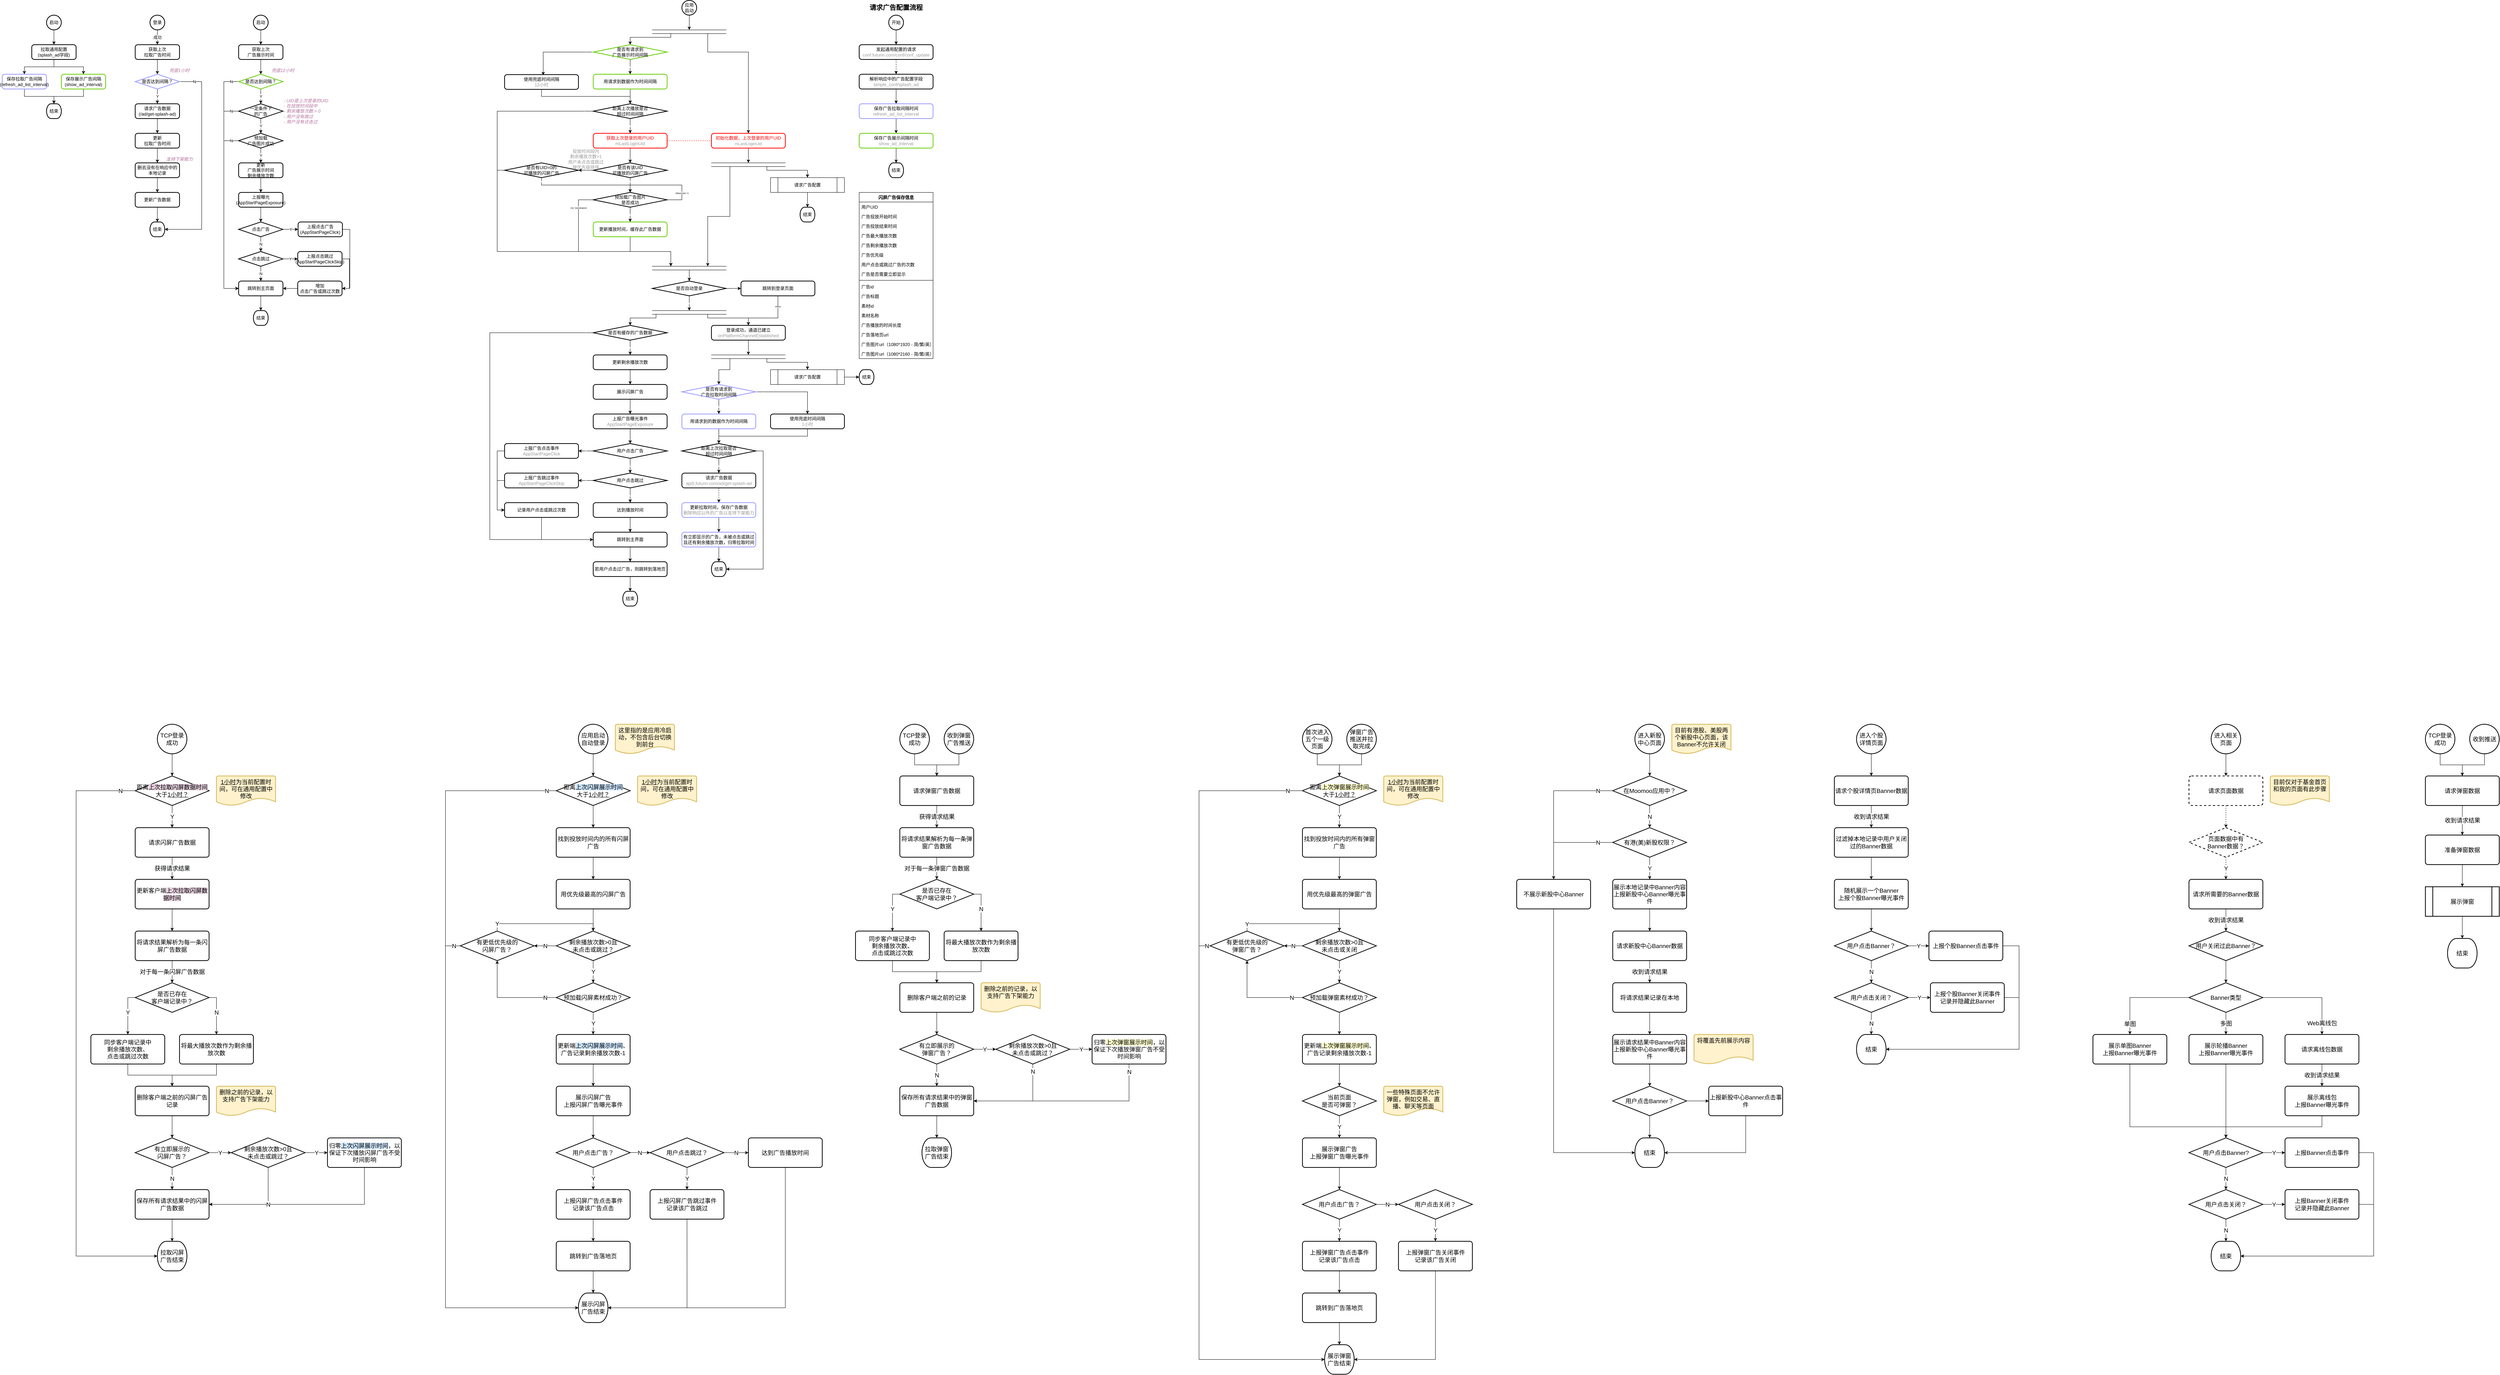 <mxfile version="14.6.9" type="github">
  <diagram id="diijmVLBqkbmuVa88mqW" name="Page-1">
    <mxGraphModel dx="2031" dy="1089" grid="1" gridSize="10" guides="1" tooltips="1" connect="1" arrows="1" fold="1" page="1" pageScale="1" pageWidth="827" pageHeight="1169" math="0" shadow="0">
      <root>
        <mxCell id="0" />
        <mxCell id="1" parent="0" />
        <mxCell id="tcp7P-kDSFs8wGvN-f_--50" style="edgeStyle=orthogonalEdgeStyle;rounded=0;orthogonalLoop=1;jettySize=auto;html=1;exitX=0.5;exitY=1;exitDx=0;exitDy=0;entryX=1;entryY=0.5;entryDx=0;entryDy=0;fontSize=16;" parent="1" source="tcp7P-kDSFs8wGvN-f_--45" target="tcp7P-kDSFs8wGvN-f_--47" edge="1">
          <mxGeometry relative="1" as="geometry" />
        </mxCell>
        <mxCell id="oCtPmF8EkFGekvi8JnuW-165" value="N&lt;br&gt;用更低优先级的广告" style="edgeStyle=orthogonalEdgeStyle;rounded=0;orthogonalLoop=1;jettySize=auto;html=1;exitX=1;exitY=0.5;exitDx=0;exitDy=0;exitPerimeter=0;entryX=0.5;entryY=0;entryDx=0;entryDy=0;entryPerimeter=0;fontSize=4;fontColor=#000000;strokeColor=#000000;" parent="1" source="oCtPmF8EkFGekvi8JnuW-63" target="oCtPmF8EkFGekvi8JnuW-63" edge="1">
          <mxGeometry x="-0.5" relative="1" as="geometry">
            <Array as="points">
              <mxPoint x="2000" y="580" />
              <mxPoint x="2000" y="540" />
              <mxPoint x="1860" y="540" />
            </Array>
            <mxPoint as="offset" />
          </mxGeometry>
        </mxCell>
        <mxCell id="oCtPmF8EkFGekvi8JnuW-64" value="Y" style="edgeStyle=orthogonalEdgeStyle;rounded=0;orthogonalLoop=1;jettySize=auto;html=1;exitX=0.5;exitY=1;exitDx=0;exitDy=0;exitPerimeter=0;fontSize=4;fontColor=#000000;strokeColor=#000000;" parent="1" source="oCtPmF8EkFGekvi8JnuW-61" edge="1">
          <mxGeometry x="-0.929" relative="1" as="geometry">
            <mxPoint x="1860" y="560" as="targetPoint" />
            <Array as="points">
              <mxPoint x="1620" y="540" />
              <mxPoint x="1860" y="540" />
            </Array>
            <mxPoint as="offset" />
          </mxGeometry>
        </mxCell>
        <mxCell id="uU9plVafASLb35xvYlGo-3" style="edgeStyle=orthogonalEdgeStyle;rounded=0;orthogonalLoop=1;jettySize=auto;html=1;exitX=0.5;exitY=1;exitDx=0;exitDy=0;exitPerimeter=0;entryX=0.5;entryY=0;entryDx=0;entryDy=0;" parent="1" source="uU9plVafASLb35xvYlGo-1" target="uU9plVafASLb35xvYlGo-2" edge="1">
          <mxGeometry relative="1" as="geometry" />
        </mxCell>
        <mxCell id="uU9plVafASLb35xvYlGo-1" value="启动" style="strokeWidth=2;html=1;shape=mxgraph.flowchart.start_2;whiteSpace=wrap;fillColor=none;" parent="1" vertex="1">
          <mxGeometry x="280" y="80" width="40" height="40" as="geometry" />
        </mxCell>
        <mxCell id="uU9plVafASLb35xvYlGo-8" style="edgeStyle=orthogonalEdgeStyle;rounded=0;orthogonalLoop=1;jettySize=auto;html=1;exitX=0.5;exitY=1;exitDx=0;exitDy=0;entryX=0.5;entryY=0;entryDx=0;entryDy=0;" parent="1" source="uU9plVafASLb35xvYlGo-2" target="uU9plVafASLb35xvYlGo-6" edge="1">
          <mxGeometry relative="1" as="geometry" />
        </mxCell>
        <mxCell id="uU9plVafASLb35xvYlGo-9" style="edgeStyle=orthogonalEdgeStyle;rounded=0;orthogonalLoop=1;jettySize=auto;html=1;exitX=0.5;exitY=1;exitDx=0;exitDy=0;entryX=0.5;entryY=0;entryDx=0;entryDy=0;" parent="1" source="uU9plVafASLb35xvYlGo-2" target="uU9plVafASLb35xvYlGo-7" edge="1">
          <mxGeometry relative="1" as="geometry" />
        </mxCell>
        <mxCell id="uU9plVafASLb35xvYlGo-2" value="拉取通用配置&lt;br&gt;(splash_ad字段)" style="rounded=1;whiteSpace=wrap;html=1;absoluteArcSize=1;arcSize=14;strokeWidth=2;fillColor=none;" parent="1" vertex="1">
          <mxGeometry x="240" y="160" width="120" height="40" as="geometry" />
        </mxCell>
        <mxCell id="uU9plVafASLb35xvYlGo-15" value="成功" style="edgeStyle=orthogonalEdgeStyle;rounded=0;orthogonalLoop=1;jettySize=auto;html=1;exitX=0.5;exitY=1;exitDx=0;exitDy=0;exitPerimeter=0;" parent="1" source="uU9plVafASLb35xvYlGo-4" target="uU9plVafASLb35xvYlGo-14" edge="1">
          <mxGeometry relative="1" as="geometry" />
        </mxCell>
        <mxCell id="uU9plVafASLb35xvYlGo-4" value="登录" style="strokeWidth=2;html=1;shape=mxgraph.flowchart.start_2;whiteSpace=wrap;fillColor=none;" parent="1" vertex="1">
          <mxGeometry x="560" y="80" width="40" height="40" as="geometry" />
        </mxCell>
        <mxCell id="uU9plVafASLb35xvYlGo-11" style="edgeStyle=orthogonalEdgeStyle;rounded=0;orthogonalLoop=1;jettySize=auto;html=1;exitX=0.5;exitY=1;exitDx=0;exitDy=0;" parent="1" source="uU9plVafASLb35xvYlGo-6" target="uU9plVafASLb35xvYlGo-12" edge="1">
          <mxGeometry relative="1" as="geometry">
            <mxPoint x="300" y="320" as="targetPoint" />
          </mxGeometry>
        </mxCell>
        <mxCell id="uU9plVafASLb35xvYlGo-6" value="保存拉取广告间隔&lt;br&gt;(refresh_ad_list_interval)" style="rounded=1;whiteSpace=wrap;html=1;absoluteArcSize=1;arcSize=14;strokeWidth=2;fillColor=none;strokeColor=#9999FF;" parent="1" vertex="1">
          <mxGeometry x="160" y="240" width="120" height="40" as="geometry" />
        </mxCell>
        <mxCell id="uU9plVafASLb35xvYlGo-13" style="edgeStyle=orthogonalEdgeStyle;rounded=0;orthogonalLoop=1;jettySize=auto;html=1;exitX=0.5;exitY=1;exitDx=0;exitDy=0;" parent="1" source="uU9plVafASLb35xvYlGo-7" target="uU9plVafASLb35xvYlGo-12" edge="1">
          <mxGeometry relative="1" as="geometry" />
        </mxCell>
        <mxCell id="uU9plVafASLb35xvYlGo-7" value="保存展示广告间隔&lt;br&gt;(show_ad_interval)" style="rounded=1;whiteSpace=wrap;html=1;absoluteArcSize=1;arcSize=14;strokeWidth=2;fillColor=none;strokeColor=#66CC00;" parent="1" vertex="1">
          <mxGeometry x="320" y="240" width="120" height="40" as="geometry" />
        </mxCell>
        <mxCell id="uU9plVafASLb35xvYlGo-12" value="结束" style="strokeWidth=2;html=1;shape=mxgraph.flowchart.terminator;whiteSpace=wrap;fillColor=none;" parent="1" vertex="1">
          <mxGeometry x="280" y="320" width="40" height="40" as="geometry" />
        </mxCell>
        <mxCell id="uU9plVafASLb35xvYlGo-18" style="edgeStyle=orthogonalEdgeStyle;rounded=0;orthogonalLoop=1;jettySize=auto;html=1;exitX=0.5;exitY=1;exitDx=0;exitDy=0;entryX=0.5;entryY=0;entryDx=0;entryDy=0;entryPerimeter=0;" parent="1" source="uU9plVafASLb35xvYlGo-14" target="uU9plVafASLb35xvYlGo-17" edge="1">
          <mxGeometry relative="1" as="geometry" />
        </mxCell>
        <mxCell id="uU9plVafASLb35xvYlGo-14" value="获取上次&lt;br&gt;拉取广告时间" style="rounded=1;whiteSpace=wrap;html=1;absoluteArcSize=1;arcSize=14;strokeWidth=2;fillColor=none;" parent="1" vertex="1">
          <mxGeometry x="520" y="160" width="120" height="40" as="geometry" />
        </mxCell>
        <mxCell id="uU9plVafASLb35xvYlGo-22" style="edgeStyle=orthogonalEdgeStyle;rounded=0;orthogonalLoop=1;jettySize=auto;html=1;exitX=1;exitY=0.5;exitDx=0;exitDy=0;exitPerimeter=0;entryX=1;entryY=0.5;entryDx=0;entryDy=0;entryPerimeter=0;" parent="1" source="uU9plVafASLb35xvYlGo-17" target="uU9plVafASLb35xvYlGo-21" edge="1">
          <mxGeometry relative="1" as="geometry">
            <Array as="points">
              <mxPoint x="700" y="260" />
              <mxPoint x="700" y="660" />
            </Array>
          </mxGeometry>
        </mxCell>
        <mxCell id="uU9plVafASLb35xvYlGo-52" value="N" style="edgeLabel;html=1;align=center;verticalAlign=middle;resizable=0;points=[];" parent="uU9plVafASLb35xvYlGo-22" vertex="1" connectable="0">
          <mxGeometry x="-0.944" y="-2" relative="1" as="geometry">
            <mxPoint x="24" y="-2" as="offset" />
          </mxGeometry>
        </mxCell>
        <mxCell id="uU9plVafASLb35xvYlGo-24" value="Y" style="edgeStyle=orthogonalEdgeStyle;rounded=0;orthogonalLoop=1;jettySize=auto;html=1;exitX=0.5;exitY=1;exitDx=0;exitDy=0;exitPerimeter=0;entryX=0.5;entryY=0;entryDx=0;entryDy=0;" parent="1" source="uU9plVafASLb35xvYlGo-17" target="uU9plVafASLb35xvYlGo-23" edge="1">
          <mxGeometry relative="1" as="geometry" />
        </mxCell>
        <mxCell id="uU9plVafASLb35xvYlGo-17" value="是否达到间隔？" style="strokeWidth=2;html=1;shape=mxgraph.flowchart.decision;whiteSpace=wrap;fillColor=none;strokeColor=#9999FF;" parent="1" vertex="1">
          <mxGeometry x="520" y="240" width="120" height="40" as="geometry" />
        </mxCell>
        <mxCell id="uU9plVafASLb35xvYlGo-21" value="结束" style="strokeWidth=2;html=1;shape=mxgraph.flowchart.terminator;whiteSpace=wrap;fillColor=none;" parent="1" vertex="1">
          <mxGeometry x="560" y="640" width="40" height="40" as="geometry" />
        </mxCell>
        <mxCell id="uU9plVafASLb35xvYlGo-26" style="edgeStyle=orthogonalEdgeStyle;rounded=0;orthogonalLoop=1;jettySize=auto;html=1;exitX=0.5;exitY=1;exitDx=0;exitDy=0;" parent="1" source="uU9plVafASLb35xvYlGo-23" target="uU9plVafASLb35xvYlGo-25" edge="1">
          <mxGeometry relative="1" as="geometry" />
        </mxCell>
        <mxCell id="uU9plVafASLb35xvYlGo-23" value="请求广告数据&lt;br&gt;(/ad/get-splash-ad)" style="rounded=1;whiteSpace=wrap;html=1;absoluteArcSize=1;arcSize=14;strokeWidth=2;fillColor=none;" parent="1" vertex="1">
          <mxGeometry x="520" y="320" width="120" height="40" as="geometry" />
        </mxCell>
        <mxCell id="uU9plVafASLb35xvYlGo-28" style="edgeStyle=orthogonalEdgeStyle;rounded=0;orthogonalLoop=1;jettySize=auto;html=1;exitX=0.5;exitY=1;exitDx=0;exitDy=0;" parent="1" source="uU9plVafASLb35xvYlGo-25" target="uU9plVafASLb35xvYlGo-27" edge="1">
          <mxGeometry relative="1" as="geometry" />
        </mxCell>
        <mxCell id="uU9plVafASLb35xvYlGo-25" value="更新&lt;br&gt;拉取广告时间" style="rounded=1;whiteSpace=wrap;html=1;absoluteArcSize=1;arcSize=14;strokeWidth=2;fillColor=none;" parent="1" vertex="1">
          <mxGeometry x="520" y="400" width="120" height="40" as="geometry" />
        </mxCell>
        <mxCell id="uU9plVafASLb35xvYlGo-34" style="edgeStyle=orthogonalEdgeStyle;rounded=0;orthogonalLoop=1;jettySize=auto;html=1;exitX=0.5;exitY=1;exitDx=0;exitDy=0;" parent="1" source="uU9plVafASLb35xvYlGo-27" target="uU9plVafASLb35xvYlGo-33" edge="1">
          <mxGeometry relative="1" as="geometry" />
        </mxCell>
        <mxCell id="uU9plVafASLb35xvYlGo-27" value="删去没有在响应中的&lt;br&gt;本地记录" style="rounded=1;whiteSpace=wrap;html=1;absoluteArcSize=1;arcSize=14;strokeWidth=2;fillColor=none;" parent="1" vertex="1">
          <mxGeometry x="520" y="480" width="120" height="40" as="geometry" />
        </mxCell>
        <mxCell id="uU9plVafASLb35xvYlGo-29" value="&lt;i&gt;&lt;font color=&quot;#b5739d&quot;&gt;支持下架能力&lt;/font&gt;&lt;/i&gt;" style="text;html=1;strokeColor=none;fillColor=none;align=center;verticalAlign=middle;whiteSpace=wrap;rounded=0;" parent="1" vertex="1">
          <mxGeometry x="600" y="460" width="80" height="20" as="geometry" />
        </mxCell>
        <mxCell id="uU9plVafASLb35xvYlGo-30" value="&lt;i&gt;&lt;font color=&quot;#b5739d&quot;&gt;兜底1小时&lt;/font&gt;&lt;/i&gt;" style="text;html=1;strokeColor=none;fillColor=none;align=center;verticalAlign=middle;whiteSpace=wrap;rounded=0;" parent="1" vertex="1">
          <mxGeometry x="600" y="220" width="80" height="20" as="geometry" />
        </mxCell>
        <mxCell id="uU9plVafASLb35xvYlGo-35" style="edgeStyle=orthogonalEdgeStyle;rounded=0;orthogonalLoop=1;jettySize=auto;html=1;exitX=0.5;exitY=1;exitDx=0;exitDy=0;entryX=0.5;entryY=0;entryDx=0;entryDy=0;entryPerimeter=0;" parent="1" source="uU9plVafASLb35xvYlGo-33" target="uU9plVafASLb35xvYlGo-21" edge="1">
          <mxGeometry relative="1" as="geometry" />
        </mxCell>
        <mxCell id="uU9plVafASLb35xvYlGo-33" value="更新广告数据" style="rounded=1;whiteSpace=wrap;html=1;absoluteArcSize=1;arcSize=14;strokeWidth=2;fillColor=none;" parent="1" vertex="1">
          <mxGeometry x="520" y="560" width="120" height="40" as="geometry" />
        </mxCell>
        <mxCell id="uU9plVafASLb35xvYlGo-36" value="闪屏广告保存信息" style="swimlane;fontStyle=1;align=center;verticalAlign=top;childLayout=stackLayout;horizontal=1;startSize=26;horizontalStack=0;resizeParent=1;resizeParentMax=0;resizeLast=0;collapsible=1;marginBottom=0;strokeWidth=1;fillColor=none;" parent="1" vertex="1">
          <mxGeometry x="2480" y="560" width="200" height="450" as="geometry" />
        </mxCell>
        <mxCell id="oCtPmF8EkFGekvi8JnuW-169" value="用户UID" style="text;strokeColor=none;fillColor=none;align=left;verticalAlign=top;spacingLeft=4;spacingRight=4;overflow=hidden;rotatable=0;points=[[0,0.5],[1,0.5]];portConstraint=eastwest;" parent="uU9plVafASLb35xvYlGo-36" vertex="1">
          <mxGeometry y="26" width="200" height="26" as="geometry" />
        </mxCell>
        <mxCell id="uU9plVafASLb35xvYlGo-39" value="广告投放开始时间" style="text;strokeColor=none;fillColor=none;align=left;verticalAlign=top;spacingLeft=4;spacingRight=4;overflow=hidden;rotatable=0;points=[[0,0.5],[1,0.5]];portConstraint=eastwest;" parent="uU9plVafASLb35xvYlGo-36" vertex="1">
          <mxGeometry y="52" width="200" height="26" as="geometry" />
        </mxCell>
        <mxCell id="uU9plVafASLb35xvYlGo-40" value="广告投放结束时间" style="text;strokeColor=none;fillColor=none;align=left;verticalAlign=top;spacingLeft=4;spacingRight=4;overflow=hidden;rotatable=0;points=[[0,0.5],[1,0.5]];portConstraint=eastwest;" parent="uU9plVafASLb35xvYlGo-36" vertex="1">
          <mxGeometry y="78" width="200" height="26" as="geometry" />
        </mxCell>
        <mxCell id="uU9plVafASLb35xvYlGo-41" value="广告最大播放次数" style="text;strokeColor=none;fillColor=none;align=left;verticalAlign=top;spacingLeft=4;spacingRight=4;overflow=hidden;rotatable=0;points=[[0,0.5],[1,0.5]];portConstraint=eastwest;" parent="uU9plVafASLb35xvYlGo-36" vertex="1">
          <mxGeometry y="104" width="200" height="26" as="geometry" />
        </mxCell>
        <mxCell id="uU9plVafASLb35xvYlGo-56" value="广告剩余播放次数" style="text;strokeColor=none;fillColor=none;align=left;verticalAlign=top;spacingLeft=4;spacingRight=4;overflow=hidden;rotatable=0;points=[[0,0.5],[1,0.5]];portConstraint=eastwest;" parent="uU9plVafASLb35xvYlGo-36" vertex="1">
          <mxGeometry y="130" width="200" height="26" as="geometry" />
        </mxCell>
        <mxCell id="oCtPmF8EkFGekvi8JnuW-168" value="广告优先级" style="text;strokeColor=none;fillColor=none;align=left;verticalAlign=top;spacingLeft=4;spacingRight=4;overflow=hidden;rotatable=0;points=[[0,0.5],[1,0.5]];portConstraint=eastwest;" parent="uU9plVafASLb35xvYlGo-36" vertex="1">
          <mxGeometry y="156" width="200" height="26" as="geometry" />
        </mxCell>
        <mxCell id="oCtPmF8EkFGekvi8JnuW-159" value="用户点击或跳过广告的次数" style="text;strokeColor=none;fillColor=none;align=left;verticalAlign=top;spacingLeft=4;spacingRight=4;overflow=hidden;rotatable=0;points=[[0,0.5],[1,0.5]];portConstraint=eastwest;" parent="uU9plVafASLb35xvYlGo-36" vertex="1">
          <mxGeometry y="182" width="200" height="26" as="geometry" />
        </mxCell>
        <mxCell id="oCtPmF8EkFGekvi8JnuW-170" value="广告是否需要立即显示" style="text;strokeColor=none;fillColor=none;align=left;verticalAlign=top;spacingLeft=4;spacingRight=4;overflow=hidden;rotatable=0;points=[[0,0.5],[1,0.5]];portConstraint=eastwest;" parent="uU9plVafASLb35xvYlGo-36" vertex="1">
          <mxGeometry y="208" width="200" height="26" as="geometry" />
        </mxCell>
        <mxCell id="oCtPmF8EkFGekvi8JnuW-157" value="" style="line;strokeWidth=1;fillColor=none;align=left;verticalAlign=middle;spacingTop=-1;spacingLeft=3;spacingRight=3;rotatable=0;labelPosition=right;points=[];portConstraint=eastwest;fontSize=4;fontColor=#000000;" parent="uU9plVafASLb35xvYlGo-36" vertex="1">
          <mxGeometry y="234" width="200" height="8" as="geometry" />
        </mxCell>
        <mxCell id="uU9plVafASLb35xvYlGo-43" value="广告id" style="text;strokeColor=none;fillColor=none;align=left;verticalAlign=top;spacingLeft=4;spacingRight=4;overflow=hidden;rotatable=0;points=[[0,0.5],[1,0.5]];portConstraint=eastwest;" parent="uU9plVafASLb35xvYlGo-36" vertex="1">
          <mxGeometry y="242" width="200" height="26" as="geometry" />
        </mxCell>
        <mxCell id="uU9plVafASLb35xvYlGo-44" value="广告标题" style="text;strokeColor=none;fillColor=none;align=left;verticalAlign=top;spacingLeft=4;spacingRight=4;overflow=hidden;rotatable=0;points=[[0,0.5],[1,0.5]];portConstraint=eastwest;" parent="uU9plVafASLb35xvYlGo-36" vertex="1">
          <mxGeometry y="268" width="200" height="26" as="geometry" />
        </mxCell>
        <mxCell id="uU9plVafASLb35xvYlGo-37" value="素材id" style="text;strokeColor=none;fillColor=none;align=left;verticalAlign=top;spacingLeft=4;spacingRight=4;overflow=hidden;rotatable=0;points=[[0,0.5],[1,0.5]];portConstraint=eastwest;" parent="uU9plVafASLb35xvYlGo-36" vertex="1">
          <mxGeometry y="294" width="200" height="26" as="geometry" />
        </mxCell>
        <mxCell id="oCtPmF8EkFGekvi8JnuW-158" value="素材名称" style="text;strokeColor=none;fillColor=none;align=left;verticalAlign=top;spacingLeft=4;spacingRight=4;overflow=hidden;rotatable=0;points=[[0,0.5],[1,0.5]];portConstraint=eastwest;" parent="uU9plVafASLb35xvYlGo-36" vertex="1">
          <mxGeometry y="320" width="200" height="26" as="geometry" />
        </mxCell>
        <mxCell id="oCtPmF8EkFGekvi8JnuW-160" value="广告播放的时间长度" style="text;strokeColor=none;fillColor=none;align=left;verticalAlign=top;spacingLeft=4;spacingRight=4;overflow=hidden;rotatable=0;points=[[0,0.5],[1,0.5]];portConstraint=eastwest;" parent="uU9plVafASLb35xvYlGo-36" vertex="1">
          <mxGeometry y="346" width="200" height="26" as="geometry" />
        </mxCell>
        <mxCell id="oCtPmF8EkFGekvi8JnuW-164" value="广告落地页url" style="text;strokeColor=none;fillColor=none;align=left;verticalAlign=top;spacingLeft=4;spacingRight=4;overflow=hidden;rotatable=0;points=[[0,0.5],[1,0.5]];portConstraint=eastwest;" parent="uU9plVafASLb35xvYlGo-36" vertex="1">
          <mxGeometry y="372" width="200" height="26" as="geometry" />
        </mxCell>
        <mxCell id="oCtPmF8EkFGekvi8JnuW-161" value="广告图片url（1080*1920 - 简/繁/英）" style="text;strokeColor=none;fillColor=none;align=left;verticalAlign=top;spacingLeft=4;spacingRight=4;overflow=hidden;rotatable=0;points=[[0,0.5],[1,0.5]];portConstraint=eastwest;" parent="uU9plVafASLb35xvYlGo-36" vertex="1">
          <mxGeometry y="398" width="200" height="26" as="geometry" />
        </mxCell>
        <mxCell id="oCtPmF8EkFGekvi8JnuW-163" value="广告图片url（1080*2160 - 简/繁/英）" style="text;strokeColor=none;fillColor=none;align=left;verticalAlign=top;spacingLeft=4;spacingRight=4;overflow=hidden;rotatable=0;points=[[0,0.5],[1,0.5]];portConstraint=eastwest;" parent="uU9plVafASLb35xvYlGo-36" vertex="1">
          <mxGeometry y="424" width="200" height="26" as="geometry" />
        </mxCell>
        <mxCell id="uU9plVafASLb35xvYlGo-47" style="edgeStyle=orthogonalEdgeStyle;rounded=0;orthogonalLoop=1;jettySize=auto;html=1;exitX=0.5;exitY=1;exitDx=0;exitDy=0;exitPerimeter=0;" parent="1" source="uU9plVafASLb35xvYlGo-45" target="uU9plVafASLb35xvYlGo-46" edge="1">
          <mxGeometry relative="1" as="geometry" />
        </mxCell>
        <mxCell id="uU9plVafASLb35xvYlGo-45" value="启动" style="strokeWidth=2;html=1;shape=mxgraph.flowchart.start_2;whiteSpace=wrap;fillColor=none;" parent="1" vertex="1">
          <mxGeometry x="840" y="80" width="40" height="40" as="geometry" />
        </mxCell>
        <mxCell id="uU9plVafASLb35xvYlGo-49" style="edgeStyle=orthogonalEdgeStyle;rounded=0;orthogonalLoop=1;jettySize=auto;html=1;exitX=0.5;exitY=1;exitDx=0;exitDy=0;" parent="1" source="uU9plVafASLb35xvYlGo-46" target="uU9plVafASLb35xvYlGo-48" edge="1">
          <mxGeometry relative="1" as="geometry" />
        </mxCell>
        <mxCell id="uU9plVafASLb35xvYlGo-46" value="获取上次&lt;br&gt;广告展示时间" style="rounded=1;whiteSpace=wrap;html=1;absoluteArcSize=1;arcSize=14;strokeWidth=2;fillColor=none;" parent="1" vertex="1">
          <mxGeometry x="800" y="160" width="120" height="40" as="geometry" />
        </mxCell>
        <mxCell id="uU9plVafASLb35xvYlGo-53" value="Y" style="edgeStyle=orthogonalEdgeStyle;rounded=0;orthogonalLoop=1;jettySize=auto;html=1;exitX=0.5;exitY=1;exitDx=0;exitDy=0;exitPerimeter=0;" parent="1" source="uU9plVafASLb35xvYlGo-48" target="uU9plVafASLb35xvYlGo-57" edge="1">
          <mxGeometry relative="1" as="geometry">
            <mxPoint x="860" y="320" as="targetPoint" />
          </mxGeometry>
        </mxCell>
        <mxCell id="uU9plVafASLb35xvYlGo-87" value="N" style="edgeStyle=orthogonalEdgeStyle;rounded=0;orthogonalLoop=1;jettySize=auto;html=1;exitX=0;exitY=0.5;exitDx=0;exitDy=0;exitPerimeter=0;entryX=0;entryY=0.5;entryDx=0;entryDy=0;" parent="1" source="uU9plVafASLb35xvYlGo-48" target="uU9plVafASLb35xvYlGo-78" edge="1">
          <mxGeometry x="-0.938" relative="1" as="geometry">
            <mxPoint x="800" y="823.333" as="targetPoint" />
            <Array as="points">
              <mxPoint x="760" y="260" />
              <mxPoint x="760" y="820" />
            </Array>
            <mxPoint as="offset" />
          </mxGeometry>
        </mxCell>
        <mxCell id="uU9plVafASLb35xvYlGo-48" value="是否达到间隔？" style="strokeWidth=2;html=1;shape=mxgraph.flowchart.decision;whiteSpace=wrap;fillColor=none;strokeColor=#66CC00;" parent="1" vertex="1">
          <mxGeometry x="800" y="240" width="120" height="40" as="geometry" />
        </mxCell>
        <mxCell id="uU9plVafASLb35xvYlGo-50" value="&lt;i&gt;&lt;font color=&quot;#b5739d&quot;&gt;兜底12小时&lt;/font&gt;&lt;/i&gt;" style="text;html=1;strokeColor=none;fillColor=none;align=center;verticalAlign=middle;whiteSpace=wrap;rounded=0;" parent="1" vertex="1">
          <mxGeometry x="880" y="220" width="80" height="20" as="geometry" />
        </mxCell>
        <mxCell id="uU9plVafASLb35xvYlGo-54" value="&lt;i&gt;&lt;font color=&quot;#b5739d&quot;&gt;- UID是上次登录的UID&lt;br&gt;- 在投放时间段中&lt;br&gt;- 剩余播放次数 &amp;gt; 0&lt;br&gt;- 用户没有跳过&lt;br&gt;- 用户没有点击过&lt;/font&gt;&lt;/i&gt;" style="text;html=1;strokeColor=none;fillColor=none;align=left;verticalAlign=middle;whiteSpace=wrap;rounded=0;" parent="1" vertex="1">
          <mxGeometry x="920" y="320" width="240" height="40" as="geometry" />
        </mxCell>
        <mxCell id="uU9plVafASLb35xvYlGo-59" value="Y" style="edgeStyle=orthogonalEdgeStyle;rounded=0;orthogonalLoop=1;jettySize=auto;html=1;exitX=0.5;exitY=1;exitDx=0;exitDy=0;exitPerimeter=0;" parent="1" source="uU9plVafASLb35xvYlGo-57" target="uU9plVafASLb35xvYlGo-60" edge="1">
          <mxGeometry relative="1" as="geometry">
            <mxPoint x="860" y="400" as="targetPoint" />
          </mxGeometry>
        </mxCell>
        <mxCell id="uU9plVafASLb35xvYlGo-86" value="N" style="edgeStyle=orthogonalEdgeStyle;rounded=0;orthogonalLoop=1;jettySize=auto;html=1;exitX=0;exitY=0.5;exitDx=0;exitDy=0;exitPerimeter=0;entryX=0;entryY=0.5;entryDx=0;entryDy=0;" parent="1" source="uU9plVafASLb35xvYlGo-57" target="uU9plVafASLb35xvYlGo-78" edge="1">
          <mxGeometry x="-0.929" relative="1" as="geometry">
            <Array as="points">
              <mxPoint x="760" y="340" />
              <mxPoint x="760" y="820" />
            </Array>
            <mxPoint as="offset" />
          </mxGeometry>
        </mxCell>
        <mxCell id="uU9plVafASLb35xvYlGo-57" value="一定条件下&lt;br&gt;的广告" style="strokeWidth=2;html=1;shape=mxgraph.flowchart.decision;whiteSpace=wrap;fillColor=none;" parent="1" vertex="1">
          <mxGeometry x="800" y="320" width="120" height="40" as="geometry" />
        </mxCell>
        <mxCell id="uU9plVafASLb35xvYlGo-62" value="Y" style="edgeStyle=orthogonalEdgeStyle;rounded=0;orthogonalLoop=1;jettySize=auto;html=1;exitX=0.5;exitY=1;exitDx=0;exitDy=0;exitPerimeter=0;" parent="1" source="uU9plVafASLb35xvYlGo-60" target="uU9plVafASLb35xvYlGo-61" edge="1">
          <mxGeometry relative="1" as="geometry" />
        </mxCell>
        <mxCell id="uU9plVafASLb35xvYlGo-85" value="N" style="edgeStyle=orthogonalEdgeStyle;rounded=0;orthogonalLoop=1;jettySize=auto;html=1;exitX=0;exitY=0.5;exitDx=0;exitDy=0;exitPerimeter=0;entryX=0;entryY=0.5;entryDx=0;entryDy=0;" parent="1" source="uU9plVafASLb35xvYlGo-60" target="uU9plVafASLb35xvYlGo-78" edge="1">
          <mxGeometry x="-0.917" relative="1" as="geometry">
            <Array as="points">
              <mxPoint x="760" y="420" />
              <mxPoint x="760" y="820" />
            </Array>
            <mxPoint as="offset" />
          </mxGeometry>
        </mxCell>
        <mxCell id="uU9plVafASLb35xvYlGo-60" value="预加载&lt;br&gt;广告图片成功" style="strokeWidth=2;html=1;shape=mxgraph.flowchart.decision;whiteSpace=wrap;fillColor=none;" parent="1" vertex="1">
          <mxGeometry x="800" y="400" width="120" height="40" as="geometry" />
        </mxCell>
        <mxCell id="uU9plVafASLb35xvYlGo-65" style="edgeStyle=orthogonalEdgeStyle;rounded=0;orthogonalLoop=1;jettySize=auto;html=1;exitX=0.5;exitY=1;exitDx=0;exitDy=0;" parent="1" source="uU9plVafASLb35xvYlGo-61" target="uU9plVafASLb35xvYlGo-64" edge="1">
          <mxGeometry relative="1" as="geometry" />
        </mxCell>
        <mxCell id="uU9plVafASLb35xvYlGo-61" value="更新&lt;br&gt;广告展示时间&lt;br&gt;剩余播放次数" style="rounded=1;whiteSpace=wrap;html=1;absoluteArcSize=1;arcSize=14;strokeWidth=2;fillColor=none;" parent="1" vertex="1">
          <mxGeometry x="800" y="480" width="120" height="40" as="geometry" />
        </mxCell>
        <mxCell id="uU9plVafASLb35xvYlGo-67" style="edgeStyle=orthogonalEdgeStyle;rounded=0;orthogonalLoop=1;jettySize=auto;html=1;exitX=0.5;exitY=1;exitDx=0;exitDy=0;" parent="1" source="uU9plVafASLb35xvYlGo-64" target="uU9plVafASLb35xvYlGo-68" edge="1">
          <mxGeometry relative="1" as="geometry">
            <mxPoint x="860" y="640" as="targetPoint" />
          </mxGeometry>
        </mxCell>
        <mxCell id="uU9plVafASLb35xvYlGo-64" value="上报曝光&lt;br&gt;(AppStartPageExposure)" style="rounded=1;whiteSpace=wrap;html=1;absoluteArcSize=1;arcSize=14;strokeWidth=2;fillColor=none;" parent="1" vertex="1">
          <mxGeometry x="800" y="560" width="120" height="40" as="geometry" />
        </mxCell>
        <mxCell id="uU9plVafASLb35xvYlGo-70" value="Y" style="edgeStyle=orthogonalEdgeStyle;rounded=0;orthogonalLoop=1;jettySize=auto;html=1;exitX=1;exitY=0.5;exitDx=0;exitDy=0;exitPerimeter=0;" parent="1" source="uU9plVafASLb35xvYlGo-68" target="uU9plVafASLb35xvYlGo-69" edge="1">
          <mxGeometry relative="1" as="geometry" />
        </mxCell>
        <mxCell id="uU9plVafASLb35xvYlGo-72" value="N" style="edgeStyle=orthogonalEdgeStyle;rounded=0;orthogonalLoop=1;jettySize=auto;html=1;exitX=0.5;exitY=1;exitDx=0;exitDy=0;exitPerimeter=0;" parent="1" source="uU9plVafASLb35xvYlGo-68" target="uU9plVafASLb35xvYlGo-71" edge="1">
          <mxGeometry relative="1" as="geometry" />
        </mxCell>
        <mxCell id="uU9plVafASLb35xvYlGo-68" value="点击广告" style="strokeWidth=2;html=1;shape=mxgraph.flowchart.decision;whiteSpace=wrap;fillColor=none;" parent="1" vertex="1">
          <mxGeometry x="800" y="640" width="120" height="40" as="geometry" />
        </mxCell>
        <mxCell id="uU9plVafASLb35xvYlGo-77" style="edgeStyle=orthogonalEdgeStyle;rounded=0;orthogonalLoop=1;jettySize=auto;html=1;exitX=1;exitY=0.5;exitDx=0;exitDy=0;entryX=1;entryY=0.5;entryDx=0;entryDy=0;" parent="1" source="uU9plVafASLb35xvYlGo-69" target="uU9plVafASLb35xvYlGo-75" edge="1">
          <mxGeometry relative="1" as="geometry">
            <Array as="points">
              <mxPoint x="1101" y="660" />
              <mxPoint x="1101" y="820" />
            </Array>
          </mxGeometry>
        </mxCell>
        <mxCell id="uU9plVafASLb35xvYlGo-69" value="上报点击广告&lt;br&gt;(AppStartPageClick)" style="rounded=1;whiteSpace=wrap;html=1;absoluteArcSize=1;arcSize=14;strokeWidth=2;fillColor=none;" parent="1" vertex="1">
          <mxGeometry x="961" y="640" width="120" height="40" as="geometry" />
        </mxCell>
        <mxCell id="uU9plVafASLb35xvYlGo-74" value="Y" style="edgeStyle=orthogonalEdgeStyle;rounded=0;orthogonalLoop=1;jettySize=auto;html=1;exitX=1;exitY=0.5;exitDx=0;exitDy=0;exitPerimeter=0;" parent="1" source="uU9plVafASLb35xvYlGo-71" target="uU9plVafASLb35xvYlGo-73" edge="1">
          <mxGeometry relative="1" as="geometry" />
        </mxCell>
        <mxCell id="uU9plVafASLb35xvYlGo-79" value="N" style="edgeStyle=orthogonalEdgeStyle;rounded=0;orthogonalLoop=1;jettySize=auto;html=1;exitX=0.5;exitY=1;exitDx=0;exitDy=0;exitPerimeter=0;entryX=0.5;entryY=0;entryDx=0;entryDy=0;" parent="1" source="uU9plVafASLb35xvYlGo-71" target="uU9plVafASLb35xvYlGo-78" edge="1">
          <mxGeometry relative="1" as="geometry" />
        </mxCell>
        <mxCell id="uU9plVafASLb35xvYlGo-71" value="点击跳过" style="strokeWidth=2;html=1;shape=mxgraph.flowchart.decision;whiteSpace=wrap;fillColor=none;" parent="1" vertex="1">
          <mxGeometry x="800" y="720" width="120" height="40" as="geometry" />
        </mxCell>
        <mxCell id="uU9plVafASLb35xvYlGo-76" style="edgeStyle=orthogonalEdgeStyle;rounded=0;orthogonalLoop=1;jettySize=auto;html=1;exitX=1;exitY=0.5;exitDx=0;exitDy=0;entryX=1;entryY=0.5;entryDx=0;entryDy=0;" parent="1" source="uU9plVafASLb35xvYlGo-73" target="uU9plVafASLb35xvYlGo-75" edge="1">
          <mxGeometry relative="1" as="geometry">
            <Array as="points">
              <mxPoint x="1100" y="740" />
              <mxPoint x="1100" y="820" />
            </Array>
          </mxGeometry>
        </mxCell>
        <mxCell id="uU9plVafASLb35xvYlGo-73" value="上报点击跳过&lt;br&gt;(AppStartPageClickSkip)" style="rounded=1;whiteSpace=wrap;html=1;absoluteArcSize=1;arcSize=14;strokeWidth=2;fillColor=none;" parent="1" vertex="1">
          <mxGeometry x="960" y="720" width="120" height="40" as="geometry" />
        </mxCell>
        <mxCell id="uU9plVafASLb35xvYlGo-82" style="edgeStyle=orthogonalEdgeStyle;rounded=0;orthogonalLoop=1;jettySize=auto;html=1;exitX=0;exitY=0.5;exitDx=0;exitDy=0;" parent="1" source="uU9plVafASLb35xvYlGo-75" target="uU9plVafASLb35xvYlGo-78" edge="1">
          <mxGeometry relative="1" as="geometry" />
        </mxCell>
        <mxCell id="uU9plVafASLb35xvYlGo-75" value="增加&lt;br&gt;点击广告或跳过次数" style="rounded=1;whiteSpace=wrap;html=1;absoluteArcSize=1;arcSize=14;strokeWidth=2;fillColor=none;" parent="1" vertex="1">
          <mxGeometry x="960" y="800" width="120" height="40" as="geometry" />
        </mxCell>
        <mxCell id="uU9plVafASLb35xvYlGo-81" style="edgeStyle=orthogonalEdgeStyle;rounded=0;orthogonalLoop=1;jettySize=auto;html=1;exitX=0.5;exitY=1;exitDx=0;exitDy=0;entryX=0.5;entryY=0;entryDx=0;entryDy=0;entryPerimeter=0;" parent="1" source="uU9plVafASLb35xvYlGo-78" target="uU9plVafASLb35xvYlGo-80" edge="1">
          <mxGeometry relative="1" as="geometry" />
        </mxCell>
        <mxCell id="uU9plVafASLb35xvYlGo-78" value="跳转到主页面" style="rounded=1;whiteSpace=wrap;html=1;absoluteArcSize=1;arcSize=14;strokeWidth=2;fillColor=none;" parent="1" vertex="1">
          <mxGeometry x="800" y="800" width="120" height="40" as="geometry" />
        </mxCell>
        <mxCell id="uU9plVafASLb35xvYlGo-80" value="结束" style="strokeWidth=2;html=1;shape=mxgraph.flowchart.terminator;whiteSpace=wrap;fillColor=none;" parent="1" vertex="1">
          <mxGeometry x="840" y="880" width="40" height="40" as="geometry" />
        </mxCell>
        <mxCell id="oCtPmF8EkFGekvi8JnuW-8" style="edgeStyle=orthogonalEdgeStyle;rounded=0;orthogonalLoop=1;jettySize=auto;html=1;exitX=0.5;exitY=1;exitDx=0;exitDy=0;exitPerimeter=0;entryX=0.5;entryY=0;entryDx=0;entryDy=0;" parent="1" source="oCtPmF8EkFGekvi8JnuW-1" target="oCtPmF8EkFGekvi8JnuW-9" edge="1">
          <mxGeometry relative="1" as="geometry">
            <mxPoint x="2020" y="130" as="targetPoint" />
          </mxGeometry>
        </mxCell>
        <mxCell id="oCtPmF8EkFGekvi8JnuW-1" value="应用&lt;br&gt;启动" style="strokeWidth=2;html=1;shape=mxgraph.flowchart.start_2;whiteSpace=wrap;fillColor=none;" parent="1" vertex="1">
          <mxGeometry x="2000" y="40" width="40" height="40" as="geometry" />
        </mxCell>
        <mxCell id="oCtPmF8EkFGekvi8JnuW-10" style="edgeStyle=orthogonalEdgeStyle;rounded=0;orthogonalLoop=1;jettySize=auto;html=1;exitX=0.25;exitY=1;exitDx=0;exitDy=0;entryX=0.5;entryY=0;entryDx=0;entryDy=0;entryPerimeter=0;" parent="1" source="oCtPmF8EkFGekvi8JnuW-9" target="oCtPmF8EkFGekvi8JnuW-39" edge="1">
          <mxGeometry relative="1" as="geometry">
            <mxPoint x="1840" y="130" as="targetPoint" />
            <Array as="points">
              <mxPoint x="1970" y="140" />
              <mxPoint x="1860" y="140" />
            </Array>
          </mxGeometry>
        </mxCell>
        <mxCell id="oCtPmF8EkFGekvi8JnuW-13" style="edgeStyle=orthogonalEdgeStyle;rounded=0;orthogonalLoop=1;jettySize=auto;html=1;exitX=0.75;exitY=1;exitDx=0;exitDy=0;entryX=0.5;entryY=0;entryDx=0;entryDy=0;" parent="1" source="oCtPmF8EkFGekvi8JnuW-9" target="oCtPmF8EkFGekvi8JnuW-12" edge="1">
          <mxGeometry relative="1" as="geometry">
            <mxPoint x="2140" y="140" as="targetPoint" />
            <Array as="points">
              <mxPoint x="2070" y="180" />
              <mxPoint x="2180" y="180" />
            </Array>
          </mxGeometry>
        </mxCell>
        <mxCell id="oCtPmF8EkFGekvi8JnuW-9" value="" style="shape=partialRectangle;whiteSpace=wrap;html=1;left=0;right=0;fillColor=none;strokeColor=#000000;" parent="1" vertex="1">
          <mxGeometry x="1920" y="120" width="200" height="10" as="geometry" />
        </mxCell>
        <mxCell id="oCtPmF8EkFGekvi8JnuW-28" style="edgeStyle=orthogonalEdgeStyle;rounded=0;orthogonalLoop=1;jettySize=auto;html=1;exitX=0.5;exitY=1;exitDx=0;exitDy=0;entryX=0.5;entryY=0;entryDx=0;entryDy=0;fontSize=4;fontColor=#000000;strokeColor=#000000;" parent="1" source="oCtPmF8EkFGekvi8JnuW-12" target="oCtPmF8EkFGekvi8JnuW-27" edge="1">
          <mxGeometry relative="1" as="geometry" />
        </mxCell>
        <mxCell id="oCtPmF8EkFGekvi8JnuW-12" value="&lt;font color=&quot;#ff0000&quot;&gt;初始化数据，上次登录的用户UID&lt;br&gt;&lt;/font&gt;&lt;span style=&quot;color: rgb(153 , 153 , 153) ; font-size: 4px&quot;&gt;&lt;font style=&quot;font-size: 11px&quot;&gt;mLastLoginUid&lt;/font&gt;&lt;/span&gt;&lt;font color=&quot;#ff0000&quot;&gt;&lt;br&gt;&lt;/font&gt;" style="rounded=1;whiteSpace=wrap;html=1;absoluteArcSize=1;arcSize=14;strokeWidth=2;fillColor=none;strokeColor=#FF0000;" parent="1" vertex="1">
          <mxGeometry x="2080" y="400" width="200" height="40" as="geometry" />
        </mxCell>
        <mxCell id="oCtPmF8EkFGekvi8JnuW-140" style="edgeStyle=orthogonalEdgeStyle;rounded=0;orthogonalLoop=1;jettySize=auto;html=1;exitX=0.5;exitY=1;exitDx=0;exitDy=0;entryX=0.5;entryY=0;entryDx=0;entryDy=0;entryPerimeter=0;fontSize=4;fontColor=#000000;strokeColor=#000000;" parent="1" source="oCtPmF8EkFGekvi8JnuW-18" target="oCtPmF8EkFGekvi8JnuW-139" edge="1">
          <mxGeometry relative="1" as="geometry" />
        </mxCell>
        <mxCell id="oCtPmF8EkFGekvi8JnuW-18" value="请求广告配置" style="shape=process;whiteSpace=wrap;html=1;backgroundOutline=1;strokeColor=#000000;fillColor=none;" parent="1" vertex="1">
          <mxGeometry x="2240" y="520" width="200" height="40" as="geometry" />
        </mxCell>
        <mxCell id="oCtPmF8EkFGekvi8JnuW-25" style="edgeStyle=orthogonalEdgeStyle;rounded=0;orthogonalLoop=1;jettySize=auto;html=1;exitX=0.5;exitY=1;exitDx=0;exitDy=0;exitPerimeter=0;entryX=0.5;entryY=0;entryDx=0;entryDy=0;fontSize=4;fontColor=#999999;strokeColor=#000000;" parent="1" source="oCtPmF8EkFGekvi8JnuW-22" target="oCtPmF8EkFGekvi8JnuW-24" edge="1">
          <mxGeometry relative="1" as="geometry" />
        </mxCell>
        <mxCell id="oCtPmF8EkFGekvi8JnuW-22" value="开始" style="strokeWidth=2;html=1;shape=mxgraph.flowchart.start_2;whiteSpace=wrap;fillColor=none;" parent="1" vertex="1">
          <mxGeometry x="2560" y="80" width="40" height="40" as="geometry" />
        </mxCell>
        <mxCell id="oCtPmF8EkFGekvi8JnuW-31" style="edgeStyle=orthogonalEdgeStyle;rounded=0;orthogonalLoop=1;jettySize=auto;html=1;exitX=0.5;exitY=1;exitDx=0;exitDy=0;entryX=0.5;entryY=0;entryDx=0;entryDy=0;fontSize=4;fontColor=#000000;strokeColor=#000000;dashed=1;" parent="1" source="oCtPmF8EkFGekvi8JnuW-24" target="oCtPmF8EkFGekvi8JnuW-30" edge="1">
          <mxGeometry relative="1" as="geometry" />
        </mxCell>
        <mxCell id="oCtPmF8EkFGekvi8JnuW-24" value="发起通用配置的请求&lt;br&gt;&lt;font color=&quot;#999999&quot;&gt;conf.futunn.com/conf/conf_update&lt;/font&gt;" style="rounded=1;whiteSpace=wrap;html=1;absoluteArcSize=1;arcSize=14;strokeWidth=2;fillColor=none;" parent="1" vertex="1">
          <mxGeometry x="2480" y="160" width="200" height="40" as="geometry" />
        </mxCell>
        <mxCell id="oCtPmF8EkFGekvi8JnuW-26" value="&lt;b&gt;&lt;font style=&quot;font-size: 18px&quot;&gt;请求广告配置流程&lt;/font&gt;&lt;/b&gt;" style="text;html=1;strokeColor=none;fillColor=none;align=center;verticalAlign=middle;whiteSpace=wrap;rounded=0;fontSize=4;" parent="1" vertex="1">
          <mxGeometry x="2480" y="40" width="200" height="40" as="geometry" />
        </mxCell>
        <mxCell id="oCtPmF8EkFGekvi8JnuW-29" style="edgeStyle=orthogonalEdgeStyle;rounded=0;orthogonalLoop=1;jettySize=auto;html=1;exitX=0.75;exitY=1;exitDx=0;exitDy=0;entryX=0.5;entryY=0;entryDx=0;entryDy=0;fontSize=4;fontColor=#000000;strokeColor=#000000;" parent="1" source="oCtPmF8EkFGekvi8JnuW-27" target="oCtPmF8EkFGekvi8JnuW-18" edge="1">
          <mxGeometry relative="1" as="geometry">
            <Array as="points">
              <mxPoint x="2230" y="500" />
              <mxPoint x="2340" y="500" />
            </Array>
          </mxGeometry>
        </mxCell>
        <mxCell id="oCtPmF8EkFGekvi8JnuW-73" style="edgeStyle=orthogonalEdgeStyle;rounded=0;orthogonalLoop=1;jettySize=auto;html=1;exitX=0.25;exitY=1;exitDx=0;exitDy=0;entryX=0.75;entryY=0;entryDx=0;entryDy=0;fontSize=4;fontColor=#000000;strokeColor=#000000;" parent="1" source="oCtPmF8EkFGekvi8JnuW-27" target="oCtPmF8EkFGekvi8JnuW-67" edge="1">
          <mxGeometry relative="1" as="geometry" />
        </mxCell>
        <mxCell id="oCtPmF8EkFGekvi8JnuW-27" value="" style="shape=partialRectangle;whiteSpace=wrap;html=1;left=0;right=0;fillColor=none;strokeColor=#000000;" parent="1" vertex="1">
          <mxGeometry x="2080" y="480" width="200" height="10" as="geometry" />
        </mxCell>
        <mxCell id="oCtPmF8EkFGekvi8JnuW-34" style="edgeStyle=orthogonalEdgeStyle;rounded=0;orthogonalLoop=1;jettySize=auto;html=1;exitX=0.5;exitY=1;exitDx=0;exitDy=0;entryX=0.5;entryY=0;entryDx=0;entryDy=0;fontSize=4;fontColor=#000000;strokeColor=#000000;" parent="1" source="oCtPmF8EkFGekvi8JnuW-30" target="oCtPmF8EkFGekvi8JnuW-32" edge="1">
          <mxGeometry relative="1" as="geometry" />
        </mxCell>
        <mxCell id="oCtPmF8EkFGekvi8JnuW-30" value="解析响应中的广告配置字段&lt;br&gt;&lt;font color=&quot;#999999&quot;&gt;simple_conf/splash_ad&lt;/font&gt;" style="rounded=1;whiteSpace=wrap;html=1;absoluteArcSize=1;arcSize=14;strokeWidth=2;fillColor=none;" parent="1" vertex="1">
          <mxGeometry x="2480" y="240" width="200" height="40" as="geometry" />
        </mxCell>
        <mxCell id="oCtPmF8EkFGekvi8JnuW-35" style="edgeStyle=orthogonalEdgeStyle;rounded=0;orthogonalLoop=1;jettySize=auto;html=1;exitX=0.5;exitY=1;exitDx=0;exitDy=0;entryX=0.5;entryY=0;entryDx=0;entryDy=0;fontSize=4;fontColor=#000000;strokeColor=#000000;" parent="1" source="oCtPmF8EkFGekvi8JnuW-32" target="oCtPmF8EkFGekvi8JnuW-33" edge="1">
          <mxGeometry relative="1" as="geometry" />
        </mxCell>
        <mxCell id="oCtPmF8EkFGekvi8JnuW-32" value="保存广告拉取间隔时间&lt;br&gt;&lt;font color=&quot;#999999&quot;&gt;refresh_ad_list_interval&lt;/font&gt;" style="rounded=1;whiteSpace=wrap;html=1;absoluteArcSize=1;arcSize=14;strokeWidth=2;fillColor=none;strokeColor=#9999FF;" parent="1" vertex="1">
          <mxGeometry x="2480" y="320" width="200" height="40" as="geometry" />
        </mxCell>
        <mxCell id="oCtPmF8EkFGekvi8JnuW-37" style="edgeStyle=orthogonalEdgeStyle;rounded=0;orthogonalLoop=1;jettySize=auto;html=1;exitX=0.5;exitY=1;exitDx=0;exitDy=0;entryX=0.5;entryY=0;entryDx=0;entryDy=0;entryPerimeter=0;fontSize=4;fontColor=#000000;strokeColor=#000000;" parent="1" source="oCtPmF8EkFGekvi8JnuW-33" target="oCtPmF8EkFGekvi8JnuW-36" edge="1">
          <mxGeometry relative="1" as="geometry" />
        </mxCell>
        <mxCell id="oCtPmF8EkFGekvi8JnuW-33" value="保存广告展示间隔时间&lt;br&gt;&lt;font color=&quot;#999999&quot;&gt;show_ad_interval&lt;/font&gt;" style="rounded=1;whiteSpace=wrap;html=1;absoluteArcSize=1;arcSize=14;strokeWidth=2;fillColor=none;strokeColor=#66CC00;" parent="1" vertex="1">
          <mxGeometry x="2480" y="400" width="200" height="40" as="geometry" />
        </mxCell>
        <mxCell id="oCtPmF8EkFGekvi8JnuW-36" value="结束" style="strokeWidth=2;html=1;shape=mxgraph.flowchart.terminator;whiteSpace=wrap;fillColor=none;" parent="1" vertex="1">
          <mxGeometry x="2560" y="480" width="40" height="40" as="geometry" />
        </mxCell>
        <mxCell id="oCtPmF8EkFGekvi8JnuW-41" value="Y" style="edgeStyle=orthogonalEdgeStyle;rounded=0;orthogonalLoop=1;jettySize=auto;html=1;exitX=0.5;exitY=1;exitDx=0;exitDy=0;exitPerimeter=0;entryX=0.5;entryY=0;entryDx=0;entryDy=0;fontSize=4;fontColor=#000000;strokeColor=#000000;" parent="1" source="oCtPmF8EkFGekvi8JnuW-39" target="oCtPmF8EkFGekvi8JnuW-40" edge="1">
          <mxGeometry relative="1" as="geometry" />
        </mxCell>
        <mxCell id="oCtPmF8EkFGekvi8JnuW-43" value="N" style="edgeStyle=orthogonalEdgeStyle;rounded=0;orthogonalLoop=1;jettySize=auto;html=1;exitX=0;exitY=0.5;exitDx=0;exitDy=0;exitPerimeter=0;entryX=0.523;entryY=0.04;entryDx=0;entryDy=0;entryPerimeter=0;fontSize=4;fontColor=#000000;strokeColor=#000000;" parent="1" source="oCtPmF8EkFGekvi8JnuW-39" target="oCtPmF8EkFGekvi8JnuW-42" edge="1">
          <mxGeometry x="-0.797" relative="1" as="geometry">
            <mxPoint as="offset" />
          </mxGeometry>
        </mxCell>
        <mxCell id="oCtPmF8EkFGekvi8JnuW-39" value="是否有请求到&lt;br&gt;广告展示时间间隔" style="strokeWidth=2;html=1;shape=mxgraph.flowchart.decision;whiteSpace=wrap;fillColor=none;strokeColor=#66CC00;" parent="1" vertex="1">
          <mxGeometry x="1760" y="160" width="200" height="40" as="geometry" />
        </mxCell>
        <mxCell id="oCtPmF8EkFGekvi8JnuW-46" style="edgeStyle=orthogonalEdgeStyle;rounded=0;orthogonalLoop=1;jettySize=auto;html=1;exitX=0.5;exitY=1;exitDx=0;exitDy=0;fontSize=4;fontColor=#000000;strokeColor=#000000;" parent="1" source="oCtPmF8EkFGekvi8JnuW-40" target="oCtPmF8EkFGekvi8JnuW-48" edge="1">
          <mxGeometry relative="1" as="geometry">
            <mxPoint x="1860.0" y="320" as="targetPoint" />
          </mxGeometry>
        </mxCell>
        <mxCell id="oCtPmF8EkFGekvi8JnuW-40" value="用请求到数据作为时间间隔" style="rounded=1;whiteSpace=wrap;html=1;absoluteArcSize=1;arcSize=14;strokeWidth=2;fillColor=none;strokeColor=#66CC00;" parent="1" vertex="1">
          <mxGeometry x="1760" y="240" width="200" height="40" as="geometry" />
        </mxCell>
        <mxCell id="oCtPmF8EkFGekvi8JnuW-47" style="edgeStyle=orthogonalEdgeStyle;rounded=0;orthogonalLoop=1;jettySize=auto;html=1;exitX=0.5;exitY=1;exitDx=0;exitDy=0;fontSize=4;fontColor=#000000;strokeColor=#000000;entryX=0.5;entryY=0;entryDx=0;entryDy=0;entryPerimeter=0;" parent="1" source="oCtPmF8EkFGekvi8JnuW-42" target="oCtPmF8EkFGekvi8JnuW-48" edge="1">
          <mxGeometry relative="1" as="geometry">
            <mxPoint x="1760.0" y="340" as="targetPoint" />
            <Array as="points">
              <mxPoint x="1620" y="300" />
              <mxPoint x="1860" y="300" />
            </Array>
          </mxGeometry>
        </mxCell>
        <mxCell id="oCtPmF8EkFGekvi8JnuW-42" value="使用兜底时间间隔&lt;br&gt;&lt;font color=&quot;#999999&quot;&gt;12小时&lt;/font&gt;" style="rounded=1;whiteSpace=wrap;html=1;absoluteArcSize=1;arcSize=14;strokeWidth=2;fillColor=none;" parent="1" vertex="1">
          <mxGeometry x="1520" y="241" width="200" height="40" as="geometry" />
        </mxCell>
        <mxCell id="oCtPmF8EkFGekvi8JnuW-51" value="Y" style="edgeStyle=orthogonalEdgeStyle;rounded=0;orthogonalLoop=1;jettySize=auto;html=1;exitX=0.5;exitY=1;exitDx=0;exitDy=0;exitPerimeter=0;fontSize=4;fontColor=#000000;strokeColor=#000000;" parent="1" source="oCtPmF8EkFGekvi8JnuW-48" target="oCtPmF8EkFGekvi8JnuW-50" edge="1">
          <mxGeometry relative="1" as="geometry" />
        </mxCell>
        <mxCell id="oCtPmF8EkFGekvi8JnuW-69" style="edgeStyle=orthogonalEdgeStyle;rounded=0;orthogonalLoop=1;jettySize=auto;html=1;exitX=0;exitY=0.5;exitDx=0;exitDy=0;exitPerimeter=0;entryX=0.25;entryY=0;entryDx=0;entryDy=0;fontSize=4;fontColor=#000000;strokeColor=#000000;" parent="1" source="oCtPmF8EkFGekvi8JnuW-48" target="oCtPmF8EkFGekvi8JnuW-67" edge="1">
          <mxGeometry relative="1" as="geometry">
            <mxPoint x="1930" y="720" as="targetPoint" />
            <Array as="points">
              <mxPoint x="1500" y="340" />
              <mxPoint x="1500" y="720" />
              <mxPoint x="1970" y="720" />
            </Array>
          </mxGeometry>
        </mxCell>
        <mxCell id="oCtPmF8EkFGekvi8JnuW-71" value="N" style="edgeLabel;html=1;align=center;verticalAlign=middle;resizable=0;points=[];fontSize=4;fontColor=#000000;" parent="oCtPmF8EkFGekvi8JnuW-69" vertex="1" connectable="0">
          <mxGeometry x="-0.88" y="2" relative="1" as="geometry">
            <mxPoint x="45" y="-2" as="offset" />
          </mxGeometry>
        </mxCell>
        <mxCell id="oCtPmF8EkFGekvi8JnuW-48" value="距离上次播放是否&lt;br&gt;超过时间间隔" style="strokeWidth=2;html=1;shape=mxgraph.flowchart.decision;whiteSpace=wrap;fillColor=none;" parent="1" vertex="1">
          <mxGeometry x="1760" y="320" width="200" height="40" as="geometry" />
        </mxCell>
        <mxCell id="oCtPmF8EkFGekvi8JnuW-58" style="edgeStyle=orthogonalEdgeStyle;rounded=0;orthogonalLoop=1;jettySize=auto;html=1;exitX=0.5;exitY=1;exitDx=0;exitDy=0;entryX=0.5;entryY=0;entryDx=0;entryDy=0;entryPerimeter=0;fontSize=4;fontColor=#000000;" parent="1" source="oCtPmF8EkFGekvi8JnuW-50" target="oCtPmF8EkFGekvi8JnuW-57" edge="1">
          <mxGeometry relative="1" as="geometry" />
        </mxCell>
        <mxCell id="oCtPmF8EkFGekvi8JnuW-50" value="&lt;font color=&quot;#ff0000&quot;&gt;获取上次登录的用户UID&lt;/font&gt;&lt;br&gt;&lt;font color=&quot;#999999&quot;&gt;mLastLoginUid&lt;/font&gt;" style="rounded=1;whiteSpace=wrap;html=1;absoluteArcSize=1;arcSize=14;strokeWidth=2;fillColor=none;strokeColor=#FF0000;" parent="1" vertex="1">
          <mxGeometry x="1760" y="400" width="200" height="40" as="geometry" />
        </mxCell>
        <mxCell id="oCtPmF8EkFGekvi8JnuW-52" value="" style="endArrow=none;dashed=1;html=1;fontSize=4;fontColor=#000000;entryX=0;entryY=0.5;entryDx=0;entryDy=0;exitX=1;exitY=0.5;exitDx=0;exitDy=0;strokeColor=#FF0000;" parent="1" source="oCtPmF8EkFGekvi8JnuW-50" target="oCtPmF8EkFGekvi8JnuW-12" edge="1">
          <mxGeometry width="50" height="50" relative="1" as="geometry">
            <mxPoint x="1650" y="570" as="sourcePoint" />
            <mxPoint x="1700" y="520" as="targetPoint" />
          </mxGeometry>
        </mxCell>
        <mxCell id="oCtPmF8EkFGekvi8JnuW-55" value="&lt;span style=&quot;font-size: 12px&quot;&gt;&lt;font color=&quot;#999999&quot;&gt;投放时间段内&lt;br&gt;剩余播放次数&amp;gt;1&lt;br&gt;用户未点击或跳过&lt;br&gt;按优先级排序&lt;br&gt;&lt;/font&gt;&lt;/span&gt;" style="text;html=1;strokeColor=none;fillColor=none;align=center;verticalAlign=middle;whiteSpace=wrap;rounded=0;fontSize=4;fontColor=#000000;" parent="1" vertex="1">
          <mxGeometry x="1680" y="450" width="120" height="40" as="geometry" />
        </mxCell>
        <mxCell id="oCtPmF8EkFGekvi8JnuW-60" value="Y" style="edgeStyle=orthogonalEdgeStyle;rounded=0;orthogonalLoop=1;jettySize=auto;html=1;exitX=0.5;exitY=1;exitDx=0;exitDy=0;exitPerimeter=0;entryX=0.5;entryY=0;entryDx=0;entryDy=0;fontSize=4;fontColor=#000000;strokeColor=#000000;entryPerimeter=0;" parent="1" source="oCtPmF8EkFGekvi8JnuW-57" target="oCtPmF8EkFGekvi8JnuW-63" edge="1">
          <mxGeometry x="-0.5" relative="1" as="geometry">
            <mxPoint x="1860" y="560" as="targetPoint" />
            <mxPoint as="offset" />
          </mxGeometry>
        </mxCell>
        <mxCell id="oCtPmF8EkFGekvi8JnuW-62" value="N" style="edgeStyle=orthogonalEdgeStyle;rounded=0;orthogonalLoop=1;jettySize=auto;html=1;exitX=0;exitY=0.5;exitDx=0;exitDy=0;exitPerimeter=0;entryX=1;entryY=0.5;entryDx=0;entryDy=0;entryPerimeter=0;fontSize=4;fontColor=#000000;strokeColor=#000000;" parent="1" source="oCtPmF8EkFGekvi8JnuW-57" target="oCtPmF8EkFGekvi8JnuW-61" edge="1">
          <mxGeometry relative="1" as="geometry" />
        </mxCell>
        <mxCell id="oCtPmF8EkFGekvi8JnuW-57" value="是否有该UID&lt;br&gt;可播放的闪屏广告" style="strokeWidth=2;html=1;shape=mxgraph.flowchart.decision;whiteSpace=wrap;fillColor=none;" parent="1" vertex="1">
          <mxGeometry x="1760" y="480" width="200" height="40" as="geometry" />
        </mxCell>
        <mxCell id="oCtPmF8EkFGekvi8JnuW-70" value="N" style="edgeStyle=orthogonalEdgeStyle;rounded=0;orthogonalLoop=1;jettySize=auto;html=1;exitX=0;exitY=0.5;exitDx=0;exitDy=0;exitPerimeter=0;entryX=0.25;entryY=0;entryDx=0;entryDy=0;fontSize=4;fontColor=#000000;strokeColor=#000000;" parent="1" source="oCtPmF8EkFGekvi8JnuW-61" target="oCtPmF8EkFGekvi8JnuW-67" edge="1">
          <mxGeometry x="-0.97" relative="1" as="geometry">
            <mxPoint x="1930" y="720" as="targetPoint" />
            <Array as="points">
              <mxPoint x="1500" y="500" />
              <mxPoint x="1500" y="720" />
              <mxPoint x="1970" y="720" />
            </Array>
            <mxPoint as="offset" />
          </mxGeometry>
        </mxCell>
        <mxCell id="oCtPmF8EkFGekvi8JnuW-61" value="是否有UID=0的&lt;br&gt;可播放的闪屏广告" style="strokeWidth=2;html=1;shape=mxgraph.flowchart.decision;whiteSpace=wrap;fillColor=none;" parent="1" vertex="1">
          <mxGeometry x="1520" y="480" width="200" height="40" as="geometry" />
        </mxCell>
        <mxCell id="oCtPmF8EkFGekvi8JnuW-66" value="Y" style="edgeStyle=orthogonalEdgeStyle;rounded=0;orthogonalLoop=1;jettySize=auto;html=1;exitX=0.5;exitY=1;exitDx=0;exitDy=0;exitPerimeter=0;entryX=0.5;entryY=0;entryDx=0;entryDy=0;fontSize=4;fontColor=#000000;strokeColor=#000000;" parent="1" source="oCtPmF8EkFGekvi8JnuW-63" target="oCtPmF8EkFGekvi8JnuW-65" edge="1">
          <mxGeometry relative="1" as="geometry" />
        </mxCell>
        <mxCell id="oCtPmF8EkFGekvi8JnuW-166" value="N&lt;br&gt;所有广告图片都加载失败" style="edgeStyle=orthogonalEdgeStyle;rounded=0;orthogonalLoop=1;jettySize=auto;html=1;exitX=0;exitY=0.5;exitDx=0;exitDy=0;exitPerimeter=0;entryX=0.25;entryY=0;entryDx=0;entryDy=0;fontSize=4;fontColor=#000000;strokeColor=#000000;" parent="1" source="oCtPmF8EkFGekvi8JnuW-63" target="oCtPmF8EkFGekvi8JnuW-67" edge="1">
          <mxGeometry x="-0.745" relative="1" as="geometry">
            <Array as="points">
              <mxPoint x="1720" y="580" />
              <mxPoint x="1720" y="720" />
              <mxPoint x="1970" y="720" />
            </Array>
            <mxPoint as="offset" />
          </mxGeometry>
        </mxCell>
        <mxCell id="oCtPmF8EkFGekvi8JnuW-63" value="预加载广告图片&lt;br&gt;是否成功" style="strokeWidth=2;html=1;shape=mxgraph.flowchart.decision;whiteSpace=wrap;fillColor=none;" parent="1" vertex="1">
          <mxGeometry x="1760" y="560" width="200" height="40" as="geometry" />
        </mxCell>
        <mxCell id="oCtPmF8EkFGekvi8JnuW-68" style="edgeStyle=orthogonalEdgeStyle;rounded=0;orthogonalLoop=1;jettySize=auto;html=1;exitX=0.5;exitY=1;exitDx=0;exitDy=0;entryX=0.25;entryY=0;entryDx=0;entryDy=0;fontSize=4;fontColor=#000000;strokeColor=#000000;" parent="1" source="oCtPmF8EkFGekvi8JnuW-65" target="oCtPmF8EkFGekvi8JnuW-67" edge="1">
          <mxGeometry relative="1" as="geometry">
            <mxPoint x="1930" y="720" as="targetPoint" />
          </mxGeometry>
        </mxCell>
        <mxCell id="oCtPmF8EkFGekvi8JnuW-65" value="更新播放时间，缓存此广告数据" style="rounded=1;whiteSpace=wrap;html=1;absoluteArcSize=1;arcSize=14;strokeWidth=2;fillColor=none;strokeColor=#66CC00;" parent="1" vertex="1">
          <mxGeometry x="1760" y="640" width="200" height="40" as="geometry" />
        </mxCell>
        <mxCell id="oCtPmF8EkFGekvi8JnuW-75" style="edgeStyle=orthogonalEdgeStyle;rounded=0;orthogonalLoop=1;jettySize=auto;html=1;exitX=0.5;exitY=1;exitDx=0;exitDy=0;entryX=0.5;entryY=0;entryDx=0;entryDy=0;entryPerimeter=0;fontSize=4;fontColor=#000000;strokeColor=#000000;" parent="1" source="oCtPmF8EkFGekvi8JnuW-67" target="oCtPmF8EkFGekvi8JnuW-74" edge="1">
          <mxGeometry relative="1" as="geometry" />
        </mxCell>
        <mxCell id="oCtPmF8EkFGekvi8JnuW-67" value="" style="shape=partialRectangle;whiteSpace=wrap;html=1;left=0;right=0;fillColor=none;strokeColor=#000000;" parent="1" vertex="1">
          <mxGeometry x="1920" y="760" width="200" height="10" as="geometry" />
        </mxCell>
        <mxCell id="oCtPmF8EkFGekvi8JnuW-83" value="Y" style="edgeStyle=orthogonalEdgeStyle;rounded=0;orthogonalLoop=1;jettySize=auto;html=1;exitX=0.5;exitY=1;exitDx=0;exitDy=0;exitPerimeter=0;entryX=0.5;entryY=0;entryDx=0;entryDy=0;fontSize=4;fontColor=#000000;strokeColor=#000000;" parent="1" source="oCtPmF8EkFGekvi8JnuW-74" target="oCtPmF8EkFGekvi8JnuW-82" edge="1">
          <mxGeometry relative="1" as="geometry" />
        </mxCell>
        <mxCell id="oCtPmF8EkFGekvi8JnuW-149" value="N" style="edgeStyle=orthogonalEdgeStyle;rounded=0;orthogonalLoop=1;jettySize=auto;html=1;exitX=1;exitY=0.5;exitDx=0;exitDy=0;exitPerimeter=0;entryX=0;entryY=0.5;entryDx=0;entryDy=0;fontSize=4;fontColor=#000000;strokeColor=#000000;" parent="1" source="oCtPmF8EkFGekvi8JnuW-74" target="oCtPmF8EkFGekvi8JnuW-127" edge="1">
          <mxGeometry relative="1" as="geometry" />
        </mxCell>
        <mxCell id="oCtPmF8EkFGekvi8JnuW-74" value="是否自动登录" style="strokeWidth=2;html=1;shape=mxgraph.flowchart.decision;whiteSpace=wrap;fillColor=none;" parent="1" vertex="1">
          <mxGeometry x="1920" y="800" width="200" height="40" as="geometry" />
        </mxCell>
        <mxCell id="oCtPmF8EkFGekvi8JnuW-81" value="Y" style="edgeStyle=orthogonalEdgeStyle;rounded=0;orthogonalLoop=1;jettySize=auto;html=1;exitX=0.5;exitY=1;exitDx=0;exitDy=0;exitPerimeter=0;entryX=0.5;entryY=0;entryDx=0;entryDy=0;fontSize=4;fontColor=#000000;strokeColor=#000000;" parent="1" source="oCtPmF8EkFGekvi8JnuW-78" target="oCtPmF8EkFGekvi8JnuW-80" edge="1">
          <mxGeometry relative="1" as="geometry" />
        </mxCell>
        <mxCell id="oCtPmF8EkFGekvi8JnuW-148" value="N" style="edgeStyle=orthogonalEdgeStyle;rounded=0;orthogonalLoop=1;jettySize=auto;html=1;exitX=0;exitY=0.5;exitDx=0;exitDy=0;exitPerimeter=0;fontSize=4;fontColor=#000000;strokeColor=#000000;entryX=0;entryY=0.5;entryDx=0;entryDy=0;" parent="1" source="oCtPmF8EkFGekvi8JnuW-78" target="oCtPmF8EkFGekvi8JnuW-145" edge="1">
          <mxGeometry x="-0.964" relative="1" as="geometry">
            <mxPoint x="1720" y="1540" as="targetPoint" />
            <Array as="points">
              <mxPoint x="1480" y="940" />
              <mxPoint x="1480" y="1500" />
            </Array>
            <mxPoint as="offset" />
          </mxGeometry>
        </mxCell>
        <mxCell id="oCtPmF8EkFGekvi8JnuW-78" value="是否有缓存的广告数据" style="strokeWidth=2;html=1;shape=mxgraph.flowchart.decision;whiteSpace=wrap;fillColor=none;" parent="1" vertex="1">
          <mxGeometry x="1760" y="920" width="200" height="40" as="geometry" />
        </mxCell>
        <mxCell id="oCtPmF8EkFGekvi8JnuW-88" style="edgeStyle=orthogonalEdgeStyle;rounded=0;orthogonalLoop=1;jettySize=auto;html=1;exitX=0.5;exitY=1;exitDx=0;exitDy=0;entryX=0.5;entryY=0;entryDx=0;entryDy=0;fontSize=4;fontColor=#000000;strokeColor=#000000;" parent="1" source="oCtPmF8EkFGekvi8JnuW-80" target="oCtPmF8EkFGekvi8JnuW-87" edge="1">
          <mxGeometry relative="1" as="geometry" />
        </mxCell>
        <mxCell id="oCtPmF8EkFGekvi8JnuW-80" value="更新剩余播放次数" style="rounded=1;whiteSpace=wrap;html=1;absoluteArcSize=1;arcSize=14;strokeWidth=2;fillColor=none;" parent="1" vertex="1">
          <mxGeometry x="1760" y="1000" width="200" height="40" as="geometry" />
        </mxCell>
        <mxCell id="oCtPmF8EkFGekvi8JnuW-84" style="edgeStyle=orthogonalEdgeStyle;rounded=0;orthogonalLoop=1;jettySize=auto;html=1;exitX=0.25;exitY=1;exitDx=0;exitDy=0;entryX=0.5;entryY=0;entryDx=0;entryDy=0;entryPerimeter=0;fontSize=4;fontColor=#000000;strokeColor=#000000;" parent="1" target="oCtPmF8EkFGekvi8JnuW-78" edge="1">
          <mxGeometry relative="1" as="geometry">
            <mxPoint x="1930" y="890" as="sourcePoint" />
            <Array as="points">
              <mxPoint x="1930" y="900" />
              <mxPoint x="1860" y="900" />
            </Array>
          </mxGeometry>
        </mxCell>
        <mxCell id="oCtPmF8EkFGekvi8JnuW-86" style="edgeStyle=orthogonalEdgeStyle;rounded=0;orthogonalLoop=1;jettySize=auto;html=1;exitX=0.75;exitY=1;exitDx=0;exitDy=0;entryX=0.5;entryY=0;entryDx=0;entryDy=0;fontSize=4;fontColor=#000000;strokeColor=#000000;" parent="1" source="oCtPmF8EkFGekvi8JnuW-82" target="oCtPmF8EkFGekvi8JnuW-85" edge="1">
          <mxGeometry relative="1" as="geometry">
            <Array as="points">
              <mxPoint x="2070" y="900" />
              <mxPoint x="2180" y="900" />
            </Array>
          </mxGeometry>
        </mxCell>
        <mxCell id="oCtPmF8EkFGekvi8JnuW-82" value="" style="shape=partialRectangle;whiteSpace=wrap;html=1;left=0;right=0;fillColor=none;strokeColor=#000000;" parent="1" vertex="1">
          <mxGeometry x="1920" y="880" width="200" height="10" as="geometry" />
        </mxCell>
        <mxCell id="oCtPmF8EkFGekvi8JnuW-94" style="edgeStyle=orthogonalEdgeStyle;rounded=0;orthogonalLoop=1;jettySize=auto;html=1;exitX=0.5;exitY=1;exitDx=0;exitDy=0;entryX=0.5;entryY=0;entryDx=0;entryDy=0;fontSize=4;fontColor=#000000;strokeColor=#000000;" parent="1" source="oCtPmF8EkFGekvi8JnuW-85" target="oCtPmF8EkFGekvi8JnuW-89" edge="1">
          <mxGeometry relative="1" as="geometry" />
        </mxCell>
        <mxCell id="oCtPmF8EkFGekvi8JnuW-85" value="登录成功，通道已建立&lt;br&gt;&lt;font color=&quot;#999999&quot;&gt;onPlatformChannelEstablished&lt;/font&gt;" style="rounded=1;whiteSpace=wrap;html=1;absoluteArcSize=1;arcSize=14;strokeWidth=2;fillColor=none;" parent="1" vertex="1">
          <mxGeometry x="2080" y="920" width="200" height="40" as="geometry" />
        </mxCell>
        <mxCell id="oCtPmF8EkFGekvi8JnuW-120" style="edgeStyle=orthogonalEdgeStyle;rounded=0;orthogonalLoop=1;jettySize=auto;html=1;exitX=0.5;exitY=1;exitDx=0;exitDy=0;entryX=0.5;entryY=0;entryDx=0;entryDy=0;fontSize=4;fontColor=#000000;strokeColor=#000000;" parent="1" source="oCtPmF8EkFGekvi8JnuW-87" target="oCtPmF8EkFGekvi8JnuW-119" edge="1">
          <mxGeometry relative="1" as="geometry" />
        </mxCell>
        <mxCell id="oCtPmF8EkFGekvi8JnuW-87" value="展示闪屏广告" style="rounded=1;whiteSpace=wrap;html=1;absoluteArcSize=1;arcSize=14;strokeWidth=2;fillColor=none;" parent="1" vertex="1">
          <mxGeometry x="1760" y="1080" width="200" height="40" as="geometry" />
        </mxCell>
        <mxCell id="oCtPmF8EkFGekvi8JnuW-93" style="edgeStyle=orthogonalEdgeStyle;rounded=0;orthogonalLoop=1;jettySize=auto;html=1;exitX=0.75;exitY=1;exitDx=0;exitDy=0;entryX=0.5;entryY=0;entryDx=0;entryDy=0;fontSize=4;fontColor=#000000;strokeColor=#000000;" parent="1" source="oCtPmF8EkFGekvi8JnuW-89" target="oCtPmF8EkFGekvi8JnuW-91" edge="1">
          <mxGeometry relative="1" as="geometry">
            <Array as="points">
              <mxPoint x="2230" y="1020" />
              <mxPoint x="2340" y="1020" />
            </Array>
          </mxGeometry>
        </mxCell>
        <mxCell id="oCtPmF8EkFGekvi8JnuW-96" style="edgeStyle=orthogonalEdgeStyle;rounded=0;orthogonalLoop=1;jettySize=auto;html=1;exitX=0.25;exitY=1;exitDx=0;exitDy=0;fontSize=4;fontColor=#000000;strokeColor=#000000;" parent="1" source="oCtPmF8EkFGekvi8JnuW-89" target="oCtPmF8EkFGekvi8JnuW-97" edge="1">
          <mxGeometry relative="1" as="geometry">
            <mxPoint x="2100" y="1080" as="targetPoint" />
            <Array as="points">
              <mxPoint x="2130" y="1040" />
              <mxPoint x="2100" y="1040" />
            </Array>
          </mxGeometry>
        </mxCell>
        <mxCell id="oCtPmF8EkFGekvi8JnuW-89" value="" style="shape=partialRectangle;whiteSpace=wrap;html=1;left=0;right=0;fillColor=none;strokeColor=#000000;" parent="1" vertex="1">
          <mxGeometry x="2080" y="1000" width="200" height="10" as="geometry" />
        </mxCell>
        <mxCell id="oCtPmF8EkFGekvi8JnuW-175" style="edgeStyle=orthogonalEdgeStyle;rounded=0;orthogonalLoop=1;jettySize=auto;html=1;exitX=1;exitY=0.5;exitDx=0;exitDy=0;entryX=0;entryY=0.5;entryDx=0;entryDy=0;entryPerimeter=0;fontSize=4;fontColor=#000000;strokeColor=#000000;" parent="1" source="oCtPmF8EkFGekvi8JnuW-91" target="oCtPmF8EkFGekvi8JnuW-174" edge="1">
          <mxGeometry relative="1" as="geometry" />
        </mxCell>
        <mxCell id="oCtPmF8EkFGekvi8JnuW-91" value="请求广告配置" style="shape=process;whiteSpace=wrap;html=1;backgroundOutline=1;strokeColor=#000000;fillColor=none;" parent="1" vertex="1">
          <mxGeometry x="2240" y="1040" width="200" height="40" as="geometry" />
        </mxCell>
        <mxCell id="oCtPmF8EkFGekvi8JnuW-99" value="Y" style="edgeStyle=orthogonalEdgeStyle;rounded=0;orthogonalLoop=1;jettySize=auto;html=1;exitX=0.5;exitY=1;exitDx=0;exitDy=0;exitPerimeter=0;fontSize=4;fontColor=#000000;strokeColor=#000000;" parent="1" source="oCtPmF8EkFGekvi8JnuW-97" target="oCtPmF8EkFGekvi8JnuW-98" edge="1">
          <mxGeometry relative="1" as="geometry" />
        </mxCell>
        <mxCell id="oCtPmF8EkFGekvi8JnuW-102" value="N" style="edgeStyle=orthogonalEdgeStyle;rounded=0;orthogonalLoop=1;jettySize=auto;html=1;exitX=1;exitY=0.5;exitDx=0;exitDy=0;exitPerimeter=0;entryX=0.5;entryY=0;entryDx=0;entryDy=0;fontSize=4;fontColor=#000000;strokeColor=#000000;" parent="1" source="oCtPmF8EkFGekvi8JnuW-97" target="oCtPmF8EkFGekvi8JnuW-100" edge="1">
          <mxGeometry x="-0.8" relative="1" as="geometry">
            <mxPoint as="offset" />
          </mxGeometry>
        </mxCell>
        <mxCell id="oCtPmF8EkFGekvi8JnuW-97" value="是否有请求到&lt;br&gt;广告拉取时间间隔" style="strokeWidth=2;html=1;shape=mxgraph.flowchart.decision;whiteSpace=wrap;fillColor=none;strokeColor=#9999FF;" parent="1" vertex="1">
          <mxGeometry x="2000" y="1080" width="200" height="40" as="geometry" />
        </mxCell>
        <mxCell id="oCtPmF8EkFGekvi8JnuW-104" style="edgeStyle=orthogonalEdgeStyle;rounded=0;orthogonalLoop=1;jettySize=auto;html=1;exitX=0.5;exitY=1;exitDx=0;exitDy=0;entryX=0.5;entryY=0;entryDx=0;entryDy=0;entryPerimeter=0;fontSize=4;fontColor=#000000;strokeColor=#000000;" parent="1" source="oCtPmF8EkFGekvi8JnuW-98" target="oCtPmF8EkFGekvi8JnuW-103" edge="1">
          <mxGeometry relative="1" as="geometry" />
        </mxCell>
        <mxCell id="oCtPmF8EkFGekvi8JnuW-98" value="用请求到的数据作为时间间隔" style="rounded=1;whiteSpace=wrap;html=1;absoluteArcSize=1;arcSize=14;strokeWidth=2;fillColor=none;strokeColor=#9999FF;" parent="1" vertex="1">
          <mxGeometry x="2000" y="1160" width="200" height="40" as="geometry" />
        </mxCell>
        <mxCell id="oCtPmF8EkFGekvi8JnuW-105" style="edgeStyle=orthogonalEdgeStyle;rounded=0;orthogonalLoop=1;jettySize=auto;html=1;exitX=0.5;exitY=1;exitDx=0;exitDy=0;entryX=0.5;entryY=0;entryDx=0;entryDy=0;entryPerimeter=0;fontSize=4;fontColor=#000000;strokeColor=#000000;" parent="1" source="oCtPmF8EkFGekvi8JnuW-100" target="oCtPmF8EkFGekvi8JnuW-103" edge="1">
          <mxGeometry relative="1" as="geometry" />
        </mxCell>
        <mxCell id="oCtPmF8EkFGekvi8JnuW-100" value="使用兜底时间间隔&lt;br&gt;&lt;font color=&quot;#999999&quot;&gt;1小时&lt;/font&gt;" style="rounded=1;whiteSpace=wrap;html=1;absoluteArcSize=1;arcSize=14;strokeWidth=2;fillColor=none;" parent="1" vertex="1">
          <mxGeometry x="2240" y="1160" width="200" height="40" as="geometry" />
        </mxCell>
        <mxCell id="oCtPmF8EkFGekvi8JnuW-107" value="Y" style="edgeStyle=orthogonalEdgeStyle;rounded=0;orthogonalLoop=1;jettySize=auto;html=1;exitX=0.5;exitY=1;exitDx=0;exitDy=0;exitPerimeter=0;entryX=0.5;entryY=0;entryDx=0;entryDy=0;fontSize=4;fontColor=#000000;strokeColor=#000000;" parent="1" source="oCtPmF8EkFGekvi8JnuW-103" target="oCtPmF8EkFGekvi8JnuW-106" edge="1">
          <mxGeometry relative="1" as="geometry" />
        </mxCell>
        <mxCell id="oCtPmF8EkFGekvi8JnuW-143" value="N" style="edgeStyle=orthogonalEdgeStyle;rounded=0;orthogonalLoop=1;jettySize=auto;html=1;exitX=1;exitY=0.5;exitDx=0;exitDy=0;exitPerimeter=0;entryX=1;entryY=0.5;entryDx=0;entryDy=0;entryPerimeter=0;fontSize=4;fontColor=#000000;strokeColor=#000000;" parent="1" source="oCtPmF8EkFGekvi8JnuW-103" target="oCtPmF8EkFGekvi8JnuW-141" edge="1">
          <mxGeometry x="-0.945" relative="1" as="geometry">
            <mxPoint as="offset" />
          </mxGeometry>
        </mxCell>
        <mxCell id="oCtPmF8EkFGekvi8JnuW-103" value="距离上次拉取是否&lt;br&gt;超过时间间隔" style="strokeWidth=2;html=1;shape=mxgraph.flowchart.decision;whiteSpace=wrap;fillColor=none;" parent="1" vertex="1">
          <mxGeometry x="2000" y="1240" width="200" height="40" as="geometry" />
        </mxCell>
        <mxCell id="oCtPmF8EkFGekvi8JnuW-109" style="edgeStyle=orthogonalEdgeStyle;rounded=0;orthogonalLoop=1;jettySize=auto;html=1;exitX=0.5;exitY=1;exitDx=0;exitDy=0;entryX=0.5;entryY=0;entryDx=0;entryDy=0;fontSize=4;fontColor=#000000;strokeColor=#000000;dashed=1;" parent="1" source="oCtPmF8EkFGekvi8JnuW-106" target="oCtPmF8EkFGekvi8JnuW-108" edge="1">
          <mxGeometry relative="1" as="geometry" />
        </mxCell>
        <mxCell id="oCtPmF8EkFGekvi8JnuW-106" value="请求广告数据&lt;br&gt;&lt;font color=&quot;#999999&quot;&gt;api5.futunn.com/ad/get-splash-ad&lt;/font&gt;" style="rounded=1;whiteSpace=wrap;html=1;absoluteArcSize=1;arcSize=14;strokeWidth=2;fillColor=none;" parent="1" vertex="1">
          <mxGeometry x="2000" y="1320" width="200" height="40" as="geometry" />
        </mxCell>
        <mxCell id="oCtPmF8EkFGekvi8JnuW-172" style="edgeStyle=orthogonalEdgeStyle;rounded=0;orthogonalLoop=1;jettySize=auto;html=1;exitX=0.5;exitY=1;exitDx=0;exitDy=0;entryX=0.5;entryY=0;entryDx=0;entryDy=0;fontSize=4;fontColor=#000000;strokeColor=#000000;" parent="1" source="oCtPmF8EkFGekvi8JnuW-108" target="oCtPmF8EkFGekvi8JnuW-171" edge="1">
          <mxGeometry relative="1" as="geometry" />
        </mxCell>
        <mxCell id="oCtPmF8EkFGekvi8JnuW-108" value="更新拉取时间，保存广告数据&lt;br&gt;&lt;font color=&quot;#999999&quot;&gt;删除响应以外的广告以支持下架能力&lt;/font&gt;" style="rounded=1;whiteSpace=wrap;html=1;absoluteArcSize=1;arcSize=14;strokeWidth=2;fillColor=none;strokeColor=#9999FF;" parent="1" vertex="1">
          <mxGeometry x="2000" y="1400" width="200" height="40" as="geometry" />
        </mxCell>
        <mxCell id="oCtPmF8EkFGekvi8JnuW-113" value="N" style="edgeStyle=orthogonalEdgeStyle;rounded=0;orthogonalLoop=1;jettySize=auto;html=1;exitX=0.5;exitY=1;exitDx=0;exitDy=0;exitPerimeter=0;entryX=0.5;entryY=0;entryDx=0;entryDy=0;entryPerimeter=0;fontSize=4;fontColor=#000000;strokeColor=#000000;" parent="1" source="oCtPmF8EkFGekvi8JnuW-110" target="oCtPmF8EkFGekvi8JnuW-112" edge="1">
          <mxGeometry relative="1" as="geometry" />
        </mxCell>
        <mxCell id="oCtPmF8EkFGekvi8JnuW-117" value="Y" style="edgeStyle=orthogonalEdgeStyle;rounded=0;orthogonalLoop=1;jettySize=auto;html=1;exitX=0;exitY=0.5;exitDx=0;exitDy=0;exitPerimeter=0;entryX=1;entryY=0.5;entryDx=0;entryDy=0;fontSize=4;fontColor=#000000;strokeColor=#000000;" parent="1" source="oCtPmF8EkFGekvi8JnuW-110" target="oCtPmF8EkFGekvi8JnuW-116" edge="1">
          <mxGeometry relative="1" as="geometry" />
        </mxCell>
        <mxCell id="oCtPmF8EkFGekvi8JnuW-110" value="用户点击广告" style="strokeWidth=2;html=1;shape=mxgraph.flowchart.decision;whiteSpace=wrap;fillColor=none;" parent="1" vertex="1">
          <mxGeometry x="1760" y="1240" width="200" height="40" as="geometry" />
        </mxCell>
        <mxCell id="oCtPmF8EkFGekvi8JnuW-115" value="N" style="edgeStyle=orthogonalEdgeStyle;rounded=0;orthogonalLoop=1;jettySize=auto;html=1;exitX=0.5;exitY=1;exitDx=0;exitDy=0;exitPerimeter=0;entryX=0.5;entryY=0;entryDx=0;entryDy=0;fontSize=4;fontColor=#000000;strokeColor=#000000;" parent="1" source="oCtPmF8EkFGekvi8JnuW-112" target="oCtPmF8EkFGekvi8JnuW-114" edge="1">
          <mxGeometry relative="1" as="geometry" />
        </mxCell>
        <mxCell id="oCtPmF8EkFGekvi8JnuW-122" value="Y" style="edgeStyle=orthogonalEdgeStyle;rounded=0;orthogonalLoop=1;jettySize=auto;html=1;exitX=0;exitY=0.5;exitDx=0;exitDy=0;exitPerimeter=0;entryX=1;entryY=0.5;entryDx=0;entryDy=0;fontSize=4;fontColor=#000000;strokeColor=#000000;" parent="1" source="oCtPmF8EkFGekvi8JnuW-112" target="oCtPmF8EkFGekvi8JnuW-118" edge="1">
          <mxGeometry relative="1" as="geometry" />
        </mxCell>
        <mxCell id="oCtPmF8EkFGekvi8JnuW-112" value="用户点击跳过" style="strokeWidth=2;html=1;shape=mxgraph.flowchart.decision;whiteSpace=wrap;fillColor=none;" parent="1" vertex="1">
          <mxGeometry x="1760" y="1320" width="200" height="40" as="geometry" />
        </mxCell>
        <mxCell id="oCtPmF8EkFGekvi8JnuW-146" style="edgeStyle=orthogonalEdgeStyle;rounded=0;orthogonalLoop=1;jettySize=auto;html=1;exitX=0.5;exitY=1;exitDx=0;exitDy=0;entryX=0.5;entryY=0;entryDx=0;entryDy=0;fontSize=4;fontColor=#000000;strokeColor=#000000;" parent="1" source="oCtPmF8EkFGekvi8JnuW-114" target="oCtPmF8EkFGekvi8JnuW-145" edge="1">
          <mxGeometry relative="1" as="geometry" />
        </mxCell>
        <mxCell id="oCtPmF8EkFGekvi8JnuW-114" value="达到播放时间" style="rounded=1;whiteSpace=wrap;html=1;absoluteArcSize=1;arcSize=14;strokeWidth=2;fillColor=none;" parent="1" vertex="1">
          <mxGeometry x="1760" y="1400" width="200" height="40" as="geometry" />
        </mxCell>
        <mxCell id="oCtPmF8EkFGekvi8JnuW-124" style="edgeStyle=orthogonalEdgeStyle;rounded=0;orthogonalLoop=1;jettySize=auto;html=1;exitX=0;exitY=0.5;exitDx=0;exitDy=0;entryX=0;entryY=0.5;entryDx=0;entryDy=0;fontSize=4;fontColor=#000000;strokeColor=#000000;" parent="1" source="oCtPmF8EkFGekvi8JnuW-116" target="oCtPmF8EkFGekvi8JnuW-123" edge="1">
          <mxGeometry relative="1" as="geometry" />
        </mxCell>
        <mxCell id="oCtPmF8EkFGekvi8JnuW-116" value="上报广告点击事件&lt;br&gt;&lt;font color=&quot;#999999&quot;&gt;AppStartPageClick&lt;/font&gt;" style="rounded=1;whiteSpace=wrap;html=1;absoluteArcSize=1;arcSize=14;strokeWidth=2;fillColor=none;" parent="1" vertex="1">
          <mxGeometry x="1520" y="1240" width="200" height="40" as="geometry" />
        </mxCell>
        <mxCell id="oCtPmF8EkFGekvi8JnuW-125" style="edgeStyle=orthogonalEdgeStyle;rounded=0;orthogonalLoop=1;jettySize=auto;html=1;exitX=0;exitY=0.5;exitDx=0;exitDy=0;entryX=0;entryY=0.5;entryDx=0;entryDy=0;fontSize=4;fontColor=#000000;strokeColor=#000000;" parent="1" source="oCtPmF8EkFGekvi8JnuW-118" target="oCtPmF8EkFGekvi8JnuW-123" edge="1">
          <mxGeometry relative="1" as="geometry" />
        </mxCell>
        <mxCell id="oCtPmF8EkFGekvi8JnuW-118" value="上报广告跳过事件&lt;br&gt;&lt;font color=&quot;#999999&quot;&gt;AppStartPageClickSkip&lt;/font&gt;" style="rounded=1;whiteSpace=wrap;html=1;absoluteArcSize=1;arcSize=14;strokeWidth=2;fillColor=none;" parent="1" vertex="1">
          <mxGeometry x="1520" y="1320" width="200" height="40" as="geometry" />
        </mxCell>
        <mxCell id="oCtPmF8EkFGekvi8JnuW-121" style="edgeStyle=orthogonalEdgeStyle;rounded=0;orthogonalLoop=1;jettySize=auto;html=1;exitX=0.5;exitY=1;exitDx=0;exitDy=0;entryX=0.5;entryY=0;entryDx=0;entryDy=0;entryPerimeter=0;fontSize=4;fontColor=#000000;strokeColor=#000000;" parent="1" source="oCtPmF8EkFGekvi8JnuW-119" target="oCtPmF8EkFGekvi8JnuW-110" edge="1">
          <mxGeometry relative="1" as="geometry" />
        </mxCell>
        <mxCell id="oCtPmF8EkFGekvi8JnuW-119" value="上报广告曝光事件&lt;br&gt;&lt;font color=&quot;#999999&quot;&gt;AppStartPageExposure&lt;/font&gt;" style="rounded=1;whiteSpace=wrap;html=1;absoluteArcSize=1;arcSize=14;strokeWidth=2;fillColor=none;" parent="1" vertex="1">
          <mxGeometry x="1760" y="1160" width="200" height="40" as="geometry" />
        </mxCell>
        <mxCell id="oCtPmF8EkFGekvi8JnuW-147" style="edgeStyle=orthogonalEdgeStyle;rounded=0;orthogonalLoop=1;jettySize=auto;html=1;exitX=0.5;exitY=1;exitDx=0;exitDy=0;entryX=0;entryY=0.5;entryDx=0;entryDy=0;fontSize=4;fontColor=#000000;strokeColor=#000000;" parent="1" source="oCtPmF8EkFGekvi8JnuW-123" target="oCtPmF8EkFGekvi8JnuW-145" edge="1">
          <mxGeometry relative="1" as="geometry" />
        </mxCell>
        <mxCell id="oCtPmF8EkFGekvi8JnuW-123" value="记录用户点击或跳过次数" style="rounded=1;whiteSpace=wrap;html=1;absoluteArcSize=1;arcSize=14;strokeWidth=2;fillColor=none;" parent="1" vertex="1">
          <mxGeometry x="1520" y="1400" width="200" height="40" as="geometry" />
        </mxCell>
        <mxCell id="oCtPmF8EkFGekvi8JnuW-150" value="登录成功" style="edgeStyle=orthogonalEdgeStyle;rounded=0;orthogonalLoop=1;jettySize=auto;html=1;exitX=0.5;exitY=1;exitDx=0;exitDy=0;entryX=0.5;entryY=0;entryDx=0;entryDy=0;fontSize=4;fontColor=#000000;strokeColor=#000000;" parent="1" source="oCtPmF8EkFGekvi8JnuW-127" target="oCtPmF8EkFGekvi8JnuW-85" edge="1">
          <mxGeometry x="-0.625" relative="1" as="geometry">
            <Array as="points">
              <mxPoint x="2260" y="900" />
              <mxPoint x="2180" y="900" />
            </Array>
            <mxPoint as="offset" />
          </mxGeometry>
        </mxCell>
        <mxCell id="oCtPmF8EkFGekvi8JnuW-127" value="跳转到登录页面" style="rounded=1;whiteSpace=wrap;html=1;absoluteArcSize=1;arcSize=14;strokeWidth=2;fillColor=none;" parent="1" vertex="1">
          <mxGeometry x="2160" y="800" width="200" height="40" as="geometry" />
        </mxCell>
        <mxCell id="oCtPmF8EkFGekvi8JnuW-139" value="结束" style="strokeWidth=2;html=1;shape=mxgraph.flowchart.terminator;whiteSpace=wrap;fillColor=none;" parent="1" vertex="1">
          <mxGeometry x="2320" y="600" width="40" height="40" as="geometry" />
        </mxCell>
        <mxCell id="oCtPmF8EkFGekvi8JnuW-141" value="结束" style="strokeWidth=2;html=1;shape=mxgraph.flowchart.terminator;whiteSpace=wrap;fillColor=none;" parent="1" vertex="1">
          <mxGeometry x="2080" y="1560" width="40" height="40" as="geometry" />
        </mxCell>
        <mxCell id="oCtPmF8EkFGekvi8JnuW-154" style="edgeStyle=orthogonalEdgeStyle;rounded=0;orthogonalLoop=1;jettySize=auto;html=1;exitX=0.5;exitY=1;exitDx=0;exitDy=0;entryX=0.5;entryY=0;entryDx=0;entryDy=0;fontSize=4;fontColor=#000000;strokeColor=#000000;" parent="1" source="oCtPmF8EkFGekvi8JnuW-145" target="oCtPmF8EkFGekvi8JnuW-153" edge="1">
          <mxGeometry relative="1" as="geometry" />
        </mxCell>
        <mxCell id="oCtPmF8EkFGekvi8JnuW-145" value="跳转到主界面" style="rounded=1;whiteSpace=wrap;html=1;absoluteArcSize=1;arcSize=14;strokeWidth=2;fillColor=none;" parent="1" vertex="1">
          <mxGeometry x="1760" y="1480" width="200" height="40" as="geometry" />
        </mxCell>
        <mxCell id="oCtPmF8EkFGekvi8JnuW-156" style="edgeStyle=orthogonalEdgeStyle;rounded=0;orthogonalLoop=1;jettySize=auto;html=1;exitX=0.5;exitY=1;exitDx=0;exitDy=0;entryX=0.5;entryY=0;entryDx=0;entryDy=0;entryPerimeter=0;fontSize=4;fontColor=#000000;strokeColor=#000000;" parent="1" source="oCtPmF8EkFGekvi8JnuW-153" target="oCtPmF8EkFGekvi8JnuW-155" edge="1">
          <mxGeometry relative="1" as="geometry" />
        </mxCell>
        <mxCell id="oCtPmF8EkFGekvi8JnuW-153" value="若用户点击过广告，则跳转到落地页" style="rounded=1;whiteSpace=wrap;html=1;absoluteArcSize=1;arcSize=14;strokeWidth=2;fillColor=none;" parent="1" vertex="1">
          <mxGeometry x="1760" y="1560" width="200" height="40" as="geometry" />
        </mxCell>
        <mxCell id="oCtPmF8EkFGekvi8JnuW-155" value="结束" style="strokeWidth=2;html=1;shape=mxgraph.flowchart.terminator;whiteSpace=wrap;fillColor=none;" parent="1" vertex="1">
          <mxGeometry x="1840" y="1640" width="40" height="40" as="geometry" />
        </mxCell>
        <mxCell id="oCtPmF8EkFGekvi8JnuW-173" style="edgeStyle=orthogonalEdgeStyle;rounded=0;orthogonalLoop=1;jettySize=auto;html=1;exitX=0.5;exitY=1;exitDx=0;exitDy=0;entryX=0.5;entryY=0;entryDx=0;entryDy=0;entryPerimeter=0;fontSize=4;fontColor=#000000;strokeColor=#000000;" parent="1" source="oCtPmF8EkFGekvi8JnuW-171" target="oCtPmF8EkFGekvi8JnuW-141" edge="1">
          <mxGeometry relative="1" as="geometry" />
        </mxCell>
        <mxCell id="oCtPmF8EkFGekvi8JnuW-171" value="有立即显示的广告，未被点击或跳过且还有剩余播放次数，归零拉取时间" style="rounded=1;whiteSpace=wrap;html=1;absoluteArcSize=1;arcSize=14;strokeWidth=2;fillColor=none;strokeColor=#9999FF;" parent="1" vertex="1">
          <mxGeometry x="2000" y="1480" width="200" height="40" as="geometry" />
        </mxCell>
        <mxCell id="oCtPmF8EkFGekvi8JnuW-174" value="结束" style="strokeWidth=2;html=1;shape=mxgraph.flowchart.terminator;whiteSpace=wrap;fillColor=none;" parent="1" vertex="1">
          <mxGeometry x="2480" y="1040" width="40" height="40" as="geometry" />
        </mxCell>
        <mxCell id="tcp7P-kDSFs8wGvN-f_--3" style="edgeStyle=orthogonalEdgeStyle;rounded=0;orthogonalLoop=1;jettySize=auto;html=1;exitX=0.5;exitY=1;exitDx=0;exitDy=0;exitPerimeter=0;" parent="1" source="tcp7P-kDSFs8wGvN-f_--1" target="tcp7P-kDSFs8wGvN-f_--2" edge="1">
          <mxGeometry relative="1" as="geometry" />
        </mxCell>
        <mxCell id="tcp7P-kDSFs8wGvN-f_--1" value="TCP登录成功" style="strokeWidth=2;html=1;shape=mxgraph.flowchart.start_2;whiteSpace=wrap;fillColor=none;fontSize=16;" parent="1" vertex="1">
          <mxGeometry x="580" y="2000" width="80" height="80" as="geometry" />
        </mxCell>
        <mxCell id="tcp7P-kDSFs8wGvN-f_--10" value="Y" style="edgeStyle=orthogonalEdgeStyle;rounded=0;orthogonalLoop=1;jettySize=auto;html=1;exitX=0.5;exitY=1;exitDx=0;exitDy=0;exitPerimeter=0;entryX=0.5;entryY=0;entryDx=0;entryDy=0;fontSize=16;" parent="1" source="tcp7P-kDSFs8wGvN-f_--2" target="tcp7P-kDSFs8wGvN-f_--13" edge="1">
          <mxGeometry relative="1" as="geometry">
            <mxPoint x="620" y="2300" as="targetPoint" />
          </mxGeometry>
        </mxCell>
        <mxCell id="tcp7P-kDSFs8wGvN-f_--55" style="edgeStyle=orthogonalEdgeStyle;rounded=0;orthogonalLoop=1;jettySize=auto;html=1;exitX=0;exitY=0.5;exitDx=0;exitDy=0;exitPerimeter=0;entryX=0;entryY=0.5;entryDx=0;entryDy=0;entryPerimeter=0;fontSize=16;" parent="1" source="tcp7P-kDSFs8wGvN-f_--2" target="tcp7P-kDSFs8wGvN-f_--53" edge="1">
          <mxGeometry relative="1" as="geometry">
            <Array as="points">
              <mxPoint x="360" y="2180" />
              <mxPoint x="360" y="3440" />
            </Array>
          </mxGeometry>
        </mxCell>
        <mxCell id="tcp7P-kDSFs8wGvN-f_--56" value="N" style="edgeLabel;html=1;align=center;verticalAlign=middle;resizable=0;points=[];fontSize=16;" parent="tcp7P-kDSFs8wGvN-f_--55" vertex="1" connectable="0">
          <mxGeometry x="-0.941" y="-2" relative="1" as="geometry">
            <mxPoint x="8" y="2" as="offset" />
          </mxGeometry>
        </mxCell>
        <mxCell id="tcp7P-kDSFs8wGvN-f_--2" value="&lt;font style=&quot;font-size: 16px&quot;&gt;距离&lt;span style=&quot;background-color: rgb(230 , 208 , 222)&quot;&gt;上次拉取闪屏数据时间&lt;/span&gt;&lt;br style=&quot;font-size: 16px&quot;&gt;大于&lt;u style=&quot;font-size: 16px&quot;&gt;1小时？&lt;/u&gt;&lt;/font&gt;" style="strokeWidth=2;html=1;shape=mxgraph.flowchart.decision;whiteSpace=wrap;fillColor=none;fontSize=16;" parent="1" vertex="1">
          <mxGeometry x="520" y="2140" width="200" height="80" as="geometry" />
        </mxCell>
        <mxCell id="tcp7P-kDSFs8wGvN-f_--4" value="&lt;font style=&quot;font-size: 16px&quot;&gt;&lt;u&gt;1小时&lt;/u&gt;为当前配置时间，可在通用配置中修改&lt;br style=&quot;font-size: 16px&quot;&gt;&lt;/font&gt;" style="strokeWidth=2;html=1;shape=mxgraph.flowchart.document2;whiteSpace=wrap;size=0.25;fillColor=#fff2cc;strokeColor=#d6b656;fontSize=16;sketch=0;shadow=0;verticalAlign=top;" parent="1" vertex="1">
          <mxGeometry x="740" y="2140" width="160" height="80" as="geometry" />
        </mxCell>
        <mxCell id="tcp7P-kDSFs8wGvN-f_--22" value="&lt;span style=&quot;background-color: rgb(248 , 249 , 250)&quot;&gt;获得请求结果&lt;/span&gt;" style="edgeStyle=orthogonalEdgeStyle;rounded=0;orthogonalLoop=1;jettySize=auto;html=1;exitX=0.5;exitY=1;exitDx=0;exitDy=0;fontSize=16;" parent="1" source="tcp7P-kDSFs8wGvN-f_--13" target="tcp7P-kDSFs8wGvN-f_--20" edge="1">
          <mxGeometry relative="1" as="geometry" />
        </mxCell>
        <mxCell id="tcp7P-kDSFs8wGvN-f_--13" value="请求闪屏广告数据" style="rounded=1;whiteSpace=wrap;html=1;absoluteArcSize=1;arcSize=14;strokeWidth=2;fillColor=none;fontSize=16;" parent="1" vertex="1">
          <mxGeometry x="520" y="2280" width="200" height="80" as="geometry" />
        </mxCell>
        <mxCell id="tcp7P-kDSFs8wGvN-f_--39" style="edgeStyle=orthogonalEdgeStyle;rounded=0;orthogonalLoop=1;jettySize=auto;html=1;exitX=0.5;exitY=1;exitDx=0;exitDy=0;entryX=0.5;entryY=0;entryDx=0;entryDy=0;fontSize=16;" parent="1" source="tcp7P-kDSFs8wGvN-f_--20" target="tcp7P-kDSFs8wGvN-f_--23" edge="1">
          <mxGeometry relative="1" as="geometry" />
        </mxCell>
        <mxCell id="tcp7P-kDSFs8wGvN-f_--20" value="更新客户端&lt;span style=&quot;background-color: rgb(230 , 208 , 222)&quot;&gt;上次拉取闪屏数据时间&lt;/span&gt;" style="rounded=1;whiteSpace=wrap;html=1;absoluteArcSize=1;arcSize=14;strokeWidth=2;fillColor=none;fontSize=16;" parent="1" vertex="1">
          <mxGeometry x="520" y="2420" width="200" height="80" as="geometry" />
        </mxCell>
        <mxCell id="tcp7P-kDSFs8wGvN-f_--28" value="对于每一条闪屏广告数据" style="edgeStyle=orthogonalEdgeStyle;rounded=0;orthogonalLoop=1;jettySize=auto;html=1;exitX=0.5;exitY=1;exitDx=0;exitDy=0;entryX=0.5;entryY=0;entryDx=0;entryDy=0;entryPerimeter=0;fontSize=16;" parent="1" source="tcp7P-kDSFs8wGvN-f_--23" target="tcp7P-kDSFs8wGvN-f_--27" edge="1">
          <mxGeometry relative="1" as="geometry" />
        </mxCell>
        <mxCell id="tcp7P-kDSFs8wGvN-f_--23" value="将请求结果解析为每一条闪屏广告数据" style="rounded=1;whiteSpace=wrap;html=1;absoluteArcSize=1;arcSize=14;strokeWidth=2;fillColor=none;fontSize=16;" parent="1" vertex="1">
          <mxGeometry x="520" y="2560" width="200" height="80" as="geometry" />
        </mxCell>
        <mxCell id="tcp7P-kDSFs8wGvN-f_--31" value="Y" style="edgeStyle=orthogonalEdgeStyle;rounded=0;orthogonalLoop=1;jettySize=auto;html=1;exitX=0;exitY=0.5;exitDx=0;exitDy=0;exitPerimeter=0;entryX=0.5;entryY=0;entryDx=0;entryDy=0;fontSize=16;" parent="1" source="tcp7P-kDSFs8wGvN-f_--27" target="tcp7P-kDSFs8wGvN-f_--29" edge="1">
          <mxGeometry relative="1" as="geometry" />
        </mxCell>
        <mxCell id="tcp7P-kDSFs8wGvN-f_--32" value="N" style="edgeStyle=orthogonalEdgeStyle;rounded=0;orthogonalLoop=1;jettySize=auto;html=1;exitX=1;exitY=0.5;exitDx=0;exitDy=0;exitPerimeter=0;entryX=0.5;entryY=0;entryDx=0;entryDy=0;fontSize=16;" parent="1" source="tcp7P-kDSFs8wGvN-f_--27" target="tcp7P-kDSFs8wGvN-f_--30" edge="1">
          <mxGeometry relative="1" as="geometry" />
        </mxCell>
        <mxCell id="tcp7P-kDSFs8wGvN-f_--27" value="是否已存在&lt;br&gt;客户端记录中？" style="strokeWidth=2;html=1;shape=mxgraph.flowchart.decision;whiteSpace=wrap;fillColor=none;fontSize=16;" parent="1" vertex="1">
          <mxGeometry x="520" y="2700" width="200" height="80" as="geometry" />
        </mxCell>
        <mxCell id="tcp7P-kDSFs8wGvN-f_--34" style="edgeStyle=orthogonalEdgeStyle;rounded=0;orthogonalLoop=1;jettySize=auto;html=1;exitX=0.5;exitY=1;exitDx=0;exitDy=0;entryX=0.5;entryY=0;entryDx=0;entryDy=0;fontSize=16;" parent="1" source="tcp7P-kDSFs8wGvN-f_--29" target="tcp7P-kDSFs8wGvN-f_--33" edge="1">
          <mxGeometry relative="1" as="geometry" />
        </mxCell>
        <mxCell id="tcp7P-kDSFs8wGvN-f_--29" value="同步客户端记录中&lt;br&gt;剩余播放次数、&lt;br&gt;点击或跳过次数" style="rounded=1;whiteSpace=wrap;html=1;absoluteArcSize=1;arcSize=14;strokeWidth=2;fillColor=none;fontSize=16;" parent="1" vertex="1">
          <mxGeometry x="400" y="2840" width="200" height="80" as="geometry" />
        </mxCell>
        <mxCell id="tcp7P-kDSFs8wGvN-f_--36" style="edgeStyle=orthogonalEdgeStyle;rounded=0;orthogonalLoop=1;jettySize=auto;html=1;exitX=0.5;exitY=1;exitDx=0;exitDy=0;entryX=0.5;entryY=0;entryDx=0;entryDy=0;fontSize=16;" parent="1" source="tcp7P-kDSFs8wGvN-f_--30" target="tcp7P-kDSFs8wGvN-f_--33" edge="1">
          <mxGeometry relative="1" as="geometry" />
        </mxCell>
        <mxCell id="tcp7P-kDSFs8wGvN-f_--30" value="将最大播放次数作为剩余播放次数" style="rounded=1;whiteSpace=wrap;html=1;absoluteArcSize=1;arcSize=14;strokeWidth=2;fillColor=none;fontSize=16;" parent="1" vertex="1">
          <mxGeometry x="640" y="2840" width="200" height="80" as="geometry" />
        </mxCell>
        <mxCell id="tcp7P-kDSFs8wGvN-f_--33" value="删除客户端之前的闪屏广告记录" style="rounded=1;whiteSpace=wrap;html=1;absoluteArcSize=1;arcSize=14;strokeWidth=2;fillColor=none;fontSize=16;" parent="1" vertex="1">
          <mxGeometry x="520" y="2980" width="200" height="80" as="geometry" />
        </mxCell>
        <mxCell id="tcp7P-kDSFs8wGvN-f_--42" style="edgeStyle=orthogonalEdgeStyle;rounded=0;orthogonalLoop=1;jettySize=auto;html=1;exitX=0.5;exitY=1;exitDx=0;exitDy=0;fontSize=16;" parent="1" source="tcp7P-kDSFs8wGvN-f_--33" target="tcp7P-kDSFs8wGvN-f_--41" edge="1">
          <mxGeometry relative="1" as="geometry">
            <mxPoint x="620" y="3200" as="sourcePoint" />
          </mxGeometry>
        </mxCell>
        <mxCell id="tcp7P-kDSFs8wGvN-f_--40" value="&lt;font style=&quot;font-size: 16px&quot;&gt;删除之前的记录，以支持广告下架能力&lt;br style=&quot;font-size: 16px&quot;&gt;&lt;/font&gt;" style="strokeWidth=2;html=1;shape=mxgraph.flowchart.document2;whiteSpace=wrap;size=0.25;fillColor=#fff2cc;strokeColor=#d6b656;fontSize=16;verticalAlign=top;" parent="1" vertex="1">
          <mxGeometry x="740" y="2980" width="160" height="80" as="geometry" />
        </mxCell>
        <mxCell id="tcp7P-kDSFs8wGvN-f_--44" value="Y" style="edgeStyle=orthogonalEdgeStyle;rounded=0;orthogonalLoop=1;jettySize=auto;html=1;exitX=1;exitY=0.5;exitDx=0;exitDy=0;exitPerimeter=0;entryX=0;entryY=0.5;entryDx=0;entryDy=0;entryPerimeter=0;fontSize=16;" parent="1" source="tcp7P-kDSFs8wGvN-f_--41" target="tcp7P-kDSFs8wGvN-f_--43" edge="1">
          <mxGeometry relative="1" as="geometry" />
        </mxCell>
        <mxCell id="tcp7P-kDSFs8wGvN-f_--48" value="N" style="edgeStyle=orthogonalEdgeStyle;rounded=0;orthogonalLoop=1;jettySize=auto;html=1;exitX=0.5;exitY=1;exitDx=0;exitDy=0;exitPerimeter=0;entryX=0.5;entryY=0;entryDx=0;entryDy=0;fontSize=16;" parent="1" source="tcp7P-kDSFs8wGvN-f_--41" target="tcp7P-kDSFs8wGvN-f_--47" edge="1">
          <mxGeometry relative="1" as="geometry" />
        </mxCell>
        <mxCell id="tcp7P-kDSFs8wGvN-f_--41" value="有立即展示的&lt;br&gt;闪屏广告？" style="strokeWidth=2;html=1;shape=mxgraph.flowchart.decision;whiteSpace=wrap;fillColor=none;fontSize=16;" parent="1" vertex="1">
          <mxGeometry x="520" y="3120" width="200" height="80" as="geometry" />
        </mxCell>
        <mxCell id="tcp7P-kDSFs8wGvN-f_--46" value="Y" style="edgeStyle=orthogonalEdgeStyle;rounded=0;orthogonalLoop=1;jettySize=auto;html=1;exitX=1;exitY=0.5;exitDx=0;exitDy=0;exitPerimeter=0;entryX=0;entryY=0.5;entryDx=0;entryDy=0;fontSize=16;" parent="1" source="tcp7P-kDSFs8wGvN-f_--43" target="tcp7P-kDSFs8wGvN-f_--45" edge="1">
          <mxGeometry relative="1" as="geometry" />
        </mxCell>
        <mxCell id="tcp7P-kDSFs8wGvN-f_--49" value="N" style="edgeStyle=orthogonalEdgeStyle;rounded=0;orthogonalLoop=1;jettySize=auto;html=1;exitX=0.5;exitY=1;exitDx=0;exitDy=0;exitPerimeter=0;entryX=1;entryY=0.5;entryDx=0;entryDy=0;fontSize=16;" parent="1" source="tcp7P-kDSFs8wGvN-f_--43" target="tcp7P-kDSFs8wGvN-f_--47" edge="1">
          <mxGeometry x="-0.231" relative="1" as="geometry">
            <mxPoint as="offset" />
          </mxGeometry>
        </mxCell>
        <mxCell id="tcp7P-kDSFs8wGvN-f_--43" value="剩余播放次数&amp;gt;0且&lt;br&gt;未点击或跳过？" style="strokeWidth=2;html=1;shape=mxgraph.flowchart.decision;whiteSpace=wrap;fillColor=none;fontSize=16;" parent="1" vertex="1">
          <mxGeometry x="780" y="3120" width="200" height="80" as="geometry" />
        </mxCell>
        <mxCell id="tcp7P-kDSFs8wGvN-f_--45" value="归零&lt;span style=&quot;background-color: rgb(204 , 229 , 255)&quot;&gt;上次闪屏展示时间&lt;/span&gt;，以保证下次播放闪屏广告不受时间影响" style="rounded=1;whiteSpace=wrap;html=1;absoluteArcSize=1;arcSize=14;strokeWidth=2;fillColor=none;fontSize=16;" parent="1" vertex="1">
          <mxGeometry x="1040.5" y="3120" width="200" height="80" as="geometry" />
        </mxCell>
        <mxCell id="tcp7P-kDSFs8wGvN-f_--52" style="edgeStyle=orthogonalEdgeStyle;rounded=0;orthogonalLoop=1;jettySize=auto;html=1;exitX=0.5;exitY=1;exitDx=0;exitDy=0;fontSize=16;" parent="1" source="tcp7P-kDSFs8wGvN-f_--47" target="tcp7P-kDSFs8wGvN-f_--53" edge="1">
          <mxGeometry relative="1" as="geometry">
            <mxPoint x="620" y="3400" as="targetPoint" />
          </mxGeometry>
        </mxCell>
        <mxCell id="tcp7P-kDSFs8wGvN-f_--47" value="保存所有请求结果中的闪屏广告数据" style="rounded=1;whiteSpace=wrap;html=1;absoluteArcSize=1;arcSize=14;strokeWidth=2;fillColor=none;fontSize=16;" parent="1" vertex="1">
          <mxGeometry x="520" y="3260" width="200" height="80" as="geometry" />
        </mxCell>
        <mxCell id="tcp7P-kDSFs8wGvN-f_--53" value="拉取闪屏广告结束" style="strokeWidth=2;html=1;shape=mxgraph.flowchart.terminator;whiteSpace=wrap;fillColor=none;fontSize=16;" parent="1" vertex="1">
          <mxGeometry x="580" y="3400" width="80" height="80" as="geometry" />
        </mxCell>
        <mxCell id="tcp7P-kDSFs8wGvN-f_--60" style="edgeStyle=orthogonalEdgeStyle;rounded=0;orthogonalLoop=1;jettySize=auto;html=1;exitX=0.5;exitY=1;exitDx=0;exitDy=0;exitPerimeter=0;entryX=0.5;entryY=0;entryDx=0;entryDy=0;entryPerimeter=0;fontSize=16;" parent="1" source="tcp7P-kDSFs8wGvN-f_--54" target="tcp7P-kDSFs8wGvN-f_--58" edge="1">
          <mxGeometry relative="1" as="geometry" />
        </mxCell>
        <mxCell id="tcp7P-kDSFs8wGvN-f_--54" value="应用启动自动登录" style="strokeWidth=2;html=1;shape=mxgraph.flowchart.start_2;whiteSpace=wrap;fillColor=none;fontSize=16;" parent="1" vertex="1">
          <mxGeometry x="1719.86" y="2000" width="80" height="80" as="geometry" />
        </mxCell>
        <mxCell id="tcp7P-kDSFs8wGvN-f_--57" value="&lt;font style=&quot;font-size: 16px&quot;&gt;这里指的是应用冷启动，不包含后台切换到前台&lt;br style=&quot;font-size: 16px&quot;&gt;&lt;/font&gt;" style="strokeWidth=2;html=1;shape=mxgraph.flowchart.document2;whiteSpace=wrap;size=0.25;fillColor=#fff2cc;strokeColor=#d6b656;fontSize=16;sketch=0;shadow=0;verticalAlign=top;" parent="1" vertex="1">
          <mxGeometry x="1819.86" y="2000" width="160" height="80" as="geometry" />
        </mxCell>
        <mxCell id="tcp7P-kDSFs8wGvN-f_--62" style="edgeStyle=orthogonalEdgeStyle;rounded=0;orthogonalLoop=1;jettySize=auto;html=1;exitX=0.5;exitY=1;exitDx=0;exitDy=0;exitPerimeter=0;entryX=0.5;entryY=0;entryDx=0;entryDy=0;fontSize=16;" parent="1" source="tcp7P-kDSFs8wGvN-f_--58" target="tcp7P-kDSFs8wGvN-f_--61" edge="1">
          <mxGeometry relative="1" as="geometry" />
        </mxCell>
        <mxCell id="tcp7P-kDSFs8wGvN-f_--100" style="edgeStyle=orthogonalEdgeStyle;rounded=0;orthogonalLoop=1;jettySize=auto;html=1;exitX=0;exitY=0.5;exitDx=0;exitDy=0;exitPerimeter=0;fontSize=16;entryX=0;entryY=0.5;entryDx=0;entryDy=0;entryPerimeter=0;" parent="1" source="tcp7P-kDSFs8wGvN-f_--58" target="tcp7P-kDSFs8wGvN-f_--101" edge="1">
          <mxGeometry relative="1" as="geometry">
            <mxPoint x="1569.86" y="3602.857" as="targetPoint" />
            <Array as="points">
              <mxPoint x="1360" y="2180" />
              <mxPoint x="1360" y="3580" />
            </Array>
          </mxGeometry>
        </mxCell>
        <mxCell id="tcp7P-kDSFs8wGvN-f_--104" value="N" style="edgeLabel;html=1;align=center;verticalAlign=middle;resizable=0;points=[];fontSize=16;" parent="tcp7P-kDSFs8wGvN-f_--100" vertex="1" connectable="0">
          <mxGeometry x="-0.966" relative="1" as="geometry">
            <mxPoint x="9" as="offset" />
          </mxGeometry>
        </mxCell>
        <mxCell id="tcp7P-kDSFs8wGvN-f_--58" value="&lt;font style=&quot;font-size: 16px&quot;&gt;距离&lt;span style=&quot;background-color: rgb(204 , 229 , 255)&quot;&gt;上次闪屏展示时间&lt;/span&gt;&lt;br style=&quot;font-size: 16px&quot;&gt;大于&lt;u style=&quot;font-size: 16px&quot;&gt;1小时？&lt;/u&gt;&lt;/font&gt;" style="strokeWidth=2;html=1;shape=mxgraph.flowchart.decision;whiteSpace=wrap;fillColor=none;fontSize=16;" parent="1" vertex="1">
          <mxGeometry x="1659.86" y="2140" width="200" height="80" as="geometry" />
        </mxCell>
        <mxCell id="tcp7P-kDSFs8wGvN-f_--59" value="&lt;font style=&quot;font-size: 16px&quot;&gt;&lt;u&gt;1小时&lt;/u&gt;为当前配置时间，可在通用配置中修改&lt;br style=&quot;font-size: 16px&quot;&gt;&lt;/font&gt;" style="strokeWidth=2;html=1;shape=mxgraph.flowchart.document2;whiteSpace=wrap;size=0.25;fillColor=#fff2cc;strokeColor=#d6b656;fontSize=16;sketch=0;shadow=0;verticalAlign=top;" parent="1" vertex="1">
          <mxGeometry x="1879.86" y="2140" width="160" height="80" as="geometry" />
        </mxCell>
        <mxCell id="tcp7P-kDSFs8wGvN-f_--64" style="edgeStyle=orthogonalEdgeStyle;rounded=0;orthogonalLoop=1;jettySize=auto;html=1;exitX=0.5;exitY=1;exitDx=0;exitDy=0;entryX=0.5;entryY=0;entryDx=0;entryDy=0;fontSize=16;" parent="1" source="tcp7P-kDSFs8wGvN-f_--61" target="tcp7P-kDSFs8wGvN-f_--65" edge="1">
          <mxGeometry relative="1" as="geometry" />
        </mxCell>
        <mxCell id="tcp7P-kDSFs8wGvN-f_--61" value="找到投放时间内的所有闪屏广告" style="rounded=1;whiteSpace=wrap;html=1;absoluteArcSize=1;arcSize=14;strokeWidth=2;fillColor=none;fontSize=16;" parent="1" vertex="1">
          <mxGeometry x="1659.86" y="2280" width="200" height="80" as="geometry" />
        </mxCell>
        <mxCell id="tcp7P-kDSFs8wGvN-f_--97" value="N" style="edgeStyle=orthogonalEdgeStyle;rounded=0;orthogonalLoop=1;jettySize=auto;html=1;exitX=0;exitY=0.5;exitDx=0;exitDy=0;exitPerimeter=0;entryX=1;entryY=0.5;entryDx=0;entryDy=0;entryPerimeter=0;fontSize=16;" parent="1" source="tcp7P-kDSFs8wGvN-f_--63" target="tcp7P-kDSFs8wGvN-f_--72" edge="1">
          <mxGeometry relative="1" as="geometry" />
        </mxCell>
        <mxCell id="tcp7P-kDSFs8wGvN-f_--99" value="Y" style="edgeStyle=orthogonalEdgeStyle;rounded=0;orthogonalLoop=1;jettySize=auto;html=1;exitX=0.5;exitY=1;exitDx=0;exitDy=0;exitPerimeter=0;entryX=0.5;entryY=0;entryDx=0;entryDy=0;entryPerimeter=0;fontSize=16;" parent="1" source="tcp7P-kDSFs8wGvN-f_--63" target="tcp7P-kDSFs8wGvN-f_--67" edge="1">
          <mxGeometry relative="1" as="geometry" />
        </mxCell>
        <mxCell id="tcp7P-kDSFs8wGvN-f_--63" value="剩余播放次数&amp;gt;0且&lt;br&gt;未点击或跳过？" style="strokeWidth=2;html=1;shape=mxgraph.flowchart.decision;whiteSpace=wrap;fillColor=none;fontSize=16;" parent="1" vertex="1">
          <mxGeometry x="1659.86" y="2560" width="200" height="80" as="geometry" />
        </mxCell>
        <mxCell id="tcp7P-kDSFs8wGvN-f_--96" style="edgeStyle=orthogonalEdgeStyle;rounded=0;orthogonalLoop=1;jettySize=auto;html=1;exitX=0.5;exitY=1;exitDx=0;exitDy=0;entryX=0.5;entryY=0;entryDx=0;entryDy=0;entryPerimeter=0;fontSize=16;" parent="1" source="tcp7P-kDSFs8wGvN-f_--65" target="tcp7P-kDSFs8wGvN-f_--63" edge="1">
          <mxGeometry relative="1" as="geometry" />
        </mxCell>
        <mxCell id="tcp7P-kDSFs8wGvN-f_--65" value="用优先级最高的闪屏广告" style="rounded=1;whiteSpace=wrap;html=1;absoluteArcSize=1;arcSize=14;strokeWidth=2;fillColor=none;fontSize=16;" parent="1" vertex="1">
          <mxGeometry x="1659.86" y="2420" width="200" height="80" as="geometry" />
        </mxCell>
        <mxCell id="tcp7P-kDSFs8wGvN-f_--70" value="N" style="edgeStyle=orthogonalEdgeStyle;rounded=0;orthogonalLoop=1;jettySize=auto;html=1;exitX=0;exitY=0.5;exitDx=0;exitDy=0;exitPerimeter=0;fontSize=16;" parent="1" source="tcp7P-kDSFs8wGvN-f_--67" target="tcp7P-kDSFs8wGvN-f_--72" edge="1">
          <mxGeometry x="-0.769" relative="1" as="geometry">
            <mxPoint x="1919.86" y="2740" as="targetPoint" />
            <mxPoint as="offset" />
          </mxGeometry>
        </mxCell>
        <mxCell id="tcp7P-kDSFs8wGvN-f_--74" value="Y" style="edgeStyle=orthogonalEdgeStyle;rounded=0;orthogonalLoop=1;jettySize=auto;html=1;exitX=0.5;exitY=1;exitDx=0;exitDy=0;exitPerimeter=0;fontSize=16;" parent="1" source="tcp7P-kDSFs8wGvN-f_--67" target="tcp7P-kDSFs8wGvN-f_--73" edge="1">
          <mxGeometry relative="1" as="geometry" />
        </mxCell>
        <mxCell id="tcp7P-kDSFs8wGvN-f_--67" value="预加载闪屏素材成功？" style="strokeWidth=2;html=1;shape=mxgraph.flowchart.decision;whiteSpace=wrap;fillColor=none;fontSize=16;" parent="1" vertex="1">
          <mxGeometry x="1659.86" y="2700" width="200" height="80" as="geometry" />
        </mxCell>
        <mxCell id="tcp7P-kDSFs8wGvN-f_--95" value="N" style="edgeStyle=orthogonalEdgeStyle;rounded=0;orthogonalLoop=1;jettySize=auto;html=1;exitX=0;exitY=0.5;exitDx=0;exitDy=0;exitPerimeter=0;fontSize=16;entryX=0;entryY=0.5;entryDx=0;entryDy=0;entryPerimeter=0;" parent="1" source="tcp7P-kDSFs8wGvN-f_--72" target="tcp7P-kDSFs8wGvN-f_--101" edge="1">
          <mxGeometry x="-0.975" relative="1" as="geometry">
            <mxPoint x="2239.86" y="3560" as="targetPoint" />
            <Array as="points">
              <mxPoint x="1360" y="2600" />
              <mxPoint x="1360" y="3580" />
            </Array>
            <mxPoint as="offset" />
          </mxGeometry>
        </mxCell>
        <mxCell id="tcp7P-kDSFs8wGvN-f_--98" value="Y" style="edgeStyle=orthogonalEdgeStyle;rounded=0;orthogonalLoop=1;jettySize=auto;html=1;exitX=0.5;exitY=0;exitDx=0;exitDy=0;exitPerimeter=0;entryX=0.5;entryY=0;entryDx=0;entryDy=0;entryPerimeter=0;fontSize=16;" parent="1" source="tcp7P-kDSFs8wGvN-f_--72" target="tcp7P-kDSFs8wGvN-f_--63" edge="1">
          <mxGeometry x="-0.867" relative="1" as="geometry">
            <mxPoint as="offset" />
          </mxGeometry>
        </mxCell>
        <mxCell id="tcp7P-kDSFs8wGvN-f_--72" value="有更低优先级的&lt;br&gt;闪屏广告？" style="strokeWidth=2;html=1;shape=mxgraph.flowchart.decision;whiteSpace=wrap;fillColor=none;fontSize=16;" parent="1" vertex="1">
          <mxGeometry x="1400" y="2560" width="200" height="80" as="geometry" />
        </mxCell>
        <mxCell id="tcp7P-kDSFs8wGvN-f_--77" style="edgeStyle=orthogonalEdgeStyle;rounded=0;orthogonalLoop=1;jettySize=auto;html=1;exitX=0.5;exitY=1;exitDx=0;exitDy=0;fontSize=16;" parent="1" source="tcp7P-kDSFs8wGvN-f_--73" target="tcp7P-kDSFs8wGvN-f_--76" edge="1">
          <mxGeometry relative="1" as="geometry" />
        </mxCell>
        <mxCell id="tcp7P-kDSFs8wGvN-f_--73" value="更新端&lt;span style=&quot;background-color: rgb(204 , 229 , 255)&quot;&gt;上次闪屏展示时间&lt;/span&gt;、广告记录剩余播放次数-1" style="rounded=1;whiteSpace=wrap;html=1;absoluteArcSize=1;arcSize=14;strokeWidth=2;fillColor=none;fontSize=16;" parent="1" vertex="1">
          <mxGeometry x="1659.86" y="2840" width="200" height="80" as="geometry" />
        </mxCell>
        <mxCell id="tcp7P-kDSFs8wGvN-f_--79" style="edgeStyle=orthogonalEdgeStyle;rounded=0;orthogonalLoop=1;jettySize=auto;html=1;exitX=0.5;exitY=1;exitDx=0;exitDy=0;fontSize=16;" parent="1" source="tcp7P-kDSFs8wGvN-f_--76" target="tcp7P-kDSFs8wGvN-f_--80" edge="1">
          <mxGeometry relative="1" as="geometry">
            <mxPoint x="1759.86" y="3120" as="targetPoint" />
          </mxGeometry>
        </mxCell>
        <mxCell id="tcp7P-kDSFs8wGvN-f_--76" value="展示闪屏广告&lt;br&gt;上报闪屏广告曝光事件" style="rounded=1;whiteSpace=wrap;html=1;absoluteArcSize=1;arcSize=14;strokeWidth=2;fillColor=none;fontSize=16;" parent="1" vertex="1">
          <mxGeometry x="1659.86" y="2980" width="200" height="80" as="geometry" />
        </mxCell>
        <mxCell id="tcp7P-kDSFs8wGvN-f_--82" value="N" style="edgeStyle=orthogonalEdgeStyle;rounded=0;orthogonalLoop=1;jettySize=auto;html=1;exitX=0.99;exitY=0.496;exitDx=0;exitDy=0;exitPerimeter=0;fontSize=16;" parent="1" source="tcp7P-kDSFs8wGvN-f_--80" target="tcp7P-kDSFs8wGvN-f_--81" edge="1">
          <mxGeometry relative="1" as="geometry" />
        </mxCell>
        <mxCell id="tcp7P-kDSFs8wGvN-f_--84" value="Y" style="edgeStyle=orthogonalEdgeStyle;rounded=0;orthogonalLoop=1;jettySize=auto;html=1;exitX=0.5;exitY=1;exitDx=0;exitDy=0;exitPerimeter=0;fontSize=16;" parent="1" source="tcp7P-kDSFs8wGvN-f_--80" target="tcp7P-kDSFs8wGvN-f_--83" edge="1">
          <mxGeometry relative="1" as="geometry" />
        </mxCell>
        <mxCell id="tcp7P-kDSFs8wGvN-f_--80" value="用户点击广告？" style="strokeWidth=2;html=1;shape=mxgraph.flowchart.decision;whiteSpace=wrap;fillColor=none;fontSize=16;" parent="1" vertex="1">
          <mxGeometry x="1659.86" y="3120" width="200" height="80" as="geometry" />
        </mxCell>
        <mxCell id="tcp7P-kDSFs8wGvN-f_--86" value="Y" style="edgeStyle=orthogonalEdgeStyle;rounded=0;orthogonalLoop=1;jettySize=auto;html=1;exitX=0.5;exitY=1;exitDx=0;exitDy=0;exitPerimeter=0;fontSize=16;" parent="1" source="tcp7P-kDSFs8wGvN-f_--81" target="tcp7P-kDSFs8wGvN-f_--85" edge="1">
          <mxGeometry relative="1" as="geometry" />
        </mxCell>
        <mxCell id="tcp7P-kDSFs8wGvN-f_--88" value="N" style="edgeStyle=orthogonalEdgeStyle;rounded=0;orthogonalLoop=1;jettySize=auto;html=1;exitX=1;exitY=0.5;exitDx=0;exitDy=0;exitPerimeter=0;fontSize=16;" parent="1" source="tcp7P-kDSFs8wGvN-f_--81" target="tcp7P-kDSFs8wGvN-f_--87" edge="1">
          <mxGeometry relative="1" as="geometry" />
        </mxCell>
        <mxCell id="tcp7P-kDSFs8wGvN-f_--81" value="用户点击跳过？" style="strokeWidth=2;html=1;shape=mxgraph.flowchart.decision;whiteSpace=wrap;fillColor=none;fontSize=16;" parent="1" vertex="1">
          <mxGeometry x="1913.86" y="3120" width="200" height="80" as="geometry" />
        </mxCell>
        <mxCell id="tcp7P-kDSFs8wGvN-f_--83" value="上报闪屏广告点击事件&lt;br&gt;记录该广告点击" style="rounded=1;whiteSpace=wrap;html=1;absoluteArcSize=1;arcSize=14;strokeWidth=2;fillColor=none;fontSize=16;" parent="1" vertex="1">
          <mxGeometry x="1659.86" y="3260" width="200" height="80" as="geometry" />
        </mxCell>
        <mxCell id="tcp7P-kDSFs8wGvN-f_--234" style="edgeStyle=orthogonalEdgeStyle;rounded=0;orthogonalLoop=1;jettySize=auto;html=1;exitX=0.5;exitY=1;exitDx=0;exitDy=0;entryX=1;entryY=0.5;entryDx=0;entryDy=0;entryPerimeter=0;fontSize=16;" parent="1" source="tcp7P-kDSFs8wGvN-f_--85" target="tcp7P-kDSFs8wGvN-f_--101" edge="1">
          <mxGeometry relative="1" as="geometry" />
        </mxCell>
        <mxCell id="tcp7P-kDSFs8wGvN-f_--85" value="上报闪屏广告跳过事件&lt;br&gt;记录该广告跳过" style="rounded=1;whiteSpace=wrap;html=1;absoluteArcSize=1;arcSize=14;strokeWidth=2;fillColor=none;fontSize=16;" parent="1" vertex="1">
          <mxGeometry x="1913.86" y="3260" width="200" height="80" as="geometry" />
        </mxCell>
        <mxCell id="tcp7P-kDSFs8wGvN-f_--93" style="edgeStyle=orthogonalEdgeStyle;rounded=0;orthogonalLoop=1;jettySize=auto;html=1;exitX=0.5;exitY=1;exitDx=0;exitDy=0;entryX=0.5;entryY=0;entryDx=0;entryDy=0;fontSize=16;" parent="1" source="tcp7P-kDSFs8wGvN-f_--83" target="tcp7P-kDSFs8wGvN-f_--92" edge="1">
          <mxGeometry relative="1" as="geometry" />
        </mxCell>
        <mxCell id="tcp7P-kDSFs8wGvN-f_--235" style="edgeStyle=orthogonalEdgeStyle;rounded=0;orthogonalLoop=1;jettySize=auto;html=1;exitX=0.5;exitY=1;exitDx=0;exitDy=0;fontSize=16;entryX=1;entryY=0.5;entryDx=0;entryDy=0;entryPerimeter=0;" parent="1" source="tcp7P-kDSFs8wGvN-f_--87" target="tcp7P-kDSFs8wGvN-f_--101" edge="1">
          <mxGeometry relative="1" as="geometry">
            <mxPoint x="2130" y="3560" as="targetPoint" />
          </mxGeometry>
        </mxCell>
        <mxCell id="tcp7P-kDSFs8wGvN-f_--87" value="达到广告播放时间" style="rounded=1;whiteSpace=wrap;html=1;absoluteArcSize=1;arcSize=14;strokeWidth=2;fillColor=none;fontSize=16;" parent="1" vertex="1">
          <mxGeometry x="2180" y="3120" width="200" height="80" as="geometry" />
        </mxCell>
        <mxCell id="tcp7P-kDSFs8wGvN-f_--105" style="edgeStyle=orthogonalEdgeStyle;rounded=0;orthogonalLoop=1;jettySize=auto;html=1;exitX=0.5;exitY=1;exitDx=0;exitDy=0;fontSize=16;" parent="1" source="tcp7P-kDSFs8wGvN-f_--92" target="tcp7P-kDSFs8wGvN-f_--101" edge="1">
          <mxGeometry relative="1" as="geometry" />
        </mxCell>
        <mxCell id="tcp7P-kDSFs8wGvN-f_--92" value="跳转到广告落地页" style="rounded=1;whiteSpace=wrap;html=1;absoluteArcSize=1;arcSize=14;strokeWidth=2;fillColor=none;fontSize=16;" parent="1" vertex="1">
          <mxGeometry x="1659.86" y="3400" width="200" height="80" as="geometry" />
        </mxCell>
        <mxCell id="tcp7P-kDSFs8wGvN-f_--101" value="展示闪屏广告结束" style="strokeWidth=2;html=1;shape=mxgraph.flowchart.terminator;whiteSpace=wrap;fillColor=none;fontSize=16;" parent="1" vertex="1">
          <mxGeometry x="1719.86" y="3540" width="80" height="80" as="geometry" />
        </mxCell>
        <mxCell id="tcp7P-kDSFs8wGvN-f_--108" style="edgeStyle=orthogonalEdgeStyle;rounded=0;orthogonalLoop=1;jettySize=auto;html=1;exitX=0.5;exitY=1;exitDx=0;exitDy=0;exitPerimeter=0;fontSize=16;" parent="1" source="tcp7P-kDSFs8wGvN-f_--106" target="tcp7P-kDSFs8wGvN-f_--118" edge="1">
          <mxGeometry relative="1" as="geometry">
            <mxPoint x="2690" y="2140" as="targetPoint" />
          </mxGeometry>
        </mxCell>
        <mxCell id="tcp7P-kDSFs8wGvN-f_--106" value="TCP登录成功" style="strokeWidth=2;html=1;shape=mxgraph.flowchart.start_2;whiteSpace=wrap;fillColor=none;fontSize=16;" parent="1" vertex="1">
          <mxGeometry x="2590" y="2000" width="80" height="80" as="geometry" />
        </mxCell>
        <mxCell id="tcp7P-kDSFs8wGvN-f_--116" style="edgeStyle=orthogonalEdgeStyle;rounded=0;orthogonalLoop=1;jettySize=auto;html=1;exitX=0.5;exitY=1;exitDx=0;exitDy=0;exitPerimeter=0;fontSize=16;" parent="1" source="tcp7P-kDSFs8wGvN-f_--115" target="tcp7P-kDSFs8wGvN-f_--118" edge="1">
          <mxGeometry relative="1" as="geometry">
            <mxPoint x="2690" y="2140" as="targetPoint" />
          </mxGeometry>
        </mxCell>
        <mxCell id="tcp7P-kDSFs8wGvN-f_--115" value="收到弹窗广告推送" style="strokeWidth=2;html=1;shape=mxgraph.flowchart.start_2;whiteSpace=wrap;fillColor=none;fontSize=16;" parent="1" vertex="1">
          <mxGeometry x="2710" y="2000" width="80" height="80" as="geometry" />
        </mxCell>
        <mxCell id="tcp7P-kDSFs8wGvN-f_--117" value="&lt;span style=&quot;background-color: rgb(248 , 249 , 250)&quot;&gt;获得请求结果&lt;/span&gt;" style="edgeStyle=orthogonalEdgeStyle;rounded=0;orthogonalLoop=1;jettySize=auto;html=1;exitX=0.5;exitY=1;exitDx=0;exitDy=0;fontSize=16;" parent="1" source="tcp7P-kDSFs8wGvN-f_--118" target="tcp7P-kDSFs8wGvN-f_--122" edge="1">
          <mxGeometry relative="1" as="geometry">
            <mxPoint x="2690" y="2280" as="targetPoint" />
          </mxGeometry>
        </mxCell>
        <mxCell id="tcp7P-kDSFs8wGvN-f_--118" value="请求弹窗广告数据" style="rounded=1;whiteSpace=wrap;html=1;absoluteArcSize=1;arcSize=14;strokeWidth=2;fillColor=none;fontSize=16;" parent="1" vertex="1">
          <mxGeometry x="2590" y="2140" width="200" height="80" as="geometry" />
        </mxCell>
        <mxCell id="tcp7P-kDSFs8wGvN-f_--120" style="edgeStyle=orthogonalEdgeStyle;rounded=0;orthogonalLoop=1;jettySize=auto;html=1;exitX=0.5;exitY=1;exitDx=0;exitDy=0;entryX=1;entryY=0.5;entryDx=0;entryDy=0;fontSize=16;" parent="1" source="tcp7P-kDSFs8wGvN-f_--139" target="tcp7P-kDSFs8wGvN-f_--140" edge="1">
          <mxGeometry relative="1" as="geometry" />
        </mxCell>
        <mxCell id="tcp7P-kDSFs8wGvN-f_--220" value="N" style="edgeLabel;html=1;align=center;verticalAlign=middle;resizable=0;points=[];fontSize=16;" parent="tcp7P-kDSFs8wGvN-f_--120" vertex="1" connectable="0">
          <mxGeometry x="-0.899" y="1" relative="1" as="geometry">
            <mxPoint x="-1" y="-6" as="offset" />
          </mxGeometry>
        </mxCell>
        <mxCell id="tcp7P-kDSFs8wGvN-f_--121" value="对于每一条弹窗广告数据" style="edgeStyle=orthogonalEdgeStyle;rounded=0;orthogonalLoop=1;jettySize=auto;html=1;exitX=0.5;exitY=1;exitDx=0;exitDy=0;entryX=0.5;entryY=0;entryDx=0;entryDy=0;entryPerimeter=0;fontSize=16;" parent="1" source="tcp7P-kDSFs8wGvN-f_--122" target="tcp7P-kDSFs8wGvN-f_--125" edge="1">
          <mxGeometry relative="1" as="geometry" />
        </mxCell>
        <mxCell id="tcp7P-kDSFs8wGvN-f_--122" value="将请求结果解析为每一条弹窗广告数据" style="rounded=1;whiteSpace=wrap;html=1;absoluteArcSize=1;arcSize=14;strokeWidth=2;fillColor=none;fontSize=16;" parent="1" vertex="1">
          <mxGeometry x="2590" y="2280" width="200" height="80" as="geometry" />
        </mxCell>
        <mxCell id="tcp7P-kDSFs8wGvN-f_--123" value="Y" style="edgeStyle=orthogonalEdgeStyle;rounded=0;orthogonalLoop=1;jettySize=auto;html=1;exitX=0;exitY=0.5;exitDx=0;exitDy=0;exitPerimeter=0;entryX=0.5;entryY=0;entryDx=0;entryDy=0;fontSize=16;" parent="1" source="tcp7P-kDSFs8wGvN-f_--125" target="tcp7P-kDSFs8wGvN-f_--127" edge="1">
          <mxGeometry relative="1" as="geometry" />
        </mxCell>
        <mxCell id="tcp7P-kDSFs8wGvN-f_--124" value="N" style="edgeStyle=orthogonalEdgeStyle;rounded=0;orthogonalLoop=1;jettySize=auto;html=1;exitX=1;exitY=0.5;exitDx=0;exitDy=0;exitPerimeter=0;entryX=0.5;entryY=0;entryDx=0;entryDy=0;fontSize=16;" parent="1" source="tcp7P-kDSFs8wGvN-f_--125" target="tcp7P-kDSFs8wGvN-f_--129" edge="1">
          <mxGeometry relative="1" as="geometry" />
        </mxCell>
        <mxCell id="tcp7P-kDSFs8wGvN-f_--125" value="是否已存在&lt;br&gt;客户端记录中？" style="strokeWidth=2;html=1;shape=mxgraph.flowchart.decision;whiteSpace=wrap;fillColor=none;fontSize=16;" parent="1" vertex="1">
          <mxGeometry x="2590" y="2420" width="200" height="80" as="geometry" />
        </mxCell>
        <mxCell id="tcp7P-kDSFs8wGvN-f_--126" style="edgeStyle=orthogonalEdgeStyle;rounded=0;orthogonalLoop=1;jettySize=auto;html=1;exitX=0.5;exitY=1;exitDx=0;exitDy=0;entryX=0.5;entryY=0;entryDx=0;entryDy=0;fontSize=16;" parent="1" source="tcp7P-kDSFs8wGvN-f_--127" target="tcp7P-kDSFs8wGvN-f_--130" edge="1">
          <mxGeometry relative="1" as="geometry" />
        </mxCell>
        <mxCell id="tcp7P-kDSFs8wGvN-f_--127" value="同步客户端记录中&lt;br&gt;剩余播放次数、&lt;br&gt;点击或跳过次数" style="rounded=1;whiteSpace=wrap;html=1;absoluteArcSize=1;arcSize=14;strokeWidth=2;fillColor=none;fontSize=16;" parent="1" vertex="1">
          <mxGeometry x="2470" y="2560" width="200" height="80" as="geometry" />
        </mxCell>
        <mxCell id="tcp7P-kDSFs8wGvN-f_--128" style="edgeStyle=orthogonalEdgeStyle;rounded=0;orthogonalLoop=1;jettySize=auto;html=1;exitX=0.5;exitY=1;exitDx=0;exitDy=0;entryX=0.5;entryY=0;entryDx=0;entryDy=0;fontSize=16;" parent="1" source="tcp7P-kDSFs8wGvN-f_--129" target="tcp7P-kDSFs8wGvN-f_--130" edge="1">
          <mxGeometry relative="1" as="geometry" />
        </mxCell>
        <mxCell id="tcp7P-kDSFs8wGvN-f_--129" value="将最大播放次数作为剩余播放次数" style="rounded=1;whiteSpace=wrap;html=1;absoluteArcSize=1;arcSize=14;strokeWidth=2;fillColor=none;fontSize=16;" parent="1" vertex="1">
          <mxGeometry x="2710" y="2560" width="200" height="80" as="geometry" />
        </mxCell>
        <mxCell id="tcp7P-kDSFs8wGvN-f_--130" value="删除客户端之前的记录" style="rounded=1;whiteSpace=wrap;html=1;absoluteArcSize=1;arcSize=14;strokeWidth=2;fillColor=none;fontSize=16;" parent="1" vertex="1">
          <mxGeometry x="2590" y="2700" width="200" height="80" as="geometry" />
        </mxCell>
        <mxCell id="tcp7P-kDSFs8wGvN-f_--131" style="edgeStyle=orthogonalEdgeStyle;rounded=0;orthogonalLoop=1;jettySize=auto;html=1;exitX=0.5;exitY=1;exitDx=0;exitDy=0;fontSize=16;" parent="1" source="tcp7P-kDSFs8wGvN-f_--130" target="tcp7P-kDSFs8wGvN-f_--135" edge="1">
          <mxGeometry relative="1" as="geometry">
            <mxPoint x="2690" y="2920" as="sourcePoint" />
          </mxGeometry>
        </mxCell>
        <mxCell id="tcp7P-kDSFs8wGvN-f_--132" value="&lt;font style=&quot;font-size: 16px&quot;&gt;删除之前的记录，以支持广告下架能力&lt;br style=&quot;font-size: 16px&quot;&gt;&lt;/font&gt;" style="strokeWidth=2;html=1;shape=mxgraph.flowchart.document2;whiteSpace=wrap;size=0.25;fillColor=#fff2cc;strokeColor=#d6b656;fontSize=16;verticalAlign=top;" parent="1" vertex="1">
          <mxGeometry x="2810" y="2700" width="160" height="80" as="geometry" />
        </mxCell>
        <mxCell id="tcp7P-kDSFs8wGvN-f_--133" value="Y" style="edgeStyle=orthogonalEdgeStyle;rounded=0;orthogonalLoop=1;jettySize=auto;html=1;exitX=1;exitY=0.5;exitDx=0;exitDy=0;exitPerimeter=0;entryX=0;entryY=0.5;entryDx=0;entryDy=0;entryPerimeter=0;fontSize=16;" parent="1" source="tcp7P-kDSFs8wGvN-f_--135" target="tcp7P-kDSFs8wGvN-f_--138" edge="1">
          <mxGeometry relative="1" as="geometry" />
        </mxCell>
        <mxCell id="tcp7P-kDSFs8wGvN-f_--134" value="N" style="edgeStyle=orthogonalEdgeStyle;rounded=0;orthogonalLoop=1;jettySize=auto;html=1;exitX=0.5;exitY=1;exitDx=0;exitDy=0;exitPerimeter=0;entryX=0.5;entryY=0;entryDx=0;entryDy=0;fontSize=16;" parent="1" source="tcp7P-kDSFs8wGvN-f_--135" target="tcp7P-kDSFs8wGvN-f_--140" edge="1">
          <mxGeometry relative="1" as="geometry" />
        </mxCell>
        <mxCell id="tcp7P-kDSFs8wGvN-f_--135" value="有立即展示的&lt;br&gt;弹窗广告？" style="strokeWidth=2;html=1;shape=mxgraph.flowchart.decision;whiteSpace=wrap;fillColor=none;fontSize=16;" parent="1" vertex="1">
          <mxGeometry x="2590" y="2840" width="200" height="80" as="geometry" />
        </mxCell>
        <mxCell id="tcp7P-kDSFs8wGvN-f_--136" value="Y" style="edgeStyle=orthogonalEdgeStyle;rounded=0;orthogonalLoop=1;jettySize=auto;html=1;exitX=1;exitY=0.5;exitDx=0;exitDy=0;exitPerimeter=0;entryX=0;entryY=0.5;entryDx=0;entryDy=0;fontSize=16;" parent="1" source="tcp7P-kDSFs8wGvN-f_--138" target="tcp7P-kDSFs8wGvN-f_--139" edge="1">
          <mxGeometry relative="1" as="geometry" />
        </mxCell>
        <mxCell id="tcp7P-kDSFs8wGvN-f_--137" value="N" style="edgeStyle=orthogonalEdgeStyle;rounded=0;orthogonalLoop=1;jettySize=auto;html=1;exitX=0.5;exitY=1;exitDx=0;exitDy=0;exitPerimeter=0;entryX=1;entryY=0.5;entryDx=0;entryDy=0;fontSize=16;" parent="1" source="tcp7P-kDSFs8wGvN-f_--138" target="tcp7P-kDSFs8wGvN-f_--140" edge="1">
          <mxGeometry x="-0.846" relative="1" as="geometry">
            <mxPoint as="offset" />
          </mxGeometry>
        </mxCell>
        <mxCell id="tcp7P-kDSFs8wGvN-f_--138" value="剩余播放次数&amp;gt;0且&lt;br&gt;未点击或跳过？" style="strokeWidth=2;html=1;shape=mxgraph.flowchart.decision;whiteSpace=wrap;fillColor=none;fontSize=16;" parent="1" vertex="1">
          <mxGeometry x="2850" y="2840" width="200" height="80" as="geometry" />
        </mxCell>
        <mxCell id="tcp7P-kDSFs8wGvN-f_--139" value="归零&lt;span style=&quot;background-color: rgb(255 , 255 , 204)&quot;&gt;上次弹窗展示时间&lt;/span&gt;，以保证下次播放弹窗广告不受时间影响" style="rounded=1;whiteSpace=wrap;html=1;absoluteArcSize=1;arcSize=14;strokeWidth=2;fillColor=none;fontSize=16;" parent="1" vertex="1">
          <mxGeometry x="3110.5" y="2840" width="200" height="80" as="geometry" />
        </mxCell>
        <mxCell id="tcp7P-kDSFs8wGvN-f_--142" style="edgeStyle=orthogonalEdgeStyle;rounded=0;orthogonalLoop=1;jettySize=auto;html=1;exitX=0.5;exitY=1;exitDx=0;exitDy=0;fontSize=16;" parent="1" source="tcp7P-kDSFs8wGvN-f_--140" target="tcp7P-kDSFs8wGvN-f_--141" edge="1">
          <mxGeometry relative="1" as="geometry" />
        </mxCell>
        <mxCell id="tcp7P-kDSFs8wGvN-f_--140" value="保存所有请求结果中的弹窗广告数据" style="rounded=1;whiteSpace=wrap;html=1;absoluteArcSize=1;arcSize=14;strokeWidth=2;fillColor=none;fontSize=16;" parent="1" vertex="1">
          <mxGeometry x="2590" y="2980" width="200" height="80" as="geometry" />
        </mxCell>
        <mxCell id="tcp7P-kDSFs8wGvN-f_--141" value="拉取弹窗广告结束" style="strokeWidth=2;html=1;shape=mxgraph.flowchart.terminator;whiteSpace=wrap;fillColor=none;fontSize=16;" parent="1" vertex="1">
          <mxGeometry x="2650" y="3120" width="80" height="80" as="geometry" />
        </mxCell>
        <mxCell id="tcp7P-kDSFs8wGvN-f_--153" style="edgeStyle=orthogonalEdgeStyle;rounded=0;orthogonalLoop=1;jettySize=auto;html=1;exitX=0.5;exitY=1;exitDx=0;exitDy=0;exitPerimeter=0;fontSize=16;" parent="1" source="tcp7P-kDSFs8wGvN-f_--144" target="tcp7P-kDSFs8wGvN-f_--204" edge="1">
          <mxGeometry relative="1" as="geometry">
            <mxPoint x="3780" y="2140" as="targetPoint" />
          </mxGeometry>
        </mxCell>
        <mxCell id="tcp7P-kDSFs8wGvN-f_--144" value="首次进入五个一级页面" style="strokeWidth=2;html=1;shape=mxgraph.flowchart.start_2;whiteSpace=wrap;fillColor=none;fontSize=16;" parent="1" vertex="1">
          <mxGeometry x="3680" y="2000" width="80" height="80" as="geometry" />
        </mxCell>
        <mxCell id="tcp7P-kDSFs8wGvN-f_--154" style="edgeStyle=orthogonalEdgeStyle;rounded=0;orthogonalLoop=1;jettySize=auto;html=1;exitX=0.5;exitY=1;exitDx=0;exitDy=0;exitPerimeter=0;fontSize=16;" parent="1" source="tcp7P-kDSFs8wGvN-f_--146" target="tcp7P-kDSFs8wGvN-f_--204" edge="1">
          <mxGeometry relative="1" as="geometry">
            <mxPoint x="3780" y="2140" as="targetPoint" />
          </mxGeometry>
        </mxCell>
        <mxCell id="tcp7P-kDSFs8wGvN-f_--146" value="弹窗广告推送并拉取完成" style="strokeWidth=2;html=1;shape=mxgraph.flowchart.start_2;whiteSpace=wrap;fillColor=none;fontSize=16;" parent="1" vertex="1">
          <mxGeometry x="3800" y="2000" width="80" height="80" as="geometry" />
        </mxCell>
        <mxCell id="tcp7P-kDSFs8wGvN-f_--222" value="Y" style="edgeStyle=orthogonalEdgeStyle;rounded=0;orthogonalLoop=1;jettySize=auto;html=1;exitX=0.5;exitY=1;exitDx=0;exitDy=0;exitPerimeter=0;entryX=0.5;entryY=0;entryDx=0;entryDy=0;fontSize=16;" parent="1" source="tcp7P-kDSFs8wGvN-f_--149" target="tcp7P-kDSFs8wGvN-f_--221" edge="1">
          <mxGeometry relative="1" as="geometry" />
        </mxCell>
        <mxCell id="tcp7P-kDSFs8wGvN-f_--149" value="当前页面&lt;br&gt;是否可弹窗？" style="strokeWidth=2;html=1;shape=mxgraph.flowchart.decision;whiteSpace=wrap;fillColor=none;fontSize=16;" parent="1" vertex="1">
          <mxGeometry x="3680" y="2980" width="200" height="80" as="geometry" />
        </mxCell>
        <mxCell id="tcp7P-kDSFs8wGvN-f_--150" value="&lt;font style=&quot;font-size: 16px&quot;&gt;一些特殊页面不允许弹窗，例如交易、直播、聊天等页面&lt;br style=&quot;font-size: 16px&quot;&gt;&lt;/font&gt;" style="strokeWidth=2;html=1;shape=mxgraph.flowchart.document2;whiteSpace=wrap;size=0.25;fillColor=#fff2cc;strokeColor=#d6b656;fontSize=16;verticalAlign=top;" parent="1" vertex="1">
          <mxGeometry x="3900" y="2980" width="160" height="80" as="geometry" />
        </mxCell>
        <mxCell id="tcp7P-kDSFs8wGvN-f_--203" value="Y" style="edgeStyle=orthogonalEdgeStyle;rounded=0;orthogonalLoop=1;jettySize=auto;html=1;exitX=0.5;exitY=1;exitDx=0;exitDy=0;exitPerimeter=0;entryX=0.5;entryY=0;entryDx=0;entryDy=0;fontSize=16;" parent="1" source="tcp7P-kDSFs8wGvN-f_--204" target="tcp7P-kDSFs8wGvN-f_--207" edge="1">
          <mxGeometry relative="1" as="geometry" />
        </mxCell>
        <mxCell id="tcp7P-kDSFs8wGvN-f_--239" value="N" style="edgeStyle=orthogonalEdgeStyle;rounded=0;orthogonalLoop=1;jettySize=auto;html=1;exitX=0;exitY=0.5;exitDx=0;exitDy=0;exitPerimeter=0;entryX=0;entryY=0.5;entryDx=0;entryDy=0;entryPerimeter=0;fontSize=16;" parent="1" source="tcp7P-kDSFs8wGvN-f_--204" target="tcp7P-kDSFs8wGvN-f_--233" edge="1">
          <mxGeometry x="-0.963" relative="1" as="geometry">
            <Array as="points">
              <mxPoint x="3400" y="2180" />
              <mxPoint x="3400" y="3720" />
            </Array>
            <mxPoint as="offset" />
          </mxGeometry>
        </mxCell>
        <mxCell id="tcp7P-kDSFs8wGvN-f_--204" value="&lt;font style=&quot;font-size: 16px&quot;&gt;距离&lt;span style=&quot;background-color: rgb(255 , 255 , 204)&quot;&gt;上次弹窗展示时间&lt;/span&gt;&lt;br style=&quot;font-size: 16px&quot;&gt;大于&lt;u style=&quot;font-size: 16px&quot;&gt;1小时？&lt;/u&gt;&lt;/font&gt;" style="strokeWidth=2;html=1;shape=mxgraph.flowchart.decision;whiteSpace=wrap;fillColor=none;fontSize=16;" parent="1" vertex="1">
          <mxGeometry x="3680" y="2140" width="200" height="80" as="geometry" />
        </mxCell>
        <mxCell id="tcp7P-kDSFs8wGvN-f_--205" value="&lt;font style=&quot;font-size: 16px&quot;&gt;&lt;u&gt;1小时&lt;/u&gt;为当前配置时间，可在通用配置中修改&lt;br style=&quot;font-size: 16px&quot;&gt;&lt;/font&gt;" style="strokeWidth=2;html=1;shape=mxgraph.flowchart.document2;whiteSpace=wrap;size=0.25;fillColor=#fff2cc;strokeColor=#d6b656;fontSize=16;sketch=0;shadow=0;verticalAlign=top;" parent="1" vertex="1">
          <mxGeometry x="3900" y="2140" width="160" height="80" as="geometry" />
        </mxCell>
        <mxCell id="tcp7P-kDSFs8wGvN-f_--206" style="edgeStyle=orthogonalEdgeStyle;rounded=0;orthogonalLoop=1;jettySize=auto;html=1;exitX=0.5;exitY=1;exitDx=0;exitDy=0;entryX=0.5;entryY=0;entryDx=0;entryDy=0;fontSize=16;" parent="1" source="tcp7P-kDSFs8wGvN-f_--207" target="tcp7P-kDSFs8wGvN-f_--212" edge="1">
          <mxGeometry relative="1" as="geometry" />
        </mxCell>
        <mxCell id="tcp7P-kDSFs8wGvN-f_--207" value="找到投放时间内的所有弹窗广告" style="rounded=1;whiteSpace=wrap;html=1;absoluteArcSize=1;arcSize=14;strokeWidth=2;fillColor=none;fontSize=16;" parent="1" vertex="1">
          <mxGeometry x="3680" y="2280" width="200" height="80" as="geometry" />
        </mxCell>
        <mxCell id="tcp7P-kDSFs8wGvN-f_--208" value="N" style="edgeStyle=orthogonalEdgeStyle;rounded=0;orthogonalLoop=1;jettySize=auto;html=1;exitX=0;exitY=0.5;exitDx=0;exitDy=0;exitPerimeter=0;entryX=1;entryY=0.5;entryDx=0;entryDy=0;entryPerimeter=0;fontSize=16;" parent="1" source="tcp7P-kDSFs8wGvN-f_--210" target="tcp7P-kDSFs8wGvN-f_--216" edge="1">
          <mxGeometry relative="1" as="geometry" />
        </mxCell>
        <mxCell id="tcp7P-kDSFs8wGvN-f_--209" value="Y" style="edgeStyle=orthogonalEdgeStyle;rounded=0;orthogonalLoop=1;jettySize=auto;html=1;exitX=0.5;exitY=1;exitDx=0;exitDy=0;exitPerimeter=0;entryX=0.5;entryY=0;entryDx=0;entryDy=0;entryPerimeter=0;fontSize=16;" parent="1" source="tcp7P-kDSFs8wGvN-f_--210" target="tcp7P-kDSFs8wGvN-f_--214" edge="1">
          <mxGeometry relative="1" as="geometry" />
        </mxCell>
        <mxCell id="tcp7P-kDSFs8wGvN-f_--210" value="剩余播放次数&amp;gt;0且&lt;br&gt;未点击或关闭" style="strokeWidth=2;html=1;shape=mxgraph.flowchart.decision;whiteSpace=wrap;fillColor=none;fontSize=16;" parent="1" vertex="1">
          <mxGeometry x="3680" y="2560" width="200" height="80" as="geometry" />
        </mxCell>
        <mxCell id="tcp7P-kDSFs8wGvN-f_--211" style="edgeStyle=orthogonalEdgeStyle;rounded=0;orthogonalLoop=1;jettySize=auto;html=1;exitX=0.5;exitY=1;exitDx=0;exitDy=0;entryX=0.5;entryY=0;entryDx=0;entryDy=0;entryPerimeter=0;fontSize=16;" parent="1" source="tcp7P-kDSFs8wGvN-f_--212" target="tcp7P-kDSFs8wGvN-f_--210" edge="1">
          <mxGeometry relative="1" as="geometry" />
        </mxCell>
        <mxCell id="tcp7P-kDSFs8wGvN-f_--212" value="用优先级最高的弹窗广告" style="rounded=1;whiteSpace=wrap;html=1;absoluteArcSize=1;arcSize=14;strokeWidth=2;fillColor=none;fontSize=16;" parent="1" vertex="1">
          <mxGeometry x="3680" y="2420" width="200" height="80" as="geometry" />
        </mxCell>
        <mxCell id="tcp7P-kDSFs8wGvN-f_--213" value="N" style="edgeStyle=orthogonalEdgeStyle;rounded=0;orthogonalLoop=1;jettySize=auto;html=1;exitX=0;exitY=0.5;exitDx=0;exitDy=0;exitPerimeter=0;fontSize=16;" parent="1" source="tcp7P-kDSFs8wGvN-f_--214" target="tcp7P-kDSFs8wGvN-f_--216" edge="1">
          <mxGeometry x="-0.769" relative="1" as="geometry">
            <mxPoint x="3940" y="2740" as="targetPoint" />
            <mxPoint as="offset" />
          </mxGeometry>
        </mxCell>
        <mxCell id="tcp7P-kDSFs8wGvN-f_--218" style="edgeStyle=orthogonalEdgeStyle;rounded=0;orthogonalLoop=1;jettySize=auto;html=1;exitX=0.5;exitY=1;exitDx=0;exitDy=0;exitPerimeter=0;entryX=0.5;entryY=0;entryDx=0;entryDy=0;fontSize=16;" parent="1" source="tcp7P-kDSFs8wGvN-f_--214" target="tcp7P-kDSFs8wGvN-f_--217" edge="1">
          <mxGeometry relative="1" as="geometry" />
        </mxCell>
        <mxCell id="tcp7P-kDSFs8wGvN-f_--214" value="预加载弹窗素材成功？" style="strokeWidth=2;html=1;shape=mxgraph.flowchart.decision;whiteSpace=wrap;fillColor=none;fontSize=16;" parent="1" vertex="1">
          <mxGeometry x="3680" y="2700" width="200" height="80" as="geometry" />
        </mxCell>
        <mxCell id="tcp7P-kDSFs8wGvN-f_--215" value="Y" style="edgeStyle=orthogonalEdgeStyle;rounded=0;orthogonalLoop=1;jettySize=auto;html=1;exitX=0.5;exitY=0;exitDx=0;exitDy=0;exitPerimeter=0;entryX=0.5;entryY=0;entryDx=0;entryDy=0;entryPerimeter=0;fontSize=16;" parent="1" source="tcp7P-kDSFs8wGvN-f_--216" target="tcp7P-kDSFs8wGvN-f_--210" edge="1">
          <mxGeometry x="-0.867" relative="1" as="geometry">
            <mxPoint as="offset" />
          </mxGeometry>
        </mxCell>
        <mxCell id="tcp7P-kDSFs8wGvN-f_--238" value="N" style="edgeStyle=orthogonalEdgeStyle;rounded=0;orthogonalLoop=1;jettySize=auto;html=1;exitX=0;exitY=0.5;exitDx=0;exitDy=0;exitPerimeter=0;entryX=0;entryY=0.5;entryDx=0;entryDy=0;entryPerimeter=0;fontSize=16;" parent="1" source="tcp7P-kDSFs8wGvN-f_--216" target="tcp7P-kDSFs8wGvN-f_--233" edge="1">
          <mxGeometry x="-0.987" relative="1" as="geometry">
            <Array as="points">
              <mxPoint x="3400" y="2600" />
              <mxPoint x="3400" y="3720" />
            </Array>
            <mxPoint as="offset" />
          </mxGeometry>
        </mxCell>
        <mxCell id="tcp7P-kDSFs8wGvN-f_--216" value="有更低优先级的&lt;br&gt;弹窗广告？" style="strokeWidth=2;html=1;shape=mxgraph.flowchart.decision;whiteSpace=wrap;fillColor=none;fontSize=16;" parent="1" vertex="1">
          <mxGeometry x="3430" y="2560" width="200" height="80" as="geometry" />
        </mxCell>
        <mxCell id="tcp7P-kDSFs8wGvN-f_--219" style="edgeStyle=orthogonalEdgeStyle;rounded=0;orthogonalLoop=1;jettySize=auto;html=1;exitX=0.5;exitY=1;exitDx=0;exitDy=0;fontSize=16;" parent="1" source="tcp7P-kDSFs8wGvN-f_--217" target="tcp7P-kDSFs8wGvN-f_--149" edge="1">
          <mxGeometry relative="1" as="geometry" />
        </mxCell>
        <mxCell id="tcp7P-kDSFs8wGvN-f_--217" value="更新端&lt;span style=&quot;background-color: rgb(255 , 255 , 204)&quot;&gt;上次弹窗展示时间&lt;/span&gt;、广告记录剩余播放次数-1" style="rounded=1;whiteSpace=wrap;html=1;absoluteArcSize=1;arcSize=14;strokeWidth=2;fillColor=none;fontSize=16;" parent="1" vertex="1">
          <mxGeometry x="3680" y="2840" width="200" height="80" as="geometry" />
        </mxCell>
        <mxCell id="tcp7P-kDSFs8wGvN-f_--230" style="edgeStyle=orthogonalEdgeStyle;rounded=0;orthogonalLoop=1;jettySize=auto;html=1;exitX=0.5;exitY=1;exitDx=0;exitDy=0;fontSize=16;" parent="1" source="tcp7P-kDSFs8wGvN-f_--221" target="tcp7P-kDSFs8wGvN-f_--225" edge="1">
          <mxGeometry relative="1" as="geometry" />
        </mxCell>
        <mxCell id="tcp7P-kDSFs8wGvN-f_--221" value="展示弹窗广告&lt;br&gt;上报弹窗广告曝光事件" style="rounded=1;whiteSpace=wrap;html=1;absoluteArcSize=1;arcSize=14;strokeWidth=2;fillColor=none;fontSize=16;" parent="1" vertex="1">
          <mxGeometry x="3680" y="3120" width="200" height="80" as="geometry" />
        </mxCell>
        <mxCell id="tcp7P-kDSFs8wGvN-f_--223" value="N" style="edgeStyle=orthogonalEdgeStyle;rounded=0;orthogonalLoop=1;jettySize=auto;html=1;exitX=1;exitY=0.5;exitDx=0;exitDy=0;exitPerimeter=0;fontSize=16;" parent="1" source="tcp7P-kDSFs8wGvN-f_--225" target="tcp7P-kDSFs8wGvN-f_--227" edge="1">
          <mxGeometry relative="1" as="geometry" />
        </mxCell>
        <mxCell id="tcp7P-kDSFs8wGvN-f_--224" value="Y" style="edgeStyle=orthogonalEdgeStyle;rounded=0;orthogonalLoop=1;jettySize=auto;html=1;exitX=0.5;exitY=1;exitDx=0;exitDy=0;exitPerimeter=0;fontSize=16;" parent="1" source="tcp7P-kDSFs8wGvN-f_--225" target="tcp7P-kDSFs8wGvN-f_--228" edge="1">
          <mxGeometry relative="1" as="geometry" />
        </mxCell>
        <mxCell id="tcp7P-kDSFs8wGvN-f_--225" value="用户点击广告？" style="strokeWidth=2;html=1;shape=mxgraph.flowchart.decision;whiteSpace=wrap;fillColor=none;fontSize=16;" parent="1" vertex="1">
          <mxGeometry x="3680" y="3260" width="200" height="80" as="geometry" />
        </mxCell>
        <mxCell id="tcp7P-kDSFs8wGvN-f_--226" value="Y" style="edgeStyle=orthogonalEdgeStyle;rounded=0;orthogonalLoop=1;jettySize=auto;html=1;exitX=0.5;exitY=1;exitDx=0;exitDy=0;exitPerimeter=0;fontSize=16;" parent="1" source="tcp7P-kDSFs8wGvN-f_--227" target="tcp7P-kDSFs8wGvN-f_--229" edge="1">
          <mxGeometry relative="1" as="geometry" />
        </mxCell>
        <mxCell id="tcp7P-kDSFs8wGvN-f_--227" value="用户点击关闭？" style="strokeWidth=2;html=1;shape=mxgraph.flowchart.decision;whiteSpace=wrap;fillColor=none;fontSize=16;" parent="1" vertex="1">
          <mxGeometry x="3940" y="3260" width="200" height="80" as="geometry" />
        </mxCell>
        <mxCell id="tcp7P-kDSFs8wGvN-f_--232" style="edgeStyle=orthogonalEdgeStyle;rounded=0;orthogonalLoop=1;jettySize=auto;html=1;exitX=0.5;exitY=1;exitDx=0;exitDy=0;entryX=0.5;entryY=0;entryDx=0;entryDy=0;fontSize=16;" parent="1" source="tcp7P-kDSFs8wGvN-f_--228" target="tcp7P-kDSFs8wGvN-f_--231" edge="1">
          <mxGeometry relative="1" as="geometry" />
        </mxCell>
        <mxCell id="tcp7P-kDSFs8wGvN-f_--228" value="上报弹窗广告点击事件&lt;br&gt;记录该广告点击" style="rounded=1;whiteSpace=wrap;html=1;absoluteArcSize=1;arcSize=14;strokeWidth=2;fillColor=none;fontSize=16;" parent="1" vertex="1">
          <mxGeometry x="3680" y="3400" width="200" height="80" as="geometry" />
        </mxCell>
        <mxCell id="tcp7P-kDSFs8wGvN-f_--237" style="edgeStyle=orthogonalEdgeStyle;rounded=0;orthogonalLoop=1;jettySize=auto;html=1;exitX=0.5;exitY=1;exitDx=0;exitDy=0;entryX=1;entryY=0.5;entryDx=0;entryDy=0;entryPerimeter=0;fontSize=16;" parent="1" source="tcp7P-kDSFs8wGvN-f_--229" target="tcp7P-kDSFs8wGvN-f_--233" edge="1">
          <mxGeometry relative="1" as="geometry" />
        </mxCell>
        <mxCell id="tcp7P-kDSFs8wGvN-f_--229" value="上报弹窗广告关闭事件&lt;br&gt;记录该广告关闭" style="rounded=1;whiteSpace=wrap;html=1;absoluteArcSize=1;arcSize=14;strokeWidth=2;fillColor=none;fontSize=16;" parent="1" vertex="1">
          <mxGeometry x="3940" y="3400" width="200" height="80" as="geometry" />
        </mxCell>
        <mxCell id="tcp7P-kDSFs8wGvN-f_--236" style="edgeStyle=orthogonalEdgeStyle;rounded=0;orthogonalLoop=1;jettySize=auto;html=1;exitX=0.5;exitY=1;exitDx=0;exitDy=0;entryX=0.5;entryY=0;entryDx=0;entryDy=0;entryPerimeter=0;fontSize=16;" parent="1" source="tcp7P-kDSFs8wGvN-f_--231" target="tcp7P-kDSFs8wGvN-f_--233" edge="1">
          <mxGeometry relative="1" as="geometry" />
        </mxCell>
        <mxCell id="tcp7P-kDSFs8wGvN-f_--231" value="跳转到广告落地页" style="rounded=1;whiteSpace=wrap;html=1;absoluteArcSize=1;arcSize=14;strokeWidth=2;fillColor=none;fontSize=16;" parent="1" vertex="1">
          <mxGeometry x="3680" y="3540" width="200" height="80" as="geometry" />
        </mxCell>
        <mxCell id="tcp7P-kDSFs8wGvN-f_--233" value="展示弹窗广告结束" style="strokeWidth=2;html=1;shape=mxgraph.flowchart.terminator;whiteSpace=wrap;fillColor=none;fontSize=16;" parent="1" vertex="1">
          <mxGeometry x="3740" y="3680" width="80" height="80" as="geometry" />
        </mxCell>
        <mxCell id="tcp7P-kDSFs8wGvN-f_--243" style="edgeStyle=orthogonalEdgeStyle;rounded=0;orthogonalLoop=1;jettySize=auto;html=1;exitX=0.5;exitY=1;exitDx=0;exitDy=0;exitPerimeter=0;entryX=0.5;entryY=0;entryDx=0;entryDy=0;entryPerimeter=0;fontSize=16;" parent="1" source="tcp7P-kDSFs8wGvN-f_--240" target="tcp7P-kDSFs8wGvN-f_--242" edge="1">
          <mxGeometry relative="1" as="geometry" />
        </mxCell>
        <mxCell id="tcp7P-kDSFs8wGvN-f_--240" value="进入新股中心页面" style="strokeWidth=2;html=1;shape=mxgraph.flowchart.start_2;whiteSpace=wrap;fillColor=none;fontSize=16;" parent="1" vertex="1">
          <mxGeometry x="4580" y="2000" width="80" height="80" as="geometry" />
        </mxCell>
        <mxCell id="tcp7P-kDSFs8wGvN-f_--241" value="&lt;font style=&quot;font-size: 16px&quot;&gt;目前有港股、美股两个新股中心页面，该Banner不允许关闭&lt;br style=&quot;font-size: 16px&quot;&gt;&lt;/font&gt;" style="strokeWidth=2;html=1;shape=mxgraph.flowchart.document2;whiteSpace=wrap;size=0.25;fillColor=#fff2cc;strokeColor=#d6b656;fontSize=16;sketch=0;shadow=0;verticalAlign=top;" parent="1" vertex="1">
          <mxGeometry x="4680" y="2000" width="160" height="80" as="geometry" />
        </mxCell>
        <mxCell id="tcp7P-kDSFs8wGvN-f_--245" value="N" style="edgeStyle=orthogonalEdgeStyle;rounded=0;orthogonalLoop=1;jettySize=auto;html=1;exitX=0.5;exitY=1;exitDx=0;exitDy=0;exitPerimeter=0;fontSize=16;" parent="1" source="tcp7P-kDSFs8wGvN-f_--242" target="tcp7P-kDSFs8wGvN-f_--246" edge="1">
          <mxGeometry relative="1" as="geometry">
            <mxPoint x="4620" y="2280" as="targetPoint" />
          </mxGeometry>
        </mxCell>
        <mxCell id="tcp7P-kDSFs8wGvN-f_--262" value="N" style="edgeStyle=orthogonalEdgeStyle;rounded=0;orthogonalLoop=1;jettySize=auto;html=1;exitX=0;exitY=0.5;exitDx=0;exitDy=0;exitPerimeter=0;entryX=0.5;entryY=0;entryDx=0;entryDy=0;fontSize=16;" parent="1" source="tcp7P-kDSFs8wGvN-f_--242" target="tcp7P-kDSFs8wGvN-f_--260" edge="1">
          <mxGeometry x="-0.8" relative="1" as="geometry">
            <mxPoint as="offset" />
          </mxGeometry>
        </mxCell>
        <mxCell id="tcp7P-kDSFs8wGvN-f_--242" value="在Moomoo应用中？" style="strokeWidth=2;html=1;shape=mxgraph.flowchart.decision;whiteSpace=wrap;fillColor=none;fontSize=16;" parent="1" vertex="1">
          <mxGeometry x="4520" y="2140" width="200" height="80" as="geometry" />
        </mxCell>
        <mxCell id="tcp7P-kDSFs8wGvN-f_--248" value="Y" style="edgeStyle=orthogonalEdgeStyle;rounded=0;orthogonalLoop=1;jettySize=auto;html=1;exitX=0.5;exitY=1;exitDx=0;exitDy=0;exitPerimeter=0;fontSize=16;" parent="1" source="tcp7P-kDSFs8wGvN-f_--246" target="tcp7P-kDSFs8wGvN-f_--247" edge="1">
          <mxGeometry relative="1" as="geometry" />
        </mxCell>
        <mxCell id="tcp7P-kDSFs8wGvN-f_--261" value="N" style="edgeStyle=orthogonalEdgeStyle;rounded=0;orthogonalLoop=1;jettySize=auto;html=1;exitX=0;exitY=0.5;exitDx=0;exitDy=0;exitPerimeter=0;entryX=0.5;entryY=0;entryDx=0;entryDy=0;fontSize=16;" parent="1" source="tcp7P-kDSFs8wGvN-f_--246" target="tcp7P-kDSFs8wGvN-f_--260" edge="1">
          <mxGeometry x="-0.692" relative="1" as="geometry">
            <mxPoint as="offset" />
          </mxGeometry>
        </mxCell>
        <mxCell id="tcp7P-kDSFs8wGvN-f_--246" value="有港(美)新股权限？" style="strokeWidth=2;html=1;shape=mxgraph.flowchart.decision;whiteSpace=wrap;fillColor=none;fontSize=16;" parent="1" vertex="1">
          <mxGeometry x="4520" y="2280" width="200" height="80" as="geometry" />
        </mxCell>
        <mxCell id="tcp7P-kDSFs8wGvN-f_--254" style="edgeStyle=orthogonalEdgeStyle;rounded=0;orthogonalLoop=1;jettySize=auto;html=1;exitX=0.5;exitY=1;exitDx=0;exitDy=0;entryX=0.5;entryY=0;entryDx=0;entryDy=0;fontSize=16;" parent="1" source="tcp7P-kDSFs8wGvN-f_--247" target="tcp7P-kDSFs8wGvN-f_--253" edge="1">
          <mxGeometry relative="1" as="geometry" />
        </mxCell>
        <mxCell id="tcp7P-kDSFs8wGvN-f_--247" value="展示本地记录中Banner内容&lt;br&gt;上报新股中心Banner曝光事件" style="rounded=1;whiteSpace=wrap;html=1;absoluteArcSize=1;arcSize=14;strokeWidth=2;fillColor=none;fontSize=16;" parent="1" vertex="1">
          <mxGeometry x="4520" y="2420" width="200" height="80" as="geometry" />
        </mxCell>
        <mxCell id="tcp7P-kDSFs8wGvN-f_--256" value="收到请求结果" style="edgeStyle=orthogonalEdgeStyle;rounded=0;orthogonalLoop=1;jettySize=auto;html=1;exitX=0.5;exitY=1;exitDx=0;exitDy=0;entryX=0.5;entryY=0;entryDx=0;entryDy=0;fontSize=16;" parent="1" source="tcp7P-kDSFs8wGvN-f_--253" target="tcp7P-kDSFs8wGvN-f_--255" edge="1">
          <mxGeometry relative="1" as="geometry" />
        </mxCell>
        <mxCell id="tcp7P-kDSFs8wGvN-f_--253" value="请求新股中心Banner数据" style="rounded=1;whiteSpace=wrap;html=1;absoluteArcSize=1;arcSize=14;strokeWidth=2;fillColor=none;fontSize=16;" parent="1" vertex="1">
          <mxGeometry x="4520" y="2560" width="200" height="80" as="geometry" />
        </mxCell>
        <mxCell id="tcp7P-kDSFs8wGvN-f_--258" style="edgeStyle=orthogonalEdgeStyle;rounded=0;orthogonalLoop=1;jettySize=auto;html=1;exitX=0.5;exitY=1;exitDx=0;exitDy=0;fontSize=16;" parent="1" source="tcp7P-kDSFs8wGvN-f_--255" target="tcp7P-kDSFs8wGvN-f_--257" edge="1">
          <mxGeometry relative="1" as="geometry" />
        </mxCell>
        <mxCell id="tcp7P-kDSFs8wGvN-f_--255" value="将请求结果记录在本地" style="rounded=1;whiteSpace=wrap;html=1;absoluteArcSize=1;arcSize=14;strokeWidth=2;fillColor=none;fontSize=16;" parent="1" vertex="1">
          <mxGeometry x="4520" y="2700" width="200" height="80" as="geometry" />
        </mxCell>
        <mxCell id="tcp7P-kDSFs8wGvN-f_--265" style="edgeStyle=orthogonalEdgeStyle;rounded=0;orthogonalLoop=1;jettySize=auto;html=1;exitX=0.5;exitY=1;exitDx=0;exitDy=0;fontSize=16;" parent="1" source="tcp7P-kDSFs8wGvN-f_--257" target="tcp7P-kDSFs8wGvN-f_--269" edge="1">
          <mxGeometry relative="1" as="geometry" />
        </mxCell>
        <mxCell id="tcp7P-kDSFs8wGvN-f_--257" value="展示请求结果中Banner内容&lt;br&gt;上报新股中心Banner曝光事件" style="rounded=1;whiteSpace=wrap;html=1;absoluteArcSize=1;arcSize=14;strokeWidth=2;fillColor=none;fontSize=16;" parent="1" vertex="1">
          <mxGeometry x="4520" y="2840" width="200" height="80" as="geometry" />
        </mxCell>
        <mxCell id="tcp7P-kDSFs8wGvN-f_--259" value="&lt;font style=&quot;font-size: 16px&quot;&gt;将覆盖先前展示内容&lt;br style=&quot;font-size: 16px&quot;&gt;&lt;/font&gt;" style="strokeWidth=2;html=1;shape=mxgraph.flowchart.document2;whiteSpace=wrap;size=0.25;fillColor=#fff2cc;strokeColor=#d6b656;fontSize=16;verticalAlign=top;" parent="1" vertex="1">
          <mxGeometry x="4740" y="2840" width="160" height="80" as="geometry" />
        </mxCell>
        <mxCell id="tcp7P-kDSFs8wGvN-f_--264" style="edgeStyle=orthogonalEdgeStyle;rounded=0;orthogonalLoop=1;jettySize=auto;html=1;exitX=0.5;exitY=1;exitDx=0;exitDy=0;entryX=0;entryY=0.5;entryDx=0;entryDy=0;entryPerimeter=0;fontSize=16;" parent="1" source="tcp7P-kDSFs8wGvN-f_--260" target="tcp7P-kDSFs8wGvN-f_--263" edge="1">
          <mxGeometry relative="1" as="geometry" />
        </mxCell>
        <mxCell id="tcp7P-kDSFs8wGvN-f_--260" value="不展示新股中心Banner" style="rounded=1;whiteSpace=wrap;html=1;absoluteArcSize=1;arcSize=14;strokeWidth=2;fillColor=none;fontSize=16;" parent="1" vertex="1">
          <mxGeometry x="4260" y="2420" width="200" height="80" as="geometry" />
        </mxCell>
        <mxCell id="tcp7P-kDSFs8wGvN-f_--263" value="结束" style="strokeWidth=2;html=1;shape=mxgraph.flowchart.terminator;whiteSpace=wrap;fillColor=none;fontSize=16;" parent="1" vertex="1">
          <mxGeometry x="4580" y="3120" width="80" height="80" as="geometry" />
        </mxCell>
        <mxCell id="tcp7P-kDSFs8wGvN-f_--268" style="edgeStyle=orthogonalEdgeStyle;rounded=0;orthogonalLoop=1;jettySize=auto;html=1;exitX=0.5;exitY=1;exitDx=0;exitDy=0;exitPerimeter=0;entryX=0.5;entryY=0;entryDx=0;entryDy=0;fontSize=16;" parent="1" source="tcp7P-kDSFs8wGvN-f_--266" target="tcp7P-kDSFs8wGvN-f_--267" edge="1">
          <mxGeometry relative="1" as="geometry" />
        </mxCell>
        <mxCell id="tcp7P-kDSFs8wGvN-f_--266" value="进入个股详情页面" style="strokeWidth=2;html=1;shape=mxgraph.flowchart.start_2;whiteSpace=wrap;fillColor=none;fontSize=16;" parent="1" vertex="1">
          <mxGeometry x="5180" y="2000" width="80" height="80" as="geometry" />
        </mxCell>
        <mxCell id="tcp7P-kDSFs8wGvN-f_--275" value="收到请求结果" style="edgeStyle=orthogonalEdgeStyle;rounded=0;orthogonalLoop=1;jettySize=auto;html=1;exitX=0.5;exitY=1;exitDx=0;exitDy=0;fontSize=16;" parent="1" source="tcp7P-kDSFs8wGvN-f_--267" target="tcp7P-kDSFs8wGvN-f_--274" edge="1">
          <mxGeometry relative="1" as="geometry" />
        </mxCell>
        <mxCell id="tcp7P-kDSFs8wGvN-f_--267" value="请求个股详情页Banner数据" style="rounded=1;whiteSpace=wrap;html=1;absoluteArcSize=1;arcSize=14;strokeWidth=2;fillColor=none;fontSize=16;" parent="1" vertex="1">
          <mxGeometry x="5120" y="2140" width="200" height="80" as="geometry" />
        </mxCell>
        <mxCell id="tcp7P-kDSFs8wGvN-f_--271" style="edgeStyle=orthogonalEdgeStyle;rounded=0;orthogonalLoop=1;jettySize=auto;html=1;exitX=1;exitY=0.5;exitDx=0;exitDy=0;exitPerimeter=0;fontSize=16;" parent="1" source="tcp7P-kDSFs8wGvN-f_--269" target="tcp7P-kDSFs8wGvN-f_--270" edge="1">
          <mxGeometry relative="1" as="geometry" />
        </mxCell>
        <mxCell id="tcp7P-kDSFs8wGvN-f_--272" style="edgeStyle=orthogonalEdgeStyle;rounded=0;orthogonalLoop=1;jettySize=auto;html=1;exitX=0.5;exitY=1;exitDx=0;exitDy=0;exitPerimeter=0;entryX=0.5;entryY=0;entryDx=0;entryDy=0;entryPerimeter=0;fontSize=16;" parent="1" source="tcp7P-kDSFs8wGvN-f_--269" target="tcp7P-kDSFs8wGvN-f_--263" edge="1">
          <mxGeometry relative="1" as="geometry" />
        </mxCell>
        <mxCell id="tcp7P-kDSFs8wGvN-f_--269" value="用户点击Banner？" style="strokeWidth=2;html=1;shape=mxgraph.flowchart.decision;whiteSpace=wrap;fillColor=none;fontSize=16;" parent="1" vertex="1">
          <mxGeometry x="4520" y="2980" width="200" height="80" as="geometry" />
        </mxCell>
        <mxCell id="tcp7P-kDSFs8wGvN-f_--273" style="edgeStyle=orthogonalEdgeStyle;rounded=0;orthogonalLoop=1;jettySize=auto;html=1;exitX=0.5;exitY=1;exitDx=0;exitDy=0;entryX=1;entryY=0.5;entryDx=0;entryDy=0;entryPerimeter=0;fontSize=16;" parent="1" source="tcp7P-kDSFs8wGvN-f_--270" target="tcp7P-kDSFs8wGvN-f_--263" edge="1">
          <mxGeometry relative="1" as="geometry" />
        </mxCell>
        <mxCell id="tcp7P-kDSFs8wGvN-f_--270" value="上报新股中心Banner点击事件" style="rounded=1;whiteSpace=wrap;html=1;absoluteArcSize=1;arcSize=14;strokeWidth=2;fillColor=none;fontSize=16;" parent="1" vertex="1">
          <mxGeometry x="4780" y="2980" width="200" height="80" as="geometry" />
        </mxCell>
        <mxCell id="sSW0LNaXyNDA2fQsmOCv-2" style="edgeStyle=orthogonalEdgeStyle;rounded=0;orthogonalLoop=1;jettySize=auto;html=1;exitX=0.5;exitY=1;exitDx=0;exitDy=0;" edge="1" parent="1" source="tcp7P-kDSFs8wGvN-f_--274" target="sSW0LNaXyNDA2fQsmOCv-1">
          <mxGeometry relative="1" as="geometry" />
        </mxCell>
        <mxCell id="tcp7P-kDSFs8wGvN-f_--274" value="过滤掉本地记录中用户关闭过的Banner数据" style="rounded=1;whiteSpace=wrap;html=1;absoluteArcSize=1;arcSize=14;strokeWidth=2;fillColor=none;fontSize=16;" parent="1" vertex="1">
          <mxGeometry x="5120" y="2280" width="200" height="80" as="geometry" />
        </mxCell>
        <mxCell id="sSW0LNaXyNDA2fQsmOCv-10" style="edgeStyle=orthogonalEdgeStyle;rounded=0;orthogonalLoop=1;jettySize=auto;html=1;exitX=0.5;exitY=1;exitDx=0;exitDy=0;strokeWidth=1;" edge="1" parent="1" source="sSW0LNaXyNDA2fQsmOCv-1" target="sSW0LNaXyNDA2fQsmOCv-5">
          <mxGeometry relative="1" as="geometry" />
        </mxCell>
        <mxCell id="sSW0LNaXyNDA2fQsmOCv-1" value="随机展示一个Banner&lt;br&gt;上报个股Banner曝光事件" style="rounded=1;whiteSpace=wrap;html=1;absoluteArcSize=1;arcSize=14;strokeWidth=2;fillColor=none;fontSize=16;" vertex="1" parent="1">
          <mxGeometry x="5120" y="2420" width="200" height="80" as="geometry" />
        </mxCell>
        <mxCell id="sSW0LNaXyNDA2fQsmOCv-3" value="N" style="edgeStyle=orthogonalEdgeStyle;rounded=0;orthogonalLoop=1;jettySize=auto;html=1;exitX=0.5;exitY=1;exitDx=0;exitDy=0;exitPerimeter=0;fontSize=16;" edge="1" source="sSW0LNaXyNDA2fQsmOCv-5" target="sSW0LNaXyNDA2fQsmOCv-7" parent="1">
          <mxGeometry relative="1" as="geometry" />
        </mxCell>
        <mxCell id="sSW0LNaXyNDA2fQsmOCv-4" value="Y" style="edgeStyle=orthogonalEdgeStyle;rounded=0;orthogonalLoop=1;jettySize=auto;html=1;exitX=1;exitY=0.5;exitDx=0;exitDy=0;exitPerimeter=0;fontSize=16;" edge="1" source="sSW0LNaXyNDA2fQsmOCv-5" target="sSW0LNaXyNDA2fQsmOCv-8" parent="1">
          <mxGeometry relative="1" as="geometry" />
        </mxCell>
        <mxCell id="sSW0LNaXyNDA2fQsmOCv-5" value="用户点击Banner？" style="strokeWidth=2;html=1;shape=mxgraph.flowchart.decision;whiteSpace=wrap;fillColor=none;fontSize=16;" vertex="1" parent="1">
          <mxGeometry x="5120" y="2560" width="200" height="80" as="geometry" />
        </mxCell>
        <mxCell id="sSW0LNaXyNDA2fQsmOCv-6" value="Y" style="edgeStyle=orthogonalEdgeStyle;rounded=0;orthogonalLoop=1;jettySize=auto;html=1;exitX=1;exitY=0.5;exitDx=0;exitDy=0;exitPerimeter=0;fontSize=16;" edge="1" source="sSW0LNaXyNDA2fQsmOCv-7" target="sSW0LNaXyNDA2fQsmOCv-9" parent="1">
          <mxGeometry relative="1" as="geometry" />
        </mxCell>
        <mxCell id="sSW0LNaXyNDA2fQsmOCv-12" value="N" style="edgeStyle=orthogonalEdgeStyle;rounded=0;orthogonalLoop=1;jettySize=auto;html=1;exitX=0.5;exitY=1;exitDx=0;exitDy=0;exitPerimeter=0;entryX=0.5;entryY=0;entryDx=0;entryDy=0;entryPerimeter=0;fontSize=16;" edge="1" parent="1" source="sSW0LNaXyNDA2fQsmOCv-7" target="sSW0LNaXyNDA2fQsmOCv-11">
          <mxGeometry relative="1" as="geometry" />
        </mxCell>
        <mxCell id="sSW0LNaXyNDA2fQsmOCv-7" value="用户点击关闭？" style="strokeWidth=2;html=1;shape=mxgraph.flowchart.decision;whiteSpace=wrap;fillColor=none;fontSize=16;" vertex="1" parent="1">
          <mxGeometry x="5120" y="2700" width="200" height="80" as="geometry" />
        </mxCell>
        <mxCell id="sSW0LNaXyNDA2fQsmOCv-13" style="edgeStyle=orthogonalEdgeStyle;rounded=0;orthogonalLoop=1;jettySize=auto;html=1;exitX=1;exitY=0.5;exitDx=0;exitDy=0;entryX=1;entryY=0.5;entryDx=0;entryDy=0;entryPerimeter=0;" edge="1" parent="1" source="sSW0LNaXyNDA2fQsmOCv-8" target="sSW0LNaXyNDA2fQsmOCv-11">
          <mxGeometry relative="1" as="geometry">
            <Array as="points">
              <mxPoint x="5620" y="2600" />
              <mxPoint x="5620" y="2880" />
            </Array>
          </mxGeometry>
        </mxCell>
        <mxCell id="sSW0LNaXyNDA2fQsmOCv-8" value="上报个股Banner点击事件" style="rounded=1;whiteSpace=wrap;html=1;absoluteArcSize=1;arcSize=14;strokeWidth=2;fillColor=none;fontSize=16;" vertex="1" parent="1">
          <mxGeometry x="5376" y="2560" width="200" height="80" as="geometry" />
        </mxCell>
        <mxCell id="sSW0LNaXyNDA2fQsmOCv-14" style="edgeStyle=orthogonalEdgeStyle;rounded=0;orthogonalLoop=1;jettySize=auto;html=1;exitX=1;exitY=0.5;exitDx=0;exitDy=0;entryX=1;entryY=0.5;entryDx=0;entryDy=0;entryPerimeter=0;" edge="1" parent="1" source="sSW0LNaXyNDA2fQsmOCv-9" target="sSW0LNaXyNDA2fQsmOCv-11">
          <mxGeometry relative="1" as="geometry">
            <Array as="points">
              <mxPoint x="5620" y="2740" />
              <mxPoint x="5620" y="2880" />
            </Array>
          </mxGeometry>
        </mxCell>
        <mxCell id="sSW0LNaXyNDA2fQsmOCv-9" value="上报个股Banner关闭事件&lt;br&gt;记录并隐藏此Banner" style="rounded=1;whiteSpace=wrap;html=1;absoluteArcSize=1;arcSize=14;strokeWidth=2;fillColor=none;fontSize=16;" vertex="1" parent="1">
          <mxGeometry x="5380" y="2700" width="200" height="80" as="geometry" />
        </mxCell>
        <mxCell id="sSW0LNaXyNDA2fQsmOCv-11" value="结束" style="strokeWidth=2;html=1;shape=mxgraph.flowchart.terminator;whiteSpace=wrap;fillColor=none;fontSize=16;" vertex="1" parent="1">
          <mxGeometry x="5180" y="2840" width="80" height="80" as="geometry" />
        </mxCell>
        <mxCell id="sSW0LNaXyNDA2fQsmOCv-17" style="edgeStyle=orthogonalEdgeStyle;rounded=0;orthogonalLoop=1;jettySize=auto;html=1;exitX=0.5;exitY=1;exitDx=0;exitDy=0;exitPerimeter=0;entryX=0.5;entryY=0;entryDx=0;entryDy=0;fontSize=16;" edge="1" parent="1" source="sSW0LNaXyNDA2fQsmOCv-15" target="sSW0LNaXyNDA2fQsmOCv-16">
          <mxGeometry relative="1" as="geometry" />
        </mxCell>
        <mxCell id="sSW0LNaXyNDA2fQsmOCv-15" value="进入相关页面" style="strokeWidth=2;html=1;shape=mxgraph.flowchart.start_2;whiteSpace=wrap;fillColor=none;fontSize=16;" vertex="1" parent="1">
          <mxGeometry x="6140" y="2000" width="80" height="80" as="geometry" />
        </mxCell>
        <mxCell id="sSW0LNaXyNDA2fQsmOCv-19" style="edgeStyle=orthogonalEdgeStyle;rounded=0;orthogonalLoop=1;jettySize=auto;html=1;exitX=0.5;exitY=1;exitDx=0;exitDy=0;dashed=1;fontSize=16;" edge="1" parent="1" source="sSW0LNaXyNDA2fQsmOCv-16" target="sSW0LNaXyNDA2fQsmOCv-18">
          <mxGeometry relative="1" as="geometry" />
        </mxCell>
        <mxCell id="sSW0LNaXyNDA2fQsmOCv-16" value="请求页面数据" style="rounded=1;whiteSpace=wrap;html=1;absoluteArcSize=1;arcSize=14;strokeWidth=2;fillColor=none;fontSize=16;dashed=1;" vertex="1" parent="1">
          <mxGeometry x="6080" y="2140" width="200" height="80" as="geometry" />
        </mxCell>
        <mxCell id="sSW0LNaXyNDA2fQsmOCv-21" value="&lt;font style=&quot;font-size: 16px&quot;&gt;Y&lt;/font&gt;" style="edgeStyle=orthogonalEdgeStyle;rounded=0;orthogonalLoop=1;jettySize=auto;html=1;exitX=0.5;exitY=1;exitDx=0;exitDy=0;exitPerimeter=0;dashed=1;fontSize=16;" edge="1" parent="1" source="sSW0LNaXyNDA2fQsmOCv-18" target="sSW0LNaXyNDA2fQsmOCv-20">
          <mxGeometry relative="1" as="geometry" />
        </mxCell>
        <mxCell id="sSW0LNaXyNDA2fQsmOCv-18" value="页面数据中有&lt;br style=&quot;font-size: 16px;&quot;&gt;Banner数据？" style="strokeWidth=2;html=1;shape=mxgraph.flowchart.decision;whiteSpace=wrap;fillColor=none;fontSize=16;dashed=1;" vertex="1" parent="1">
          <mxGeometry x="6080" y="2280" width="200" height="80" as="geometry" />
        </mxCell>
        <mxCell id="sSW0LNaXyNDA2fQsmOCv-24" value="收到请求结果" style="edgeStyle=orthogonalEdgeStyle;rounded=0;orthogonalLoop=1;jettySize=auto;html=1;exitX=0.5;exitY=1;exitDx=0;exitDy=0;fontSize=16;strokeWidth=1;" edge="1" parent="1" source="sSW0LNaXyNDA2fQsmOCv-20" target="sSW0LNaXyNDA2fQsmOCv-25">
          <mxGeometry relative="1" as="geometry">
            <mxPoint x="6180" y="2560" as="targetPoint" />
          </mxGeometry>
        </mxCell>
        <mxCell id="sSW0LNaXyNDA2fQsmOCv-20" value="请求所需要的Banner数据" style="rounded=1;whiteSpace=wrap;html=1;absoluteArcSize=1;arcSize=14;strokeWidth=2;fillColor=none;fontSize=16;" vertex="1" parent="1">
          <mxGeometry x="6080" y="2420" width="200" height="80" as="geometry" />
        </mxCell>
        <mxCell id="sSW0LNaXyNDA2fQsmOCv-22" value="&lt;font style=&quot;font-size: 16px&quot;&gt;目前仅对于基金首页和我的页面有此步骤&lt;br style=&quot;font-size: 16px&quot;&gt;&lt;/font&gt;" style="strokeWidth=2;html=1;shape=mxgraph.flowchart.document2;whiteSpace=wrap;size=0.25;fillColor=#fff2cc;strokeColor=#d6b656;fontSize=16;verticalAlign=top;" vertex="1" parent="1">
          <mxGeometry x="6300" y="2140" width="160" height="80" as="geometry" />
        </mxCell>
        <mxCell id="sSW0LNaXyNDA2fQsmOCv-27" style="edgeStyle=orthogonalEdgeStyle;rounded=0;orthogonalLoop=1;jettySize=auto;html=1;exitX=0.5;exitY=1;exitDx=0;exitDy=0;exitPerimeter=0;entryX=0.5;entryY=0;entryDx=0;entryDy=0;entryPerimeter=0;fontSize=16;strokeWidth=1;" edge="1" parent="1" source="sSW0LNaXyNDA2fQsmOCv-25" target="sSW0LNaXyNDA2fQsmOCv-26">
          <mxGeometry relative="1" as="geometry" />
        </mxCell>
        <mxCell id="sSW0LNaXyNDA2fQsmOCv-25" value="用户关闭过此Banner？" style="strokeWidth=2;html=1;shape=mxgraph.flowchart.decision;whiteSpace=wrap;fillColor=none;fontSize=16;" vertex="1" parent="1">
          <mxGeometry x="6080" y="2560" width="200" height="80" as="geometry" />
        </mxCell>
        <mxCell id="sSW0LNaXyNDA2fQsmOCv-31" value="多图" style="edgeStyle=orthogonalEdgeStyle;rounded=0;orthogonalLoop=1;jettySize=auto;html=1;exitX=0.5;exitY=1;exitDx=0;exitDy=0;exitPerimeter=0;entryX=0.5;entryY=0;entryDx=0;entryDy=0;fontSize=16;strokeWidth=1;" edge="1" parent="1" source="sSW0LNaXyNDA2fQsmOCv-26" target="sSW0LNaXyNDA2fQsmOCv-28">
          <mxGeometry relative="1" as="geometry" />
        </mxCell>
        <mxCell id="sSW0LNaXyNDA2fQsmOCv-32" value="单图" style="edgeStyle=orthogonalEdgeStyle;rounded=0;orthogonalLoop=1;jettySize=auto;html=1;exitX=0;exitY=0.5;exitDx=0;exitDy=0;exitPerimeter=0;entryX=0.5;entryY=0;entryDx=0;entryDy=0;fontSize=16;strokeWidth=1;" edge="1" parent="1" source="sSW0LNaXyNDA2fQsmOCv-26" target="sSW0LNaXyNDA2fQsmOCv-29">
          <mxGeometry x="0.769" relative="1" as="geometry">
            <mxPoint y="1" as="offset" />
          </mxGeometry>
        </mxCell>
        <mxCell id="sSW0LNaXyNDA2fQsmOCv-33" value="Web离线包" style="edgeStyle=orthogonalEdgeStyle;rounded=0;orthogonalLoop=1;jettySize=auto;html=1;exitX=1;exitY=0.5;exitDx=0;exitDy=0;exitPerimeter=0;fontSize=16;strokeWidth=1;" edge="1" parent="1" source="sSW0LNaXyNDA2fQsmOCv-26" target="sSW0LNaXyNDA2fQsmOCv-30">
          <mxGeometry x="0.769" relative="1" as="geometry">
            <mxPoint y="-1" as="offset" />
          </mxGeometry>
        </mxCell>
        <mxCell id="sSW0LNaXyNDA2fQsmOCv-26" value="Banner类型" style="strokeWidth=2;html=1;shape=mxgraph.flowchart.decision;whiteSpace=wrap;fillColor=none;fontSize=16;" vertex="1" parent="1">
          <mxGeometry x="6080" y="2700" width="200" height="80" as="geometry" />
        </mxCell>
        <mxCell id="sSW0LNaXyNDA2fQsmOCv-38" style="edgeStyle=orthogonalEdgeStyle;rounded=0;orthogonalLoop=1;jettySize=auto;html=1;exitX=0.5;exitY=1;exitDx=0;exitDy=0;fontSize=16;strokeWidth=1;" edge="1" parent="1" source="sSW0LNaXyNDA2fQsmOCv-28" target="sSW0LNaXyNDA2fQsmOCv-36">
          <mxGeometry relative="1" as="geometry" />
        </mxCell>
        <mxCell id="sSW0LNaXyNDA2fQsmOCv-28" value="展示轮播Banner&lt;br&gt;上报Banner曝光事件" style="rounded=1;whiteSpace=wrap;html=1;absoluteArcSize=1;arcSize=14;strokeWidth=2;fillColor=none;fontSize=16;" vertex="1" parent="1">
          <mxGeometry x="6080" y="2840" width="200" height="80" as="geometry" />
        </mxCell>
        <mxCell id="sSW0LNaXyNDA2fQsmOCv-37" style="edgeStyle=orthogonalEdgeStyle;rounded=0;orthogonalLoop=1;jettySize=auto;html=1;exitX=0.5;exitY=1;exitDx=0;exitDy=0;entryX=0.5;entryY=0;entryDx=0;entryDy=0;entryPerimeter=0;fontSize=16;strokeWidth=1;" edge="1" parent="1" source="sSW0LNaXyNDA2fQsmOCv-29" target="sSW0LNaXyNDA2fQsmOCv-36">
          <mxGeometry relative="1" as="geometry">
            <Array as="points">
              <mxPoint x="5920" y="3090" />
              <mxPoint x="6180" y="3090" />
            </Array>
          </mxGeometry>
        </mxCell>
        <mxCell id="sSW0LNaXyNDA2fQsmOCv-29" value="展示单图Banner&lt;br&gt;上报Banner曝光事件" style="rounded=1;whiteSpace=wrap;html=1;absoluteArcSize=1;arcSize=14;strokeWidth=2;fillColor=none;fontSize=16;" vertex="1" parent="1">
          <mxGeometry x="5820" y="2840" width="200" height="80" as="geometry" />
        </mxCell>
        <mxCell id="sSW0LNaXyNDA2fQsmOCv-35" value="收到请求结果" style="edgeStyle=orthogonalEdgeStyle;rounded=0;orthogonalLoop=1;jettySize=auto;html=1;exitX=0.5;exitY=1;exitDx=0;exitDy=0;fontSize=16;strokeWidth=1;" edge="1" parent="1" source="sSW0LNaXyNDA2fQsmOCv-30" target="sSW0LNaXyNDA2fQsmOCv-34">
          <mxGeometry relative="1" as="geometry" />
        </mxCell>
        <mxCell id="sSW0LNaXyNDA2fQsmOCv-30" value="请求离线包数据" style="rounded=1;whiteSpace=wrap;html=1;absoluteArcSize=1;arcSize=14;strokeWidth=2;fillColor=none;fontSize=16;" vertex="1" parent="1">
          <mxGeometry x="6340" y="2840" width="200" height="80" as="geometry" />
        </mxCell>
        <mxCell id="sSW0LNaXyNDA2fQsmOCv-39" style="edgeStyle=orthogonalEdgeStyle;rounded=0;orthogonalLoop=1;jettySize=auto;html=1;exitX=0.5;exitY=1;exitDx=0;exitDy=0;entryX=0.5;entryY=0;entryDx=0;entryDy=0;entryPerimeter=0;fontSize=16;strokeWidth=1;" edge="1" parent="1" source="sSW0LNaXyNDA2fQsmOCv-34" target="sSW0LNaXyNDA2fQsmOCv-36">
          <mxGeometry relative="1" as="geometry" />
        </mxCell>
        <mxCell id="sSW0LNaXyNDA2fQsmOCv-34" value="展示离线包&lt;br&gt;上报Banner曝光事件" style="rounded=1;whiteSpace=wrap;html=1;absoluteArcSize=1;arcSize=14;strokeWidth=2;fillColor=none;fontSize=16;" vertex="1" parent="1">
          <mxGeometry x="6340" y="2980" width="200" height="80" as="geometry" />
        </mxCell>
        <mxCell id="sSW0LNaXyNDA2fQsmOCv-41" value="N" style="edgeStyle=orthogonalEdgeStyle;rounded=0;orthogonalLoop=1;jettySize=auto;html=1;exitX=0.5;exitY=1;exitDx=0;exitDy=0;exitPerimeter=0;entryX=0.5;entryY=0;entryDx=0;entryDy=0;entryPerimeter=0;fontSize=16;strokeWidth=1;" edge="1" parent="1" source="sSW0LNaXyNDA2fQsmOCv-36" target="sSW0LNaXyNDA2fQsmOCv-40">
          <mxGeometry relative="1" as="geometry" />
        </mxCell>
        <mxCell id="sSW0LNaXyNDA2fQsmOCv-43" value="Y" style="edgeStyle=orthogonalEdgeStyle;rounded=0;orthogonalLoop=1;jettySize=auto;html=1;exitX=1;exitY=0.5;exitDx=0;exitDy=0;exitPerimeter=0;fontSize=16;strokeWidth=1;" edge="1" parent="1" source="sSW0LNaXyNDA2fQsmOCv-36" target="sSW0LNaXyNDA2fQsmOCv-42">
          <mxGeometry relative="1" as="geometry" />
        </mxCell>
        <mxCell id="sSW0LNaXyNDA2fQsmOCv-36" value="用户点击Banner?" style="strokeWidth=2;html=1;shape=mxgraph.flowchart.decision;whiteSpace=wrap;fillColor=none;fontSize=16;" vertex="1" parent="1">
          <mxGeometry x="6080" y="3120" width="200" height="80" as="geometry" />
        </mxCell>
        <mxCell id="sSW0LNaXyNDA2fQsmOCv-45" value="Y" style="edgeStyle=orthogonalEdgeStyle;rounded=0;orthogonalLoop=1;jettySize=auto;html=1;exitX=1;exitY=0.5;exitDx=0;exitDy=0;exitPerimeter=0;entryX=0;entryY=0.5;entryDx=0;entryDy=0;fontSize=16;strokeWidth=1;" edge="1" parent="1" source="sSW0LNaXyNDA2fQsmOCv-40" target="sSW0LNaXyNDA2fQsmOCv-44">
          <mxGeometry relative="1" as="geometry" />
        </mxCell>
        <mxCell id="sSW0LNaXyNDA2fQsmOCv-47" value="N" style="edgeStyle=orthogonalEdgeStyle;rounded=0;orthogonalLoop=1;jettySize=auto;html=1;exitX=0.5;exitY=1;exitDx=0;exitDy=0;exitPerimeter=0;fontSize=16;strokeWidth=1;" edge="1" parent="1" source="sSW0LNaXyNDA2fQsmOCv-40" target="sSW0LNaXyNDA2fQsmOCv-46">
          <mxGeometry relative="1" as="geometry" />
        </mxCell>
        <mxCell id="sSW0LNaXyNDA2fQsmOCv-40" value="用户点击关闭？" style="strokeWidth=2;html=1;shape=mxgraph.flowchart.decision;whiteSpace=wrap;fillColor=none;fontSize=16;" vertex="1" parent="1">
          <mxGeometry x="6080" y="3260" width="200" height="80" as="geometry" />
        </mxCell>
        <mxCell id="sSW0LNaXyNDA2fQsmOCv-48" style="edgeStyle=orthogonalEdgeStyle;rounded=0;orthogonalLoop=1;jettySize=auto;html=1;exitX=1;exitY=0.5;exitDx=0;exitDy=0;entryX=1;entryY=0.5;entryDx=0;entryDy=0;entryPerimeter=0;fontSize=16;strokeWidth=1;" edge="1" parent="1" source="sSW0LNaXyNDA2fQsmOCv-42" target="sSW0LNaXyNDA2fQsmOCv-46">
          <mxGeometry relative="1" as="geometry">
            <Array as="points">
              <mxPoint x="6580" y="3160" />
              <mxPoint x="6580" y="3440" />
            </Array>
          </mxGeometry>
        </mxCell>
        <mxCell id="sSW0LNaXyNDA2fQsmOCv-42" value="上报Banner点击事件" style="rounded=1;whiteSpace=wrap;html=1;absoluteArcSize=1;arcSize=14;strokeWidth=2;fillColor=none;fontSize=16;" vertex="1" parent="1">
          <mxGeometry x="6340" y="3120" width="200" height="80" as="geometry" />
        </mxCell>
        <mxCell id="sSW0LNaXyNDA2fQsmOCv-49" style="edgeStyle=orthogonalEdgeStyle;rounded=0;orthogonalLoop=1;jettySize=auto;html=1;exitX=1;exitY=0.5;exitDx=0;exitDy=0;entryX=1;entryY=0.5;entryDx=0;entryDy=0;entryPerimeter=0;fontSize=16;strokeWidth=1;" edge="1" parent="1" source="sSW0LNaXyNDA2fQsmOCv-44" target="sSW0LNaXyNDA2fQsmOCv-46">
          <mxGeometry relative="1" as="geometry">
            <Array as="points">
              <mxPoint x="6580" y="3300" />
              <mxPoint x="6580" y="3440" />
            </Array>
          </mxGeometry>
        </mxCell>
        <mxCell id="sSW0LNaXyNDA2fQsmOCv-44" value="上报Banner关闭事件&lt;br&gt;记录并隐藏此Banner" style="rounded=1;whiteSpace=wrap;html=1;absoluteArcSize=1;arcSize=14;strokeWidth=2;fillColor=none;fontSize=16;" vertex="1" parent="1">
          <mxGeometry x="6340" y="3260" width="200" height="80" as="geometry" />
        </mxCell>
        <mxCell id="sSW0LNaXyNDA2fQsmOCv-46" value="结束" style="strokeWidth=2;html=1;shape=mxgraph.flowchart.terminator;whiteSpace=wrap;fillColor=none;fontSize=16;" vertex="1" parent="1">
          <mxGeometry x="6140" y="3400" width="80" height="80" as="geometry" />
        </mxCell>
        <mxCell id="sSW0LNaXyNDA2fQsmOCv-50" style="edgeStyle=orthogonalEdgeStyle;rounded=0;orthogonalLoop=1;jettySize=auto;html=1;exitX=0.5;exitY=1;exitDx=0;exitDy=0;exitPerimeter=0;fontSize=16;" edge="1" source="sSW0LNaXyNDA2fQsmOCv-51" target="sSW0LNaXyNDA2fQsmOCv-54" parent="1">
          <mxGeometry relative="1" as="geometry">
            <mxPoint x="6820" y="2140" as="targetPoint" />
          </mxGeometry>
        </mxCell>
        <mxCell id="sSW0LNaXyNDA2fQsmOCv-51" value="TCP登录成功" style="strokeWidth=2;html=1;shape=mxgraph.flowchart.start_2;whiteSpace=wrap;fillColor=none;fontSize=16;" vertex="1" parent="1">
          <mxGeometry x="6720" y="2000" width="80" height="80" as="geometry" />
        </mxCell>
        <mxCell id="sSW0LNaXyNDA2fQsmOCv-52" style="edgeStyle=orthogonalEdgeStyle;rounded=0;orthogonalLoop=1;jettySize=auto;html=1;exitX=0.5;exitY=1;exitDx=0;exitDy=0;exitPerimeter=0;fontSize=16;" edge="1" source="sSW0LNaXyNDA2fQsmOCv-53" target="sSW0LNaXyNDA2fQsmOCv-54" parent="1">
          <mxGeometry relative="1" as="geometry">
            <mxPoint x="6820" y="2140" as="targetPoint" />
          </mxGeometry>
        </mxCell>
        <mxCell id="sSW0LNaXyNDA2fQsmOCv-53" value="收到推送" style="strokeWidth=2;html=1;shape=mxgraph.flowchart.start_2;whiteSpace=wrap;fillColor=none;fontSize=16;" vertex="1" parent="1">
          <mxGeometry x="6840" y="2000" width="80" height="80" as="geometry" />
        </mxCell>
        <mxCell id="sSW0LNaXyNDA2fQsmOCv-56" value="收到请求结果" style="edgeStyle=orthogonalEdgeStyle;rounded=0;orthogonalLoop=1;jettySize=auto;html=1;exitX=0.5;exitY=1;exitDx=0;exitDy=0;fontSize=16;strokeWidth=1;" edge="1" parent="1" source="sSW0LNaXyNDA2fQsmOCv-54" target="sSW0LNaXyNDA2fQsmOCv-55">
          <mxGeometry relative="1" as="geometry" />
        </mxCell>
        <mxCell id="sSW0LNaXyNDA2fQsmOCv-54" value="请求弹窗数据" style="rounded=1;whiteSpace=wrap;html=1;absoluteArcSize=1;arcSize=14;strokeWidth=2;fillColor=none;fontSize=16;" vertex="1" parent="1">
          <mxGeometry x="6720" y="2140" width="200" height="80" as="geometry" />
        </mxCell>
        <mxCell id="sSW0LNaXyNDA2fQsmOCv-60" style="edgeStyle=orthogonalEdgeStyle;rounded=0;orthogonalLoop=1;jettySize=auto;html=1;exitX=0.5;exitY=1;exitDx=0;exitDy=0;entryX=0.5;entryY=0;entryDx=0;entryDy=0;fontSize=16;strokeWidth=1;" edge="1" parent="1" source="sSW0LNaXyNDA2fQsmOCv-55" target="sSW0LNaXyNDA2fQsmOCv-57">
          <mxGeometry relative="1" as="geometry" />
        </mxCell>
        <mxCell id="sSW0LNaXyNDA2fQsmOCv-55" value="准备弹窗数据" style="rounded=1;whiteSpace=wrap;html=1;absoluteArcSize=1;arcSize=14;strokeWidth=2;fillColor=none;fontSize=16;" vertex="1" parent="1">
          <mxGeometry x="6720" y="2300" width="200" height="80" as="geometry" />
        </mxCell>
        <mxCell id="sSW0LNaXyNDA2fQsmOCv-59" style="edgeStyle=orthogonalEdgeStyle;rounded=0;orthogonalLoop=1;jettySize=auto;html=1;exitX=0.5;exitY=1;exitDx=0;exitDy=0;entryX=0.5;entryY=0;entryDx=0;entryDy=0;entryPerimeter=0;fontSize=16;strokeWidth=1;" edge="1" parent="1" source="sSW0LNaXyNDA2fQsmOCv-57" target="sSW0LNaXyNDA2fQsmOCv-58">
          <mxGeometry relative="1" as="geometry" />
        </mxCell>
        <mxCell id="sSW0LNaXyNDA2fQsmOCv-57" value="展示弹窗" style="shape=process;whiteSpace=wrap;html=1;backgroundOutline=1;fontSize=16;strokeWidth=2;" vertex="1" parent="1">
          <mxGeometry x="6720" y="2440" width="200" height="80" as="geometry" />
        </mxCell>
        <mxCell id="sSW0LNaXyNDA2fQsmOCv-58" value="结束" style="strokeWidth=2;html=1;shape=mxgraph.flowchart.terminator;whiteSpace=wrap;fillColor=none;fontSize=16;" vertex="1" parent="1">
          <mxGeometry x="6780" y="2580" width="80" height="80" as="geometry" />
        </mxCell>
      </root>
    </mxGraphModel>
  </diagram>
</mxfile>
